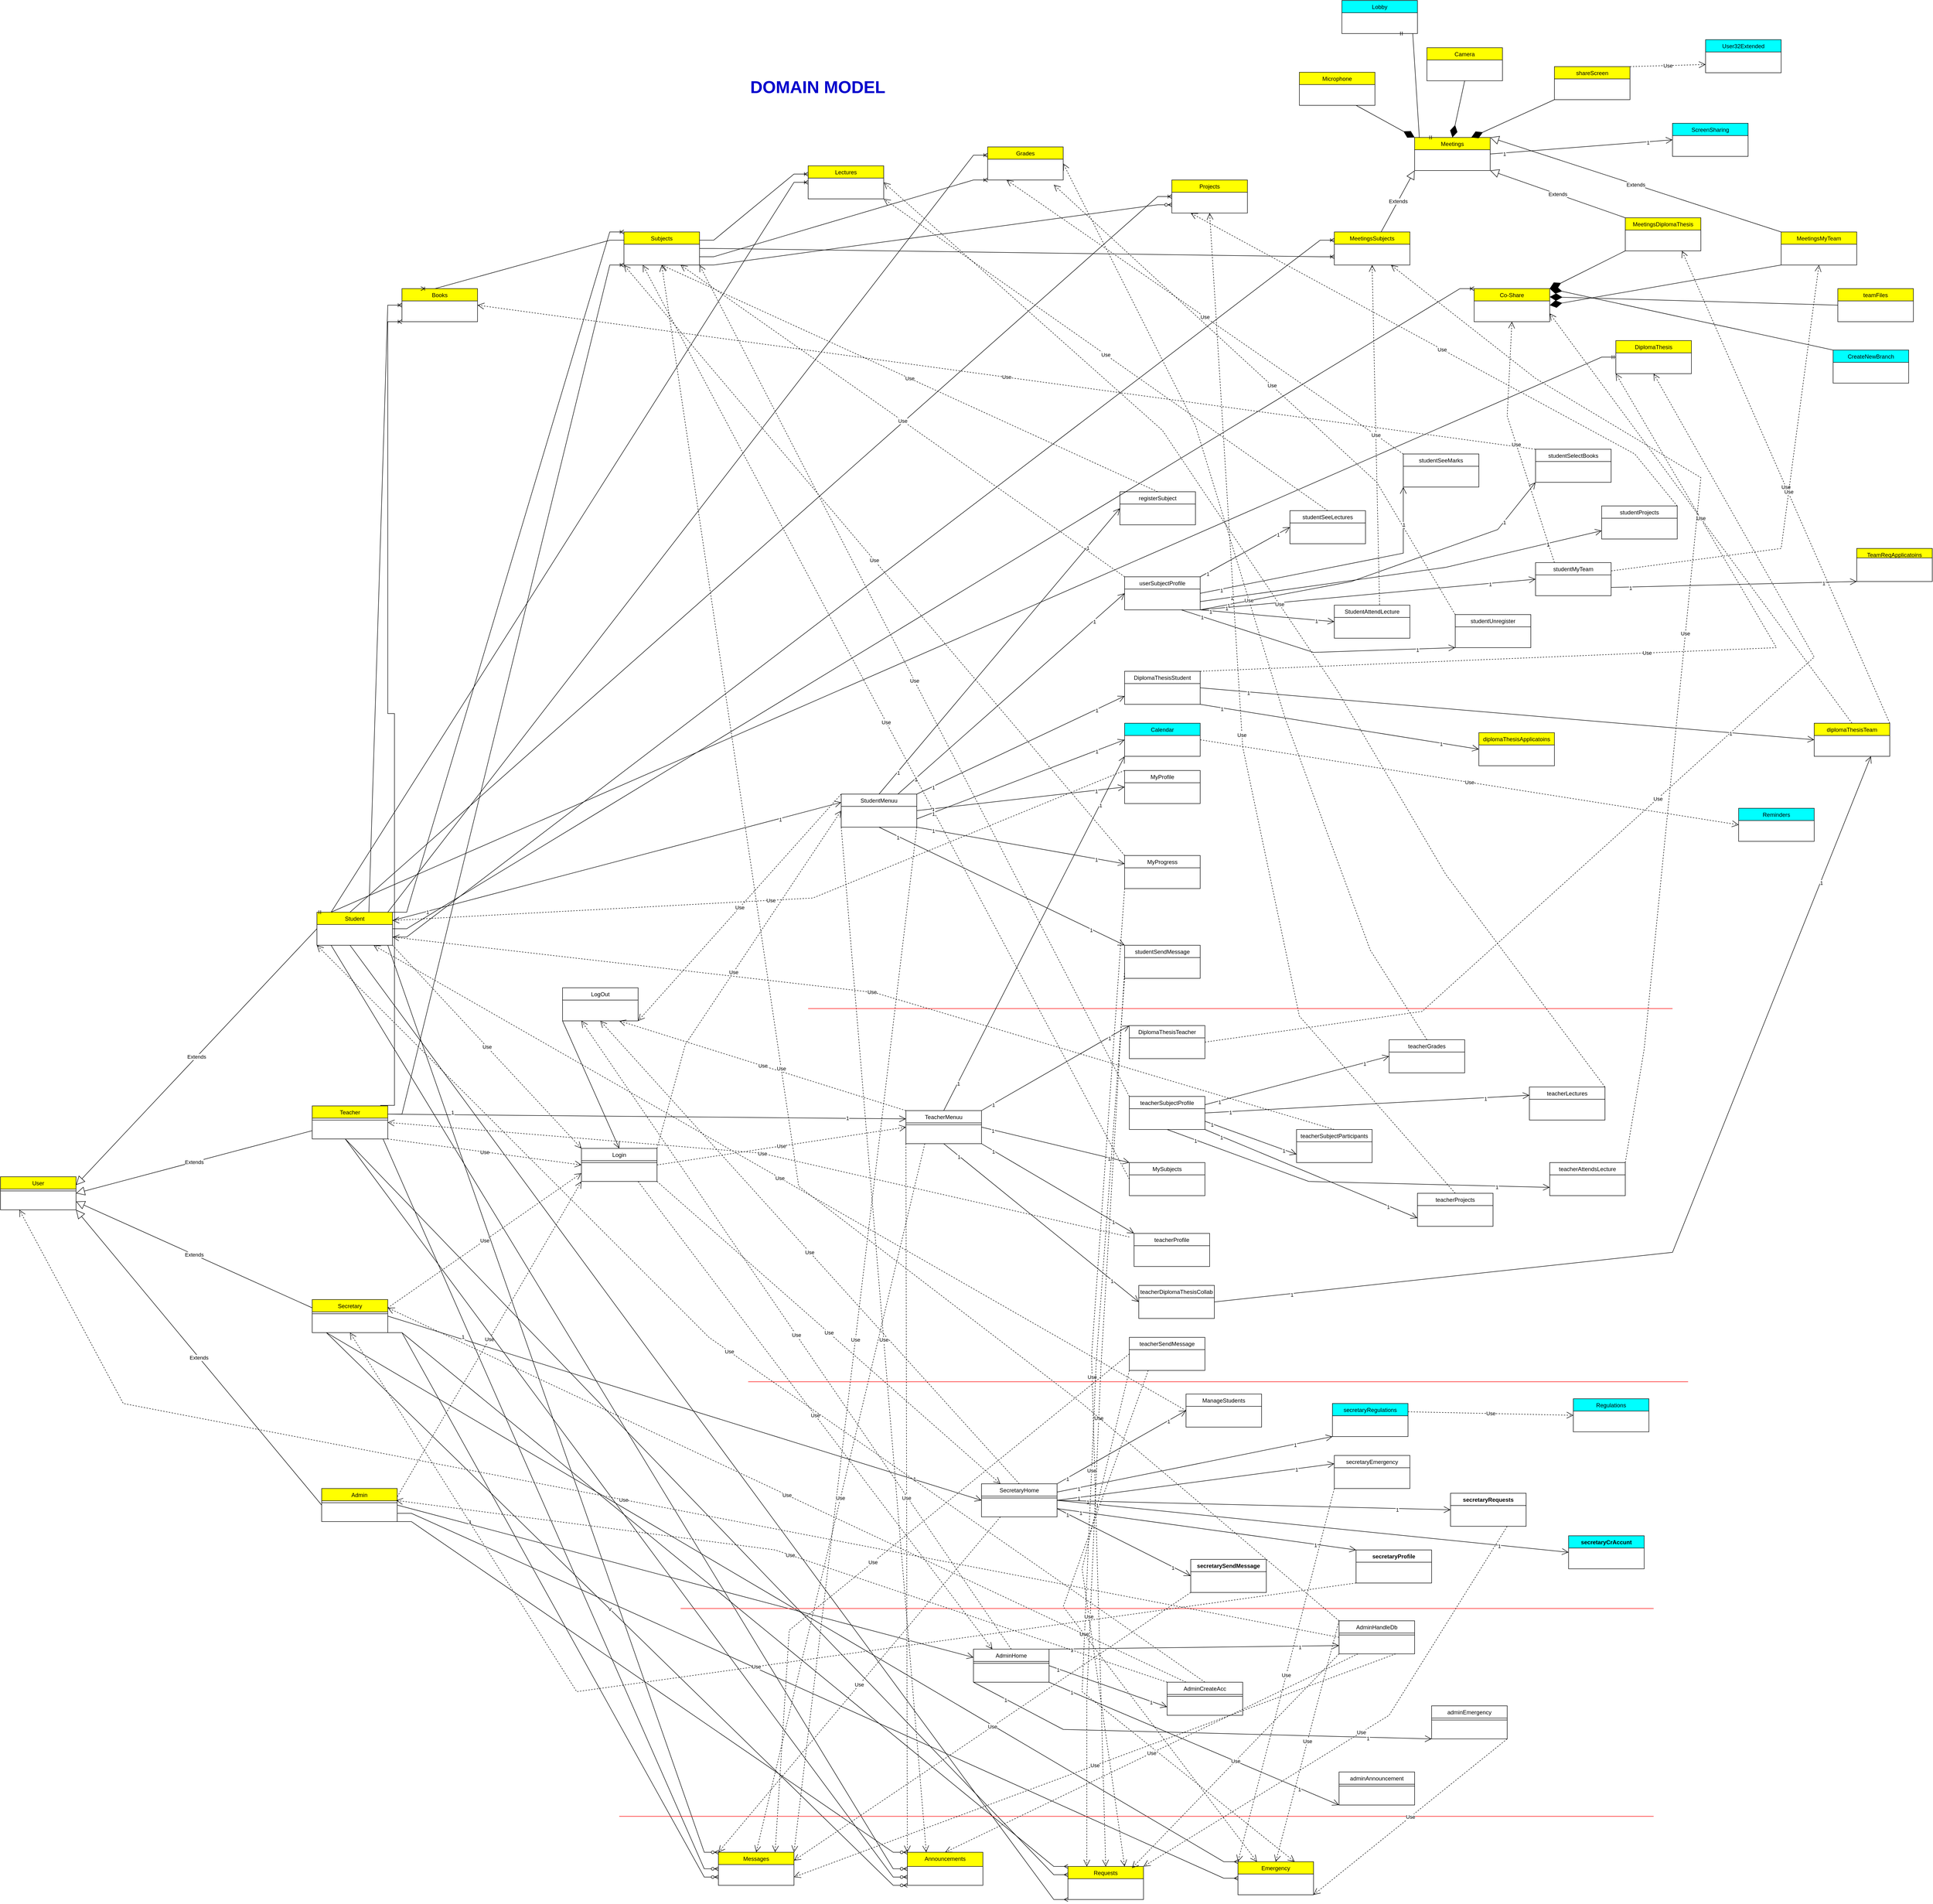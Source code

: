 <mxfile version="24.2.3" type="device" pages="2">
  <diagram id="C5RBs43oDa-KdzZeNtuy" name="Page-1">
    <mxGraphModel dx="28281" dy="12778" grid="1" gridSize="10" guides="1" tooltips="1" connect="1" arrows="1" fold="1" page="1" pageScale="1" pageWidth="827" pageHeight="1169" math="0" shadow="0">
      <root>
        <mxCell id="WIyWlLk6GJQsqaUBKTNV-0" />
        <mxCell id="WIyWlLk6GJQsqaUBKTNV-1" parent="WIyWlLk6GJQsqaUBKTNV-0" />
        <mxCell id="w0qgXbV5svX6M8glSSQQ-5" value="User" style="swimlane;fontStyle=0;align=center;verticalAlign=top;childLayout=stackLayout;horizontal=1;startSize=26;horizontalStack=0;resizeParent=1;resizeLast=0;collapsible=1;marginBottom=0;rounded=0;shadow=0;strokeWidth=1;fillColor=#FFFF00;" parent="WIyWlLk6GJQsqaUBKTNV-1" vertex="1">
          <mxGeometry x="-2410" y="550" width="160" height="70" as="geometry">
            <mxRectangle x="340" y="380" width="170" height="26" as="alternateBounds" />
          </mxGeometry>
        </mxCell>
        <mxCell id="w0qgXbV5svX6M8glSSQQ-6" value="" style="line;html=1;strokeWidth=1;align=left;verticalAlign=middle;spacingTop=-1;spacingLeft=3;spacingRight=3;rotatable=0;labelPosition=right;points=[];portConstraint=eastwest;" parent="w0qgXbV5svX6M8glSSQQ-5" vertex="1">
          <mxGeometry y="26" width="160" height="8" as="geometry" />
        </mxCell>
        <mxCell id="-LrFe6N_l0rZL4kBFwvj-0" value="Login" style="swimlane;fontStyle=0;align=center;verticalAlign=top;childLayout=stackLayout;horizontal=1;startSize=26;horizontalStack=0;resizeParent=1;resizeLast=0;collapsible=1;marginBottom=0;rounded=0;shadow=0;strokeWidth=1;" parent="WIyWlLk6GJQsqaUBKTNV-1" vertex="1">
          <mxGeometry x="-1180" y="490" width="160" height="70" as="geometry">
            <mxRectangle x="340" y="380" width="170" height="26" as="alternateBounds" />
          </mxGeometry>
        </mxCell>
        <mxCell id="-LrFe6N_l0rZL4kBFwvj-1" value="" style="line;html=1;strokeWidth=1;align=left;verticalAlign=middle;spacingTop=-1;spacingLeft=3;spacingRight=3;rotatable=0;labelPosition=right;points=[];portConstraint=eastwest;" parent="-LrFe6N_l0rZL4kBFwvj-0" vertex="1">
          <mxGeometry y="26" width="160" height="8" as="geometry" />
        </mxCell>
        <mxCell id="-LrFe6N_l0rZL4kBFwvj-2" value="Student" style="swimlane;fontStyle=0;align=center;verticalAlign=top;childLayout=stackLayout;horizontal=1;startSize=26;horizontalStack=0;resizeParent=1;resizeLast=0;collapsible=1;marginBottom=0;rounded=0;shadow=0;strokeWidth=1;fillColor=#FFFF00;" parent="WIyWlLk6GJQsqaUBKTNV-1" vertex="1">
          <mxGeometry x="-1740" y="-10" width="160" height="70" as="geometry">
            <mxRectangle x="340" y="380" width="170" height="26" as="alternateBounds" />
          </mxGeometry>
        </mxCell>
        <mxCell id="-LrFe6N_l0rZL4kBFwvj-4" value="Teacher" style="swimlane;fontStyle=0;align=center;verticalAlign=top;childLayout=stackLayout;horizontal=1;startSize=26;horizontalStack=0;resizeParent=1;resizeLast=0;collapsible=1;marginBottom=0;rounded=0;shadow=0;strokeWidth=1;fillColor=#FFFF00;" parent="WIyWlLk6GJQsqaUBKTNV-1" vertex="1">
          <mxGeometry x="-1750" y="400" width="160" height="70" as="geometry">
            <mxRectangle x="340" y="380" width="170" height="26" as="alternateBounds" />
          </mxGeometry>
        </mxCell>
        <mxCell id="-LrFe6N_l0rZL4kBFwvj-5" value="" style="line;html=1;strokeWidth=1;align=left;verticalAlign=middle;spacingTop=-1;spacingLeft=3;spacingRight=3;rotatable=0;labelPosition=right;points=[];portConstraint=eastwest;" parent="-LrFe6N_l0rZL4kBFwvj-4" vertex="1">
          <mxGeometry y="26" width="160" height="8" as="geometry" />
        </mxCell>
        <mxCell id="-LrFe6N_l0rZL4kBFwvj-6" value="Secretary" style="swimlane;fontStyle=0;align=center;verticalAlign=top;childLayout=stackLayout;horizontal=1;startSize=26;horizontalStack=0;resizeParent=1;resizeLast=0;collapsible=1;marginBottom=0;rounded=0;shadow=0;strokeWidth=1;fillColor=#FFFF00;" parent="WIyWlLk6GJQsqaUBKTNV-1" vertex="1">
          <mxGeometry x="-1750" y="810" width="160" height="70" as="geometry">
            <mxRectangle x="340" y="380" width="170" height="26" as="alternateBounds" />
          </mxGeometry>
        </mxCell>
        <mxCell id="-LrFe6N_l0rZL4kBFwvj-7" value="" style="line;html=1;strokeWidth=1;align=left;verticalAlign=middle;spacingTop=-1;spacingLeft=3;spacingRight=3;rotatable=0;labelPosition=right;points=[];portConstraint=eastwest;" parent="-LrFe6N_l0rZL4kBFwvj-6" vertex="1">
          <mxGeometry y="26" width="160" height="8" as="geometry" />
        </mxCell>
        <mxCell id="-LrFe6N_l0rZL4kBFwvj-8" value="Admin" style="swimlane;fontStyle=0;align=center;verticalAlign=top;childLayout=stackLayout;horizontal=1;startSize=26;horizontalStack=0;resizeParent=1;resizeLast=0;collapsible=1;marginBottom=0;rounded=0;shadow=0;strokeWidth=1;fillColor=#FFFF00;" parent="WIyWlLk6GJQsqaUBKTNV-1" vertex="1">
          <mxGeometry x="-1730" y="1210" width="160" height="70" as="geometry">
            <mxRectangle x="340" y="380" width="170" height="26" as="alternateBounds" />
          </mxGeometry>
        </mxCell>
        <mxCell id="-LrFe6N_l0rZL4kBFwvj-9" value="" style="line;html=1;strokeWidth=1;align=left;verticalAlign=middle;spacingTop=-1;spacingLeft=3;spacingRight=3;rotatable=0;labelPosition=right;points=[];portConstraint=eastwest;" parent="-LrFe6N_l0rZL4kBFwvj-8" vertex="1">
          <mxGeometry y="26" width="160" height="8" as="geometry" />
        </mxCell>
        <mxCell id="-LrFe6N_l0rZL4kBFwvj-10" value="Extends" style="endArrow=block;endSize=16;endFill=0;html=1;rounded=0;exitX=0;exitY=0.5;exitDx=0;exitDy=0;entryX=1;entryY=1;entryDx=0;entryDy=0;" parent="WIyWlLk6GJQsqaUBKTNV-1" source="-LrFe6N_l0rZL4kBFwvj-8" target="w0qgXbV5svX6M8glSSQQ-5" edge="1">
          <mxGeometry width="160" relative="1" as="geometry">
            <mxPoint x="-1470" y="770" as="sourcePoint" />
            <mxPoint x="-1310" y="770" as="targetPoint" />
          </mxGeometry>
        </mxCell>
        <mxCell id="-LrFe6N_l0rZL4kBFwvj-11" value="Extends" style="endArrow=block;endSize=16;endFill=0;html=1;rounded=0;exitX=0;exitY=0.25;exitDx=0;exitDy=0;entryX=1;entryY=0.75;entryDx=0;entryDy=0;" parent="WIyWlLk6GJQsqaUBKTNV-1" source="-LrFe6N_l0rZL4kBFwvj-6" target="w0qgXbV5svX6M8glSSQQ-5" edge="1">
          <mxGeometry width="160" relative="1" as="geometry">
            <mxPoint x="-1290" y="677.5" as="sourcePoint" />
            <mxPoint x="-1480" y="412.5" as="targetPoint" />
          </mxGeometry>
        </mxCell>
        <mxCell id="-LrFe6N_l0rZL4kBFwvj-12" value="Extends" style="endArrow=block;endSize=16;endFill=0;html=1;rounded=0;exitX=0;exitY=0.75;exitDx=0;exitDy=0;entryX=1;entryY=0.5;entryDx=0;entryDy=0;" parent="WIyWlLk6GJQsqaUBKTNV-1" source="-LrFe6N_l0rZL4kBFwvj-4" target="w0qgXbV5svX6M8glSSQQ-5" edge="1">
          <mxGeometry width="160" relative="1" as="geometry">
            <mxPoint x="-1290" y="474.5" as="sourcePoint" />
            <mxPoint x="-1480" y="360" as="targetPoint" />
          </mxGeometry>
        </mxCell>
        <mxCell id="-LrFe6N_l0rZL4kBFwvj-13" value="Extends" style="endArrow=block;endSize=16;endFill=0;html=1;rounded=0;exitX=0;exitY=0.5;exitDx=0;exitDy=0;entryX=1;entryY=0.25;entryDx=0;entryDy=0;" parent="WIyWlLk6GJQsqaUBKTNV-1" source="-LrFe6N_l0rZL4kBFwvj-2" target="w0qgXbV5svX6M8glSSQQ-5" edge="1">
          <mxGeometry width="160" relative="1" as="geometry">
            <mxPoint x="-1290" y="290" as="sourcePoint" />
            <mxPoint x="-1480" y="360.5" as="targetPoint" />
          </mxGeometry>
        </mxCell>
        <mxCell id="-LrFe6N_l0rZL4kBFwvj-14" value="Use" style="endArrow=open;endSize=12;dashed=1;html=1;rounded=0;entryX=0;entryY=0.75;entryDx=0;entryDy=0;exitX=1;exitY=0.25;exitDx=0;exitDy=0;" parent="WIyWlLk6GJQsqaUBKTNV-1" source="-LrFe6N_l0rZL4kBFwvj-6" target="-LrFe6N_l0rZL4kBFwvj-0" edge="1">
          <mxGeometry width="160" relative="1" as="geometry">
            <mxPoint x="-1130" y="670" as="sourcePoint" />
            <mxPoint x="-970" y="670" as="targetPoint" />
          </mxGeometry>
        </mxCell>
        <mxCell id="-LrFe6N_l0rZL4kBFwvj-15" value="Use" style="endArrow=open;endSize=12;dashed=1;html=1;rounded=0;entryX=0;entryY=1;entryDx=0;entryDy=0;exitX=1;exitY=0.25;exitDx=0;exitDy=0;" parent="WIyWlLk6GJQsqaUBKTNV-1" source="-LrFe6N_l0rZL4kBFwvj-8" target="-LrFe6N_l0rZL4kBFwvj-0" edge="1">
          <mxGeometry width="160" relative="1" as="geometry">
            <mxPoint x="-1500" y="930" as="sourcePoint" />
            <mxPoint x="-890" y="740" as="targetPoint" />
          </mxGeometry>
        </mxCell>
        <mxCell id="-LrFe6N_l0rZL4kBFwvj-16" value="Use" style="endArrow=open;endSize=12;dashed=1;html=1;rounded=0;entryX=0;entryY=0.5;entryDx=0;entryDy=0;exitX=1;exitY=1;exitDx=0;exitDy=0;" parent="WIyWlLk6GJQsqaUBKTNV-1" source="-LrFe6N_l0rZL4kBFwvj-4" target="-LrFe6N_l0rZL4kBFwvj-0" edge="1">
          <mxGeometry width="160" relative="1" as="geometry">
            <mxPoint x="-1130" y="467" as="sourcePoint" />
            <mxPoint x="-890" y="220" as="targetPoint" />
          </mxGeometry>
        </mxCell>
        <mxCell id="-LrFe6N_l0rZL4kBFwvj-17" value="Use" style="endArrow=open;endSize=12;dashed=1;html=1;rounded=0;entryX=0;entryY=0;entryDx=0;entryDy=0;exitX=1;exitY=1;exitDx=0;exitDy=0;" parent="WIyWlLk6GJQsqaUBKTNV-1" source="-LrFe6N_l0rZL4kBFwvj-2" target="-LrFe6N_l0rZL4kBFwvj-0" edge="1">
          <mxGeometry width="160" relative="1" as="geometry">
            <mxPoint x="-1130" y="290" as="sourcePoint" />
            <mxPoint x="-890" y="378" as="targetPoint" />
          </mxGeometry>
        </mxCell>
        <mxCell id="-LrFe6N_l0rZL4kBFwvj-20" value="StudentMenuu" style="swimlane;fontStyle=0;align=center;verticalAlign=top;childLayout=stackLayout;horizontal=1;startSize=26;horizontalStack=0;resizeParent=1;resizeLast=0;collapsible=1;marginBottom=0;rounded=0;shadow=0;strokeWidth=1;" parent="WIyWlLk6GJQsqaUBKTNV-1" vertex="1">
          <mxGeometry x="-630" y="-260" width="160" height="70" as="geometry">
            <mxRectangle x="340" y="380" width="170" height="26" as="alternateBounds" />
          </mxGeometry>
        </mxCell>
        <mxCell id="-LrFe6N_l0rZL4kBFwvj-21" value="TeacherMenuu" style="swimlane;fontStyle=0;align=center;verticalAlign=top;childLayout=stackLayout;horizontal=1;startSize=26;horizontalStack=0;resizeParent=1;resizeLast=0;collapsible=1;marginBottom=0;rounded=0;shadow=0;strokeWidth=1;" parent="WIyWlLk6GJQsqaUBKTNV-1" vertex="1">
          <mxGeometry x="-493" y="410" width="160" height="70" as="geometry">
            <mxRectangle x="340" y="380" width="170" height="26" as="alternateBounds" />
          </mxGeometry>
        </mxCell>
        <mxCell id="-LrFe6N_l0rZL4kBFwvj-22" value="" style="line;html=1;strokeWidth=1;align=left;verticalAlign=middle;spacingTop=-1;spacingLeft=3;spacingRight=3;rotatable=0;labelPosition=right;points=[];portConstraint=eastwest;" parent="-LrFe6N_l0rZL4kBFwvj-21" vertex="1">
          <mxGeometry y="26" width="160" height="8" as="geometry" />
        </mxCell>
        <mxCell id="-LrFe6N_l0rZL4kBFwvj-26" value="AdminHome" style="swimlane;fontStyle=0;align=center;verticalAlign=top;childLayout=stackLayout;horizontal=1;startSize=26;horizontalStack=0;resizeParent=1;resizeLast=0;collapsible=1;marginBottom=0;rounded=0;shadow=0;strokeWidth=1;" parent="WIyWlLk6GJQsqaUBKTNV-1" vertex="1">
          <mxGeometry x="-350" y="1550" width="160" height="70" as="geometry">
            <mxRectangle x="340" y="380" width="170" height="26" as="alternateBounds" />
          </mxGeometry>
        </mxCell>
        <mxCell id="-LrFe6N_l0rZL4kBFwvj-27" value="" style="line;html=1;strokeWidth=1;align=left;verticalAlign=middle;spacingTop=-1;spacingLeft=3;spacingRight=3;rotatable=0;labelPosition=right;points=[];portConstraint=eastwest;" parent="-LrFe6N_l0rZL4kBFwvj-26" vertex="1">
          <mxGeometry y="26" width="160" height="8" as="geometry" />
        </mxCell>
        <mxCell id="8-XdrP-HpVXTpUcRIkjL-57" value="AdminHandleDb" style="swimlane;fontStyle=0;align=center;verticalAlign=top;childLayout=stackLayout;horizontal=1;startSize=26;horizontalStack=0;resizeParent=1;resizeLast=0;collapsible=1;marginBottom=0;rounded=0;shadow=0;strokeWidth=1;" parent="WIyWlLk6GJQsqaUBKTNV-1" vertex="1">
          <mxGeometry x="424" y="1490" width="160" height="70" as="geometry">
            <mxRectangle x="340" y="380" width="170" height="26" as="alternateBounds" />
          </mxGeometry>
        </mxCell>
        <mxCell id="8-XdrP-HpVXTpUcRIkjL-58" value="" style="line;html=1;strokeWidth=1;align=left;verticalAlign=middle;spacingTop=-1;spacingLeft=3;spacingRight=3;rotatable=0;labelPosition=right;points=[];portConstraint=eastwest;" parent="8-XdrP-HpVXTpUcRIkjL-57" vertex="1">
          <mxGeometry y="26" width="160" height="8" as="geometry" />
        </mxCell>
        <mxCell id="8-XdrP-HpVXTpUcRIkjL-59" value="AdminCreateAcc" style="swimlane;fontStyle=0;align=center;verticalAlign=top;childLayout=stackLayout;horizontal=1;startSize=26;horizontalStack=0;resizeParent=1;resizeLast=0;collapsible=1;marginBottom=0;rounded=0;shadow=0;strokeWidth=1;" parent="WIyWlLk6GJQsqaUBKTNV-1" vertex="1">
          <mxGeometry x="60" y="1620" width="160" height="70" as="geometry">
            <mxRectangle x="340" y="380" width="170" height="26" as="alternateBounds" />
          </mxGeometry>
        </mxCell>
        <mxCell id="8-XdrP-HpVXTpUcRIkjL-60" value="" style="line;html=1;strokeWidth=1;align=left;verticalAlign=middle;spacingTop=-1;spacingLeft=3;spacingRight=3;rotatable=0;labelPosition=right;points=[];portConstraint=eastwest;" parent="8-XdrP-HpVXTpUcRIkjL-59" vertex="1">
          <mxGeometry y="26" width="160" height="8" as="geometry" />
        </mxCell>
        <mxCell id="8-XdrP-HpVXTpUcRIkjL-90" value="ManageStudents" style="swimlane;fontStyle=0;align=center;verticalAlign=top;childLayout=stackLayout;horizontal=1;startSize=26;horizontalStack=0;resizeParent=1;resizeLast=0;collapsible=1;marginBottom=0;rounded=0;shadow=0;strokeWidth=1;" parent="WIyWlLk6GJQsqaUBKTNV-1" vertex="1">
          <mxGeometry x="100" y="1010" width="160" height="70" as="geometry">
            <mxRectangle x="340" y="380" width="170" height="26" as="alternateBounds" />
          </mxGeometry>
        </mxCell>
        <mxCell id="ktEeCNr-6cXgq6d4zeKi-0" value="" style="endArrow=open;endFill=1;endSize=12;html=1;rounded=0;exitX=1;exitY=0.25;exitDx=0;exitDy=0;entryX=0;entryY=0.25;entryDx=0;entryDy=0;" parent="WIyWlLk6GJQsqaUBKTNV-1" source="-LrFe6N_l0rZL4kBFwvj-2" target="-LrFe6N_l0rZL4kBFwvj-20" edge="1">
          <mxGeometry width="160" relative="1" as="geometry">
            <mxPoint x="-540" y="640" as="sourcePoint" />
            <mxPoint x="-380" y="640" as="targetPoint" />
          </mxGeometry>
        </mxCell>
        <mxCell id="ktEeCNr-6cXgq6d4zeKi-2" value="1" style="edgeLabel;html=1;align=center;verticalAlign=middle;resizable=0;points=[];" parent="ktEeCNr-6cXgq6d4zeKi-0" vertex="1" connectable="0">
          <mxGeometry x="-0.844" y="-1" relative="1" as="geometry">
            <mxPoint y="1" as="offset" />
          </mxGeometry>
        </mxCell>
        <mxCell id="ktEeCNr-6cXgq6d4zeKi-3" value="1" style="edgeLabel;html=1;align=center;verticalAlign=middle;resizable=0;points=[];" parent="ktEeCNr-6cXgq6d4zeKi-0" vertex="1" connectable="0">
          <mxGeometry x="0.728" y="-1" relative="1" as="geometry">
            <mxPoint y="1" as="offset" />
          </mxGeometry>
        </mxCell>
        <mxCell id="ktEeCNr-6cXgq6d4zeKi-1" value="" style="endArrow=open;endFill=1;endSize=12;html=1;rounded=0;exitX=1;exitY=0.25;exitDx=0;exitDy=0;entryX=0;entryY=0.25;entryDx=0;entryDy=0;" parent="WIyWlLk6GJQsqaUBKTNV-1" source="-LrFe6N_l0rZL4kBFwvj-4" target="-LrFe6N_l0rZL4kBFwvj-21" edge="1">
          <mxGeometry width="160" relative="1" as="geometry">
            <mxPoint x="-1120" y="268" as="sourcePoint" />
            <mxPoint x="-690" y="268" as="targetPoint" />
          </mxGeometry>
        </mxCell>
        <mxCell id="ktEeCNr-6cXgq6d4zeKi-4" value="1" style="edgeLabel;html=1;align=center;verticalAlign=middle;resizable=0;points=[];" parent="ktEeCNr-6cXgq6d4zeKi-1" vertex="1" connectable="0">
          <mxGeometry x="-0.75" y="5" relative="1" as="geometry">
            <mxPoint as="offset" />
          </mxGeometry>
        </mxCell>
        <mxCell id="ktEeCNr-6cXgq6d4zeKi-5" value="1" style="edgeLabel;html=1;align=center;verticalAlign=middle;resizable=0;points=[];" parent="ktEeCNr-6cXgq6d4zeKi-1" vertex="1" connectable="0">
          <mxGeometry x="0.771" y="1" relative="1" as="geometry">
            <mxPoint x="1" as="offset" />
          </mxGeometry>
        </mxCell>
        <mxCell id="ktEeCNr-6cXgq6d4zeKi-6" value="Use" style="endArrow=open;endSize=12;dashed=1;html=1;rounded=0;entryX=0;entryY=0.5;entryDx=0;entryDy=0;exitX=1;exitY=0;exitDx=0;exitDy=0;" parent="WIyWlLk6GJQsqaUBKTNV-1" source="-LrFe6N_l0rZL4kBFwvj-0" target="-LrFe6N_l0rZL4kBFwvj-20" edge="1">
          <mxGeometry width="160" relative="1" as="geometry">
            <mxPoint x="-1120" y="300" as="sourcePoint" />
            <mxPoint x="-990" y="540" as="targetPoint" />
            <Array as="points">
              <mxPoint x="-960" y="270" />
            </Array>
          </mxGeometry>
        </mxCell>
        <mxCell id="ktEeCNr-6cXgq6d4zeKi-7" value="Use" style="endArrow=open;endSize=12;dashed=1;html=1;rounded=0;entryX=0;entryY=0.5;entryDx=0;entryDy=0;exitX=1;exitY=0.5;exitDx=0;exitDy=0;" parent="WIyWlLk6GJQsqaUBKTNV-1" source="-LrFe6N_l0rZL4kBFwvj-0" target="-LrFe6N_l0rZL4kBFwvj-21" edge="1">
          <mxGeometry width="160" relative="1" as="geometry">
            <mxPoint x="-830" y="540" as="sourcePoint" />
            <mxPoint x="-690" y="285" as="targetPoint" />
          </mxGeometry>
        </mxCell>
        <mxCell id="ktEeCNr-6cXgq6d4zeKi-8" value="Use" style="endArrow=open;endSize=12;dashed=1;html=1;rounded=0;entryX=0.25;entryY=0;entryDx=0;entryDy=0;exitX=1;exitY=1;exitDx=0;exitDy=0;" parent="WIyWlLk6GJQsqaUBKTNV-1" source="-LrFe6N_l0rZL4kBFwvj-0" target="-LrFe6N_l0rZL4kBFwvj-23" edge="1">
          <mxGeometry width="160" relative="1" as="geometry">
            <mxPoint x="-830" y="575" as="sourcePoint" />
            <mxPoint x="-730" y="545" as="targetPoint" />
          </mxGeometry>
        </mxCell>
        <mxCell id="ktEeCNr-6cXgq6d4zeKi-10" value="Use" style="endArrow=open;endSize=12;dashed=1;html=1;rounded=0;entryX=0.25;entryY=0;entryDx=0;entryDy=0;exitX=0.75;exitY=1;exitDx=0;exitDy=0;" parent="WIyWlLk6GJQsqaUBKTNV-1" source="-LrFe6N_l0rZL4kBFwvj-0" target="-LrFe6N_l0rZL4kBFwvj-26" edge="1">
          <mxGeometry width="160" relative="1" as="geometry">
            <mxPoint x="-830" y="610" as="sourcePoint" />
            <mxPoint x="-820" y="780" as="targetPoint" />
          </mxGeometry>
        </mxCell>
        <mxCell id="ktEeCNr-6cXgq6d4zeKi-17" value="" style="endArrow=open;endFill=1;endSize=12;html=1;rounded=0;exitX=1;exitY=0.5;exitDx=0;exitDy=0;entryX=0;entryY=0.5;entryDx=0;entryDy=0;" parent="WIyWlLk6GJQsqaUBKTNV-1" source="-LrFe6N_l0rZL4kBFwvj-6" target="-LrFe6N_l0rZL4kBFwvj-23" edge="1">
          <mxGeometry width="160" relative="1" as="geometry">
            <mxPoint x="-1580" y="428" as="sourcePoint" />
            <mxPoint x="-700" y="438" as="targetPoint" />
          </mxGeometry>
        </mxCell>
        <mxCell id="ktEeCNr-6cXgq6d4zeKi-18" value="1" style="edgeLabel;html=1;align=center;verticalAlign=middle;resizable=0;points=[];" parent="ktEeCNr-6cXgq6d4zeKi-17" vertex="1" connectable="0">
          <mxGeometry x="-0.75" y="5" relative="1" as="geometry">
            <mxPoint as="offset" />
          </mxGeometry>
        </mxCell>
        <mxCell id="ktEeCNr-6cXgq6d4zeKi-19" value="1" style="edgeLabel;html=1;align=center;verticalAlign=middle;resizable=0;points=[];" parent="ktEeCNr-6cXgq6d4zeKi-17" vertex="1" connectable="0">
          <mxGeometry x="0.771" y="1" relative="1" as="geometry">
            <mxPoint x="1" as="offset" />
          </mxGeometry>
        </mxCell>
        <mxCell id="ktEeCNr-6cXgq6d4zeKi-20" value="" style="endArrow=open;endFill=1;endSize=12;html=1;rounded=0;exitX=1;exitY=0.5;exitDx=0;exitDy=0;entryX=0;entryY=0.25;entryDx=0;entryDy=0;" parent="WIyWlLk6GJQsqaUBKTNV-1" source="-LrFe6N_l0rZL4kBFwvj-8" target="-LrFe6N_l0rZL4kBFwvj-26" edge="1">
          <mxGeometry width="160" relative="1" as="geometry">
            <mxPoint x="-1580" y="855" as="sourcePoint" />
            <mxPoint x="-680" y="825" as="targetPoint" />
          </mxGeometry>
        </mxCell>
        <mxCell id="ktEeCNr-6cXgq6d4zeKi-21" value="1" style="edgeLabel;html=1;align=center;verticalAlign=middle;resizable=0;points=[];" parent="ktEeCNr-6cXgq6d4zeKi-20" vertex="1" connectable="0">
          <mxGeometry x="-0.75" y="5" relative="1" as="geometry">
            <mxPoint as="offset" />
          </mxGeometry>
        </mxCell>
        <mxCell id="ktEeCNr-6cXgq6d4zeKi-22" value="1" style="edgeLabel;html=1;align=center;verticalAlign=middle;resizable=0;points=[];" parent="ktEeCNr-6cXgq6d4zeKi-20" vertex="1" connectable="0">
          <mxGeometry x="0.771" y="1" relative="1" as="geometry">
            <mxPoint x="1" as="offset" />
          </mxGeometry>
        </mxCell>
        <mxCell id="ktEeCNr-6cXgq6d4zeKi-23" value="DiplomaThesisStudent" style="swimlane;fontStyle=0;align=center;verticalAlign=top;childLayout=stackLayout;horizontal=1;startSize=26;horizontalStack=0;resizeParent=1;resizeLast=0;collapsible=1;marginBottom=0;rounded=0;shadow=0;strokeWidth=1;" parent="WIyWlLk6GJQsqaUBKTNV-1" vertex="1">
          <mxGeometry x="-30" y="-520" width="160" height="70" as="geometry">
            <mxRectangle x="340" y="380" width="170" height="26" as="alternateBounds" />
          </mxGeometry>
        </mxCell>
        <mxCell id="ktEeCNr-6cXgq6d4zeKi-26" value="registerSubject" style="swimlane;fontStyle=0;align=center;verticalAlign=top;childLayout=stackLayout;horizontal=1;startSize=26;horizontalStack=0;resizeParent=1;resizeLast=0;collapsible=1;marginBottom=0;rounded=0;shadow=0;strokeWidth=1;" parent="WIyWlLk6GJQsqaUBKTNV-1" vertex="1">
          <mxGeometry x="-40" y="-900" width="160" height="70" as="geometry">
            <mxRectangle x="340" y="380" width="170" height="26" as="alternateBounds" />
          </mxGeometry>
        </mxCell>
        <mxCell id="ktEeCNr-6cXgq6d4zeKi-27" value="studentSendMessage" style="swimlane;fontStyle=0;align=center;verticalAlign=top;childLayout=stackLayout;horizontal=1;startSize=26;horizontalStack=0;resizeParent=1;resizeLast=0;collapsible=1;marginBottom=0;rounded=0;shadow=0;strokeWidth=1;" parent="WIyWlLk6GJQsqaUBKTNV-1" vertex="1">
          <mxGeometry x="-30" y="60" width="160" height="70" as="geometry">
            <mxRectangle x="340" y="380" width="170" height="26" as="alternateBounds" />
          </mxGeometry>
        </mxCell>
        <mxCell id="ktEeCNr-6cXgq6d4zeKi-28" value="MyProgress" style="swimlane;fontStyle=0;align=center;verticalAlign=top;childLayout=stackLayout;horizontal=1;startSize=26;horizontalStack=0;resizeParent=1;resizeLast=0;collapsible=1;marginBottom=0;rounded=0;shadow=0;strokeWidth=1;" parent="WIyWlLk6GJQsqaUBKTNV-1" vertex="1">
          <mxGeometry x="-30" y="-130" width="160" height="70" as="geometry">
            <mxRectangle x="340" y="380" width="170" height="26" as="alternateBounds" />
          </mxGeometry>
        </mxCell>
        <mxCell id="ktEeCNr-6cXgq6d4zeKi-29" value="MyProfile" style="swimlane;fontStyle=0;align=center;verticalAlign=top;childLayout=stackLayout;horizontal=1;startSize=26;horizontalStack=0;resizeParent=1;resizeLast=0;collapsible=1;marginBottom=0;rounded=0;shadow=0;strokeWidth=1;" parent="WIyWlLk6GJQsqaUBKTNV-1" vertex="1">
          <mxGeometry x="-30" y="-310" width="160" height="70" as="geometry">
            <mxRectangle x="340" y="380" width="170" height="26" as="alternateBounds" />
          </mxGeometry>
        </mxCell>
        <mxCell id="ktEeCNr-6cXgq6d4zeKi-30" value="userSubjectProfile" style="swimlane;fontStyle=0;align=center;verticalAlign=top;childLayout=stackLayout;horizontal=1;startSize=26;horizontalStack=0;resizeParent=1;resizeLast=0;collapsible=1;marginBottom=0;rounded=0;shadow=0;strokeWidth=1;" parent="WIyWlLk6GJQsqaUBKTNV-1" vertex="1">
          <mxGeometry x="-30" y="-720" width="160" height="70" as="geometry">
            <mxRectangle x="340" y="380" width="170" height="26" as="alternateBounds" />
          </mxGeometry>
        </mxCell>
        <mxCell id="ktEeCNr-6cXgq6d4zeKi-31" value="LogOut" style="swimlane;fontStyle=0;align=center;verticalAlign=top;childLayout=stackLayout;horizontal=1;startSize=26;horizontalStack=0;resizeParent=1;resizeLast=0;collapsible=1;marginBottom=0;rounded=0;shadow=0;strokeWidth=1;" parent="WIyWlLk6GJQsqaUBKTNV-1" vertex="1">
          <mxGeometry x="-1220" y="150" width="160" height="70" as="geometry">
            <mxRectangle x="340" y="380" width="170" height="26" as="alternateBounds" />
          </mxGeometry>
        </mxCell>
        <mxCell id="ktEeCNr-6cXgq6d4zeKi-32" value="Use" style="endArrow=open;endSize=12;dashed=1;html=1;rounded=0;entryX=1;entryY=1;entryDx=0;entryDy=0;exitX=0;exitY=0;exitDx=0;exitDy=0;" parent="WIyWlLk6GJQsqaUBKTNV-1" source="-LrFe6N_l0rZL4kBFwvj-20" target="ktEeCNr-6cXgq6d4zeKi-31" edge="1">
          <mxGeometry width="160" relative="1" as="geometry">
            <mxPoint x="-1120" y="525" as="sourcePoint" />
            <mxPoint x="-770" y="35" as="targetPoint" />
            <Array as="points" />
          </mxGeometry>
        </mxCell>
        <mxCell id="ktEeCNr-6cXgq6d4zeKi-33" value="" style="endArrow=open;endFill=1;endSize=12;html=1;rounded=0;exitX=0;exitY=1;exitDx=0;exitDy=0;entryX=0.5;entryY=0;entryDx=0;entryDy=0;" parent="WIyWlLk6GJQsqaUBKTNV-1" source="ktEeCNr-6cXgq6d4zeKi-31" target="-LrFe6N_l0rZL4kBFwvj-0" edge="1">
          <mxGeometry width="160" relative="1" as="geometry">
            <mxPoint x="-1510" y="-90" as="sourcePoint" />
            <mxPoint x="-2230" y="140" as="targetPoint" />
          </mxGeometry>
        </mxCell>
        <mxCell id="ktEeCNr-6cXgq6d4zeKi-35" value="Use" style="endArrow=open;endSize=12;dashed=1;html=1;rounded=0;entryX=0.75;entryY=1;entryDx=0;entryDy=0;exitX=0;exitY=0;exitDx=0;exitDy=0;" parent="WIyWlLk6GJQsqaUBKTNV-1" source="-LrFe6N_l0rZL4kBFwvj-21" target="ktEeCNr-6cXgq6d4zeKi-31" edge="1">
          <mxGeometry width="160" relative="1" as="geometry">
            <mxPoint x="-827" y="60" as="sourcePoint" />
            <mxPoint x="-1207" y="-290" as="targetPoint" />
            <Array as="points" />
          </mxGeometry>
        </mxCell>
        <mxCell id="ktEeCNr-6cXgq6d4zeKi-36" value="Use" style="endArrow=open;endSize=12;dashed=1;html=1;rounded=0;entryX=0.5;entryY=1;entryDx=0;entryDy=0;exitX=0.5;exitY=0;exitDx=0;exitDy=0;" parent="WIyWlLk6GJQsqaUBKTNV-1" source="-LrFe6N_l0rZL4kBFwvj-23" target="ktEeCNr-6cXgq6d4zeKi-31" edge="1">
          <mxGeometry width="160" relative="1" as="geometry">
            <mxPoint x="-700" y="420" as="sourcePoint" />
            <mxPoint x="-1230" y="-350" as="targetPoint" />
            <Array as="points" />
          </mxGeometry>
        </mxCell>
        <mxCell id="ktEeCNr-6cXgq6d4zeKi-37" value="Use" style="endArrow=open;endSize=12;dashed=1;html=1;rounded=0;exitX=0.5;exitY=0;exitDx=0;exitDy=0;entryX=0.25;entryY=1;entryDx=0;entryDy=0;" parent="WIyWlLk6GJQsqaUBKTNV-1" source="-LrFe6N_l0rZL4kBFwvj-26" target="ktEeCNr-6cXgq6d4zeKi-31" edge="1">
          <mxGeometry width="160" relative="1" as="geometry">
            <mxPoint x="-600" y="790" as="sourcePoint" />
            <mxPoint x="-1270" y="-280" as="targetPoint" />
            <Array as="points" />
          </mxGeometry>
        </mxCell>
        <mxCell id="ktEeCNr-6cXgq6d4zeKi-38" value="" style="endArrow=open;endFill=1;endSize=12;html=1;rounded=0;exitX=0.5;exitY=0;exitDx=0;exitDy=0;entryX=0;entryY=0.5;entryDx=0;entryDy=0;" parent="WIyWlLk6GJQsqaUBKTNV-1" source="-LrFe6N_l0rZL4kBFwvj-20" target="ktEeCNr-6cXgq6d4zeKi-26" edge="1">
          <mxGeometry width="160" relative="1" as="geometry">
            <mxPoint x="-1570" y="17" as="sourcePoint" />
            <mxPoint x="-620" y="-233" as="targetPoint" />
          </mxGeometry>
        </mxCell>
        <mxCell id="ktEeCNr-6cXgq6d4zeKi-39" value="1" style="edgeLabel;html=1;align=center;verticalAlign=middle;resizable=0;points=[];" parent="ktEeCNr-6cXgq6d4zeKi-38" vertex="1" connectable="0">
          <mxGeometry x="-0.844" y="-1" relative="1" as="geometry">
            <mxPoint y="1" as="offset" />
          </mxGeometry>
        </mxCell>
        <mxCell id="ktEeCNr-6cXgq6d4zeKi-40" value="1" style="edgeLabel;html=1;align=center;verticalAlign=middle;resizable=0;points=[];" parent="ktEeCNr-6cXgq6d4zeKi-38" vertex="1" connectable="0">
          <mxGeometry x="0.728" y="-1" relative="1" as="geometry">
            <mxPoint y="1" as="offset" />
          </mxGeometry>
        </mxCell>
        <mxCell id="ktEeCNr-6cXgq6d4zeKi-41" value="" style="endArrow=open;endFill=1;endSize=12;html=1;rounded=0;exitX=0.75;exitY=0;exitDx=0;exitDy=0;entryX=0;entryY=0.5;entryDx=0;entryDy=0;" parent="WIyWlLk6GJQsqaUBKTNV-1" source="-LrFe6N_l0rZL4kBFwvj-20" target="ktEeCNr-6cXgq6d4zeKi-30" edge="1">
          <mxGeometry width="160" relative="1" as="geometry">
            <mxPoint x="-540" y="-250" as="sourcePoint" />
            <mxPoint x="-90" y="-835" as="targetPoint" />
          </mxGeometry>
        </mxCell>
        <mxCell id="ktEeCNr-6cXgq6d4zeKi-42" value="1" style="edgeLabel;html=1;align=center;verticalAlign=middle;resizable=0;points=[];" parent="ktEeCNr-6cXgq6d4zeKi-41" vertex="1" connectable="0">
          <mxGeometry x="-0.844" y="-1" relative="1" as="geometry">
            <mxPoint y="1" as="offset" />
          </mxGeometry>
        </mxCell>
        <mxCell id="ktEeCNr-6cXgq6d4zeKi-43" value="1" style="edgeLabel;html=1;align=center;verticalAlign=middle;resizable=0;points=[];" parent="ktEeCNr-6cXgq6d4zeKi-41" vertex="1" connectable="0">
          <mxGeometry x="0.728" y="-1" relative="1" as="geometry">
            <mxPoint y="1" as="offset" />
          </mxGeometry>
        </mxCell>
        <mxCell id="ktEeCNr-6cXgq6d4zeKi-44" value="" style="endArrow=open;endFill=1;endSize=12;html=1;rounded=0;entryX=0;entryY=0.75;entryDx=0;entryDy=0;exitX=1;exitY=0;exitDx=0;exitDy=0;" parent="WIyWlLk6GJQsqaUBKTNV-1" source="-LrFe6N_l0rZL4kBFwvj-20" target="ktEeCNr-6cXgq6d4zeKi-23" edge="1">
          <mxGeometry width="160" relative="1" as="geometry">
            <mxPoint x="-470" y="-270" as="sourcePoint" />
            <mxPoint x="-80" y="-675" as="targetPoint" />
          </mxGeometry>
        </mxCell>
        <mxCell id="ktEeCNr-6cXgq6d4zeKi-45" value="1" style="edgeLabel;html=1;align=center;verticalAlign=middle;resizable=0;points=[];" parent="ktEeCNr-6cXgq6d4zeKi-44" vertex="1" connectable="0">
          <mxGeometry x="-0.844" y="-1" relative="1" as="geometry">
            <mxPoint y="1" as="offset" />
          </mxGeometry>
        </mxCell>
        <mxCell id="ktEeCNr-6cXgq6d4zeKi-46" value="1" style="edgeLabel;html=1;align=center;verticalAlign=middle;resizable=0;points=[];" parent="ktEeCNr-6cXgq6d4zeKi-44" vertex="1" connectable="0">
          <mxGeometry x="0.728" y="-1" relative="1" as="geometry">
            <mxPoint y="1" as="offset" />
          </mxGeometry>
        </mxCell>
        <mxCell id="ktEeCNr-6cXgq6d4zeKi-47" value="" style="endArrow=open;endFill=1;endSize=12;html=1;rounded=0;entryX=0;entryY=0.5;entryDx=0;entryDy=0;exitX=1;exitY=0.5;exitDx=0;exitDy=0;" parent="WIyWlLk6GJQsqaUBKTNV-1" source="-LrFe6N_l0rZL4kBFwvj-20" target="ktEeCNr-6cXgq6d4zeKi-29" edge="1">
          <mxGeometry width="160" relative="1" as="geometry">
            <mxPoint x="-460" y="-250" as="sourcePoint" />
            <mxPoint x="-80" y="-427" as="targetPoint" />
          </mxGeometry>
        </mxCell>
        <mxCell id="ktEeCNr-6cXgq6d4zeKi-48" value="1" style="edgeLabel;html=1;align=center;verticalAlign=middle;resizable=0;points=[];" parent="ktEeCNr-6cXgq6d4zeKi-47" vertex="1" connectable="0">
          <mxGeometry x="-0.844" y="-1" relative="1" as="geometry">
            <mxPoint y="1" as="offset" />
          </mxGeometry>
        </mxCell>
        <mxCell id="ktEeCNr-6cXgq6d4zeKi-49" value="1" style="edgeLabel;html=1;align=center;verticalAlign=middle;resizable=0;points=[];" parent="ktEeCNr-6cXgq6d4zeKi-47" vertex="1" connectable="0">
          <mxGeometry x="0.728" y="-1" relative="1" as="geometry">
            <mxPoint y="1" as="offset" />
          </mxGeometry>
        </mxCell>
        <mxCell id="ktEeCNr-6cXgq6d4zeKi-50" value="" style="endArrow=open;endFill=1;endSize=12;html=1;rounded=0;entryX=0;entryY=0.25;entryDx=0;entryDy=0;exitX=1;exitY=1;exitDx=0;exitDy=0;" parent="WIyWlLk6GJQsqaUBKTNV-1" source="-LrFe6N_l0rZL4kBFwvj-20" target="ktEeCNr-6cXgq6d4zeKi-28" edge="1">
          <mxGeometry width="160" relative="1" as="geometry">
            <mxPoint x="-460" y="-215" as="sourcePoint" />
            <mxPoint x="-80" y="-195" as="targetPoint" />
          </mxGeometry>
        </mxCell>
        <mxCell id="ktEeCNr-6cXgq6d4zeKi-51" value="1" style="edgeLabel;html=1;align=center;verticalAlign=middle;resizable=0;points=[];" parent="ktEeCNr-6cXgq6d4zeKi-50" vertex="1" connectable="0">
          <mxGeometry x="-0.844" y="-1" relative="1" as="geometry">
            <mxPoint y="1" as="offset" />
          </mxGeometry>
        </mxCell>
        <mxCell id="ktEeCNr-6cXgq6d4zeKi-52" value="1" style="edgeLabel;html=1;align=center;verticalAlign=middle;resizable=0;points=[];" parent="ktEeCNr-6cXgq6d4zeKi-50" vertex="1" connectable="0">
          <mxGeometry x="0.728" y="-1" relative="1" as="geometry">
            <mxPoint y="1" as="offset" />
          </mxGeometry>
        </mxCell>
        <mxCell id="ktEeCNr-6cXgq6d4zeKi-53" value="" style="endArrow=open;endFill=1;endSize=12;html=1;rounded=0;entryX=0;entryY=0;entryDx=0;entryDy=0;exitX=0.5;exitY=1;exitDx=0;exitDy=0;" parent="WIyWlLk6GJQsqaUBKTNV-1" source="-LrFe6N_l0rZL4kBFwvj-20" target="ktEeCNr-6cXgq6d4zeKi-27" edge="1">
          <mxGeometry width="160" relative="1" as="geometry">
            <mxPoint x="-460" y="-180" as="sourcePoint" />
            <mxPoint x="-80" y="-33" as="targetPoint" />
          </mxGeometry>
        </mxCell>
        <mxCell id="ktEeCNr-6cXgq6d4zeKi-54" value="1" style="edgeLabel;html=1;align=center;verticalAlign=middle;resizable=0;points=[];" parent="ktEeCNr-6cXgq6d4zeKi-53" vertex="1" connectable="0">
          <mxGeometry x="-0.844" y="-1" relative="1" as="geometry">
            <mxPoint y="1" as="offset" />
          </mxGeometry>
        </mxCell>
        <mxCell id="ktEeCNr-6cXgq6d4zeKi-55" value="1" style="edgeLabel;html=1;align=center;verticalAlign=middle;resizable=0;points=[];" parent="ktEeCNr-6cXgq6d4zeKi-53" vertex="1" connectable="0">
          <mxGeometry x="0.728" y="-1" relative="1" as="geometry">
            <mxPoint y="1" as="offset" />
          </mxGeometry>
        </mxCell>
        <mxCell id="ktEeCNr-6cXgq6d4zeKi-56" value="Messages" style="swimlane;fontStyle=0;align=center;verticalAlign=top;childLayout=stackLayout;horizontal=1;startSize=26;horizontalStack=0;resizeParent=1;resizeLast=0;collapsible=1;marginBottom=0;rounded=0;shadow=0;strokeWidth=1;fillColor=#FFFF00;" parent="WIyWlLk6GJQsqaUBKTNV-1" vertex="1">
          <mxGeometry x="-890" y="1980" width="160" height="70" as="geometry">
            <mxRectangle x="340" y="380" width="170" height="26" as="alternateBounds" />
          </mxGeometry>
        </mxCell>
        <mxCell id="ktEeCNr-6cXgq6d4zeKi-57" value="Announcements" style="swimlane;fontStyle=0;align=center;verticalAlign=top;childLayout=stackLayout;horizontal=1;startSize=30;horizontalStack=0;resizeParent=1;resizeLast=0;collapsible=1;marginBottom=0;rounded=0;shadow=0;strokeWidth=1;fillColor=#FFFF00;" parent="WIyWlLk6GJQsqaUBKTNV-1" vertex="1">
          <mxGeometry x="-490" y="1980" width="160" height="70" as="geometry">
            <mxRectangle x="340" y="380" width="170" height="26" as="alternateBounds" />
          </mxGeometry>
        </mxCell>
        <mxCell id="ktEeCNr-6cXgq6d4zeKi-58" value="Subjects" style="swimlane;fontStyle=0;align=center;verticalAlign=top;childLayout=stackLayout;horizontal=1;startSize=26;horizontalStack=0;resizeParent=1;resizeLast=0;collapsible=1;marginBottom=0;rounded=0;shadow=0;strokeWidth=1;fillColor=#FFFF00;" parent="WIyWlLk6GJQsqaUBKTNV-1" vertex="1">
          <mxGeometry x="-1090" y="-1450" width="160" height="70" as="geometry">
            <mxRectangle x="340" y="380" width="170" height="26" as="alternateBounds" />
          </mxGeometry>
        </mxCell>
        <mxCell id="ktEeCNr-6cXgq6d4zeKi-59" value="Books" style="swimlane;fontStyle=0;align=center;verticalAlign=top;childLayout=stackLayout;horizontal=1;startSize=26;horizontalStack=0;resizeParent=1;resizeLast=0;collapsible=1;marginBottom=0;rounded=0;shadow=0;strokeWidth=1;fillColor=#FFFF00;" parent="WIyWlLk6GJQsqaUBKTNV-1" vertex="1">
          <mxGeometry x="-1560" y="-1330" width="160" height="70" as="geometry">
            <mxRectangle x="340" y="380" width="170" height="26" as="alternateBounds" />
          </mxGeometry>
        </mxCell>
        <mxCell id="ktEeCNr-6cXgq6d4zeKi-60" value="Co-Share" style="swimlane;fontStyle=0;align=center;verticalAlign=top;childLayout=stackLayout;horizontal=1;startSize=26;horizontalStack=0;resizeParent=1;resizeLast=0;collapsible=1;marginBottom=0;rounded=0;shadow=0;strokeWidth=1;fillColor=#FFFF00;" parent="WIyWlLk6GJQsqaUBKTNV-1" vertex="1">
          <mxGeometry x="710" y="-1330" width="160" height="70" as="geometry">
            <mxRectangle x="340" y="380" width="170" height="26" as="alternateBounds" />
          </mxGeometry>
        </mxCell>
        <mxCell id="ktEeCNr-6cXgq6d4zeKi-61" value="MeetingsSubjects" style="swimlane;fontStyle=0;align=center;verticalAlign=top;childLayout=stackLayout;horizontal=1;startSize=26;horizontalStack=0;resizeParent=1;resizeLast=0;collapsible=1;marginBottom=0;rounded=0;shadow=0;strokeWidth=1;fillColor=#FFFF00;" parent="WIyWlLk6GJQsqaUBKTNV-1" vertex="1">
          <mxGeometry x="414" y="-1450" width="160" height="70" as="geometry">
            <mxRectangle x="340" y="380" width="170" height="26" as="alternateBounds" />
          </mxGeometry>
        </mxCell>
        <mxCell id="ktEeCNr-6cXgq6d4zeKi-62" value="Projects" style="swimlane;fontStyle=0;align=center;verticalAlign=top;childLayout=stackLayout;horizontal=1;startSize=26;horizontalStack=0;resizeParent=1;resizeLast=0;collapsible=1;marginBottom=0;rounded=0;shadow=0;strokeWidth=1;fillColor=#FFFF00;" parent="WIyWlLk6GJQsqaUBKTNV-1" vertex="1">
          <mxGeometry x="70" y="-1560" width="160" height="70" as="geometry">
            <mxRectangle x="340" y="380" width="170" height="26" as="alternateBounds" />
          </mxGeometry>
        </mxCell>
        <mxCell id="ktEeCNr-6cXgq6d4zeKi-63" value="Grades" style="swimlane;fontStyle=0;align=center;verticalAlign=top;childLayout=stackLayout;horizontal=1;startSize=26;horizontalStack=0;resizeParent=1;resizeLast=0;collapsible=1;marginBottom=0;rounded=0;shadow=0;strokeWidth=1;fillColor=#FFFF00;" parent="WIyWlLk6GJQsqaUBKTNV-1" vertex="1">
          <mxGeometry x="-320" y="-1630" width="160" height="70" as="geometry">
            <mxRectangle x="340" y="380" width="170" height="26" as="alternateBounds" />
          </mxGeometry>
        </mxCell>
        <mxCell id="ktEeCNr-6cXgq6d4zeKi-64" value="Lectures" style="swimlane;fontStyle=0;align=center;verticalAlign=top;childLayout=stackLayout;horizontal=1;startSize=26;horizontalStack=0;resizeParent=1;resizeLast=0;collapsible=1;marginBottom=0;rounded=0;shadow=0;strokeWidth=1;fillColor=#FFFF00;" parent="WIyWlLk6GJQsqaUBKTNV-1" vertex="1">
          <mxGeometry x="-700" y="-1590" width="160" height="70" as="geometry">
            <mxRectangle x="340" y="380" width="170" height="26" as="alternateBounds" />
          </mxGeometry>
        </mxCell>
        <mxCell id="ktEeCNr-6cXgq6d4zeKi-66" value="" style="edgeStyle=entityRelationEdgeStyle;fontSize=12;html=1;endArrow=ERzeroToMany;endFill=1;rounded=0;exitX=0.75;exitY=1;exitDx=0;exitDy=0;entryX=0;entryY=0;entryDx=0;entryDy=0;" parent="WIyWlLk6GJQsqaUBKTNV-1" source="-LrFe6N_l0rZL4kBFwvj-2" target="ktEeCNr-6cXgq6d4zeKi-56" edge="1">
          <mxGeometry width="100" height="100" relative="1" as="geometry">
            <mxPoint x="-1600" y="1290" as="sourcePoint" />
            <mxPoint x="-770" y="1760" as="targetPoint" />
          </mxGeometry>
        </mxCell>
        <mxCell id="ktEeCNr-6cXgq6d4zeKi-67" value="" style="edgeStyle=entityRelationEdgeStyle;fontSize=12;html=1;endArrow=ERzeroToMany;endFill=1;rounded=0;exitX=0.75;exitY=1;exitDx=0;exitDy=0;entryX=0;entryY=0.5;entryDx=0;entryDy=0;" parent="WIyWlLk6GJQsqaUBKTNV-1" source="-LrFe6N_l0rZL4kBFwvj-4" target="ktEeCNr-6cXgq6d4zeKi-56" edge="1">
          <mxGeometry width="100" height="100" relative="1" as="geometry">
            <mxPoint x="-1590" y="1300" as="sourcePoint" />
            <mxPoint x="-760" y="1770" as="targetPoint" />
          </mxGeometry>
        </mxCell>
        <mxCell id="ktEeCNr-6cXgq6d4zeKi-68" value="" style="edgeStyle=entityRelationEdgeStyle;fontSize=12;html=1;endArrow=ERzeroToMany;endFill=1;rounded=0;exitX=1;exitY=1;exitDx=0;exitDy=0;entryX=0;entryY=0.75;entryDx=0;entryDy=0;" parent="WIyWlLk6GJQsqaUBKTNV-1" source="-LrFe6N_l0rZL4kBFwvj-6" target="ktEeCNr-6cXgq6d4zeKi-56" edge="1">
          <mxGeometry width="100" height="100" relative="1" as="geometry">
            <mxPoint x="-1580" y="1310" as="sourcePoint" />
            <mxPoint x="-750" y="1780" as="targetPoint" />
          </mxGeometry>
        </mxCell>
        <mxCell id="ktEeCNr-6cXgq6d4zeKi-69" value="" style="edgeStyle=entityRelationEdgeStyle;fontSize=12;html=1;endArrow=ERzeroToMany;endFill=1;rounded=0;exitX=1;exitY=1;exitDx=0;exitDy=0;entryX=0;entryY=0;entryDx=0;entryDy=0;" parent="WIyWlLk6GJQsqaUBKTNV-1" source="-LrFe6N_l0rZL4kBFwvj-8" target="ktEeCNr-6cXgq6d4zeKi-57" edge="1">
          <mxGeometry width="100" height="100" relative="1" as="geometry">
            <mxPoint x="-1570" y="1320" as="sourcePoint" />
            <mxPoint x="-740" y="1790" as="targetPoint" />
          </mxGeometry>
        </mxCell>
        <mxCell id="ktEeCNr-6cXgq6d4zeKi-70" value="" style="edgeStyle=entityRelationEdgeStyle;fontSize=12;html=1;endArrow=ERzeroToMany;endFill=1;rounded=0;exitX=0.25;exitY=1;exitDx=0;exitDy=0;entryX=0;entryY=0.75;entryDx=0;entryDy=0;" parent="WIyWlLk6GJQsqaUBKTNV-1" source="-LrFe6N_l0rZL4kBFwvj-4" target="ktEeCNr-6cXgq6d4zeKi-57" edge="1">
          <mxGeometry width="100" height="100" relative="1" as="geometry">
            <mxPoint x="-1560" y="1290" as="sourcePoint" />
            <mxPoint x="-320" y="1694" as="targetPoint" />
          </mxGeometry>
        </mxCell>
        <mxCell id="ktEeCNr-6cXgq6d4zeKi-71" value="v&lt;span style=&quot;color: rgba(0, 0, 0, 0); font-family: monospace; font-size: 0px; text-align: start; background-color: rgb(251, 251, 251);&quot;&gt;%3CmxGraphModel%3E%3Croot%3E%3CmxCell%20id%3D%220%22%2F%3E%3CmxCell%20id%3D%221%22%20parent%3D%220%22%2F%3E%3CmxCell%20id%3D%222%22%20value%3D%22%22%20style%3D%22edgeStyle%3DentityRelationEdgeStyle%3BfontSize%3D12%3Bhtml%3D1%3BendArrow%3DERzeroToMany%3BendFill%3D1%3Brounded%3D0%3BexitX%3D1%3BexitY%3D1%3BexitDx%3D0%3BexitDy%3D0%3BentryX%3D0%3BentryY%3D0%3BentryDx%3D0%3BentryDy%3D0%3B%22%20edge%3D%221%22%20parent%3D%221%22%3E%3CmxGeometry%20width%3D%22100%22%20height%3D%22100%22%20relative%3D%221%22%20as%3D%22geometry%22%3E%3CmxPoint%20x%3D%22-1570%22%20y%3D%221280%22%20as%3D%22sourcePoint%22%2F%3E%3CmxPoint%20x%3D%22-330%22%20y%3D%221684%22%20as%3D%22targetPoint%22%2F%3E%3C%2FmxGeometry%3E%3C%2FmxCell%3E%3C%2Froot%3E%3C%2FmxGraphModel%3E&lt;/span&gt;" style="edgeStyle=entityRelationEdgeStyle;fontSize=12;html=1;endArrow=ERzeroToMany;endFill=1;rounded=0;exitX=0;exitY=1;exitDx=0;exitDy=0;entryX=0;entryY=1;entryDx=0;entryDy=0;" parent="WIyWlLk6GJQsqaUBKTNV-1" source="-LrFe6N_l0rZL4kBFwvj-6" target="ktEeCNr-6cXgq6d4zeKi-57" edge="1">
          <mxGeometry width="100" height="100" relative="1" as="geometry">
            <mxPoint x="-1550" y="1300" as="sourcePoint" />
            <mxPoint x="-310" y="1704" as="targetPoint" />
          </mxGeometry>
        </mxCell>
        <mxCell id="ktEeCNr-6cXgq6d4zeKi-72" value="" style="edgeStyle=entityRelationEdgeStyle;fontSize=12;html=1;endArrow=ERzeroToMany;endFill=1;rounded=0;exitX=0;exitY=1;exitDx=0;exitDy=0;entryX=0;entryY=0.5;entryDx=0;entryDy=0;" parent="WIyWlLk6GJQsqaUBKTNV-1" source="-LrFe6N_l0rZL4kBFwvj-2" target="ktEeCNr-6cXgq6d4zeKi-57" edge="1">
          <mxGeometry width="100" height="100" relative="1" as="geometry">
            <mxPoint x="-1560" y="1290" as="sourcePoint" />
            <mxPoint x="-320" y="1694" as="targetPoint" />
          </mxGeometry>
        </mxCell>
        <mxCell id="ktEeCNr-6cXgq6d4zeKi-74" value="" style="edgeStyle=entityRelationEdgeStyle;fontSize=12;html=1;endArrow=ERoneToMany;rounded=0;exitX=0.5;exitY=0;exitDx=0;exitDy=0;entryX=0;entryY=0.5;entryDx=0;entryDy=0;" parent="WIyWlLk6GJQsqaUBKTNV-1" source="-LrFe6N_l0rZL4kBFwvj-2" target="ktEeCNr-6cXgq6d4zeKi-59" edge="1">
          <mxGeometry width="100" height="100" relative="1" as="geometry">
            <mxPoint x="-1620" y="-10" as="sourcePoint" />
            <mxPoint x="-1390" y="-1242" as="targetPoint" />
          </mxGeometry>
        </mxCell>
        <mxCell id="ktEeCNr-6cXgq6d4zeKi-75" value="" style="edgeStyle=entityRelationEdgeStyle;fontSize=12;html=1;endArrow=ERoneToMany;rounded=0;exitX=0.901;exitY=-0.016;exitDx=0;exitDy=0;entryX=0;entryY=1;entryDx=0;entryDy=0;exitPerimeter=0;" parent="WIyWlLk6GJQsqaUBKTNV-1" source="-LrFe6N_l0rZL4kBFwvj-4" target="ktEeCNr-6cXgq6d4zeKi-59" edge="1">
          <mxGeometry width="100" height="100" relative="1" as="geometry">
            <mxPoint x="-1650" as="sourcePoint" />
            <mxPoint x="-1380" y="-1215" as="targetPoint" />
          </mxGeometry>
        </mxCell>
        <mxCell id="ktEeCNr-6cXgq6d4zeKi-76" value="" style="edgeStyle=entityRelationEdgeStyle;fontSize=12;html=1;endArrow=ERoneToMany;rounded=0;exitX=1;exitY=0;exitDx=0;exitDy=0;entryX=0;entryY=0;entryDx=0;entryDy=0;" parent="WIyWlLk6GJQsqaUBKTNV-1" source="-LrFe6N_l0rZL4kBFwvj-2" target="ktEeCNr-6cXgq6d4zeKi-58" edge="1">
          <mxGeometry width="100" height="100" relative="1" as="geometry">
            <mxPoint x="-1100" y="100" as="sourcePoint" />
            <mxPoint x="-1000" as="targetPoint" />
          </mxGeometry>
        </mxCell>
        <mxCell id="ktEeCNr-6cXgq6d4zeKi-77" value="" style="edgeStyle=entityRelationEdgeStyle;fontSize=12;html=1;endArrow=ERoneToMany;rounded=0;exitX=1;exitY=0.25;exitDx=0;exitDy=0;entryX=0;entryY=1;entryDx=0;entryDy=0;" parent="WIyWlLk6GJQsqaUBKTNV-1" source="-LrFe6N_l0rZL4kBFwvj-4" target="ktEeCNr-6cXgq6d4zeKi-58" edge="1">
          <mxGeometry width="100" height="100" relative="1" as="geometry">
            <mxPoint x="-1570" as="sourcePoint" />
            <mxPoint x="-960" y="-1380" as="targetPoint" />
          </mxGeometry>
        </mxCell>
        <mxCell id="ktEeCNr-6cXgq6d4zeKi-78" value="" style="edgeStyle=entityRelationEdgeStyle;fontSize=12;html=1;endArrow=ERoneToMany;rounded=0;exitX=0;exitY=0;exitDx=0;exitDy=0;entryX=0;entryY=0.5;entryDx=0;entryDy=0;" parent="WIyWlLk6GJQsqaUBKTNV-1" source="-LrFe6N_l0rZL4kBFwvj-2" target="ktEeCNr-6cXgq6d4zeKi-64" edge="1">
          <mxGeometry width="100" height="100" relative="1" as="geometry">
            <mxPoint x="-520" y="-500" as="sourcePoint" />
            <mxPoint x="-420" y="-600" as="targetPoint" />
          </mxGeometry>
        </mxCell>
        <mxCell id="ktEeCNr-6cXgq6d4zeKi-79" value="" style="edgeStyle=entityRelationEdgeStyle;fontSize=12;html=1;endArrow=ERoneToMany;rounded=0;exitX=0.75;exitY=0;exitDx=0;exitDy=0;entryX=0;entryY=0.25;entryDx=0;entryDy=0;" parent="WIyWlLk6GJQsqaUBKTNV-1" source="-LrFe6N_l0rZL4kBFwvj-2" target="ktEeCNr-6cXgq6d4zeKi-63" edge="1">
          <mxGeometry width="100" height="100" relative="1" as="geometry">
            <mxPoint x="-1730" as="sourcePoint" />
            <mxPoint x="-580" y="-1465" as="targetPoint" />
          </mxGeometry>
        </mxCell>
        <mxCell id="ktEeCNr-6cXgq6d4zeKi-80" value="" style="edgeStyle=entityRelationEdgeStyle;fontSize=12;html=1;endArrow=ERoneToMany;rounded=0;exitX=0.25;exitY=0;exitDx=0;exitDy=0;entryX=0;entryY=0.5;entryDx=0;entryDy=0;" parent="WIyWlLk6GJQsqaUBKTNV-1" source="-LrFe6N_l0rZL4kBFwvj-2" target="ktEeCNr-6cXgq6d4zeKi-62" edge="1">
          <mxGeometry width="100" height="100" relative="1" as="geometry">
            <mxPoint x="-1610" as="sourcePoint" />
            <mxPoint x="-160" y="-1522" as="targetPoint" />
          </mxGeometry>
        </mxCell>
        <mxCell id="ktEeCNr-6cXgq6d4zeKi-81" value="" style="edgeStyle=entityRelationEdgeStyle;fontSize=12;html=1;endArrow=ERoneToMany;rounded=0;exitX=1;exitY=0.75;exitDx=0;exitDy=0;entryX=0;entryY=0.25;entryDx=0;entryDy=0;" parent="WIyWlLk6GJQsqaUBKTNV-1" source="-LrFe6N_l0rZL4kBFwvj-2" target="ktEeCNr-6cXgq6d4zeKi-61" edge="1">
          <mxGeometry width="100" height="100" relative="1" as="geometry">
            <mxPoint x="-1690" as="sourcePoint" />
            <mxPoint x="310" y="-1435" as="targetPoint" />
          </mxGeometry>
        </mxCell>
        <mxCell id="ktEeCNr-6cXgq6d4zeKi-82" value="" style="edgeStyle=entityRelationEdgeStyle;fontSize=12;html=1;endArrow=ERoneToMany;rounded=0;exitX=1;exitY=0.5;exitDx=0;exitDy=0;entryX=0;entryY=0;entryDx=0;entryDy=0;" parent="WIyWlLk6GJQsqaUBKTNV-1" source="-LrFe6N_l0rZL4kBFwvj-2" target="ktEeCNr-6cXgq6d4zeKi-60" edge="1">
          <mxGeometry width="100" height="100" relative="1" as="geometry">
            <mxPoint x="-1570" y="53" as="sourcePoint" />
            <mxPoint x="424" y="-1422" as="targetPoint" />
          </mxGeometry>
        </mxCell>
        <mxCell id="ktEeCNr-6cXgq6d4zeKi-84" value="Use" style="endArrow=open;endSize=12;dashed=1;html=1;rounded=0;exitX=0.5;exitY=0;exitDx=0;exitDy=0;entryX=0.5;entryY=1;entryDx=0;entryDy=0;" parent="WIyWlLk6GJQsqaUBKTNV-1" source="ktEeCNr-6cXgq6d4zeKi-26" target="ktEeCNr-6cXgq6d4zeKi-58" edge="1">
          <mxGeometry width="160" relative="1" as="geometry">
            <mxPoint x="-420" y="-100" as="sourcePoint" />
            <mxPoint x="-260" y="-100" as="targetPoint" />
          </mxGeometry>
        </mxCell>
        <mxCell id="ktEeCNr-6cXgq6d4zeKi-85" value="Use" style="endArrow=open;endSize=12;dashed=1;html=1;rounded=0;exitX=1;exitY=1;exitDx=0;exitDy=0;entryX=1;entryY=0;entryDx=0;entryDy=0;" parent="WIyWlLk6GJQsqaUBKTNV-1" source="-LrFe6N_l0rZL4kBFwvj-20" target="ktEeCNr-6cXgq6d4zeKi-56" edge="1">
          <mxGeometry width="160" relative="1" as="geometry">
            <mxPoint x="70" y="-870" as="sourcePoint" />
            <mxPoint x="-1000" y="-1370" as="targetPoint" />
          </mxGeometry>
        </mxCell>
        <mxCell id="ktEeCNr-6cXgq6d4zeKi-86" value="Use" style="endArrow=open;endSize=12;dashed=1;html=1;rounded=0;exitX=0;exitY=1;exitDx=0;exitDy=0;entryX=0.25;entryY=0;entryDx=0;entryDy=0;" parent="WIyWlLk6GJQsqaUBKTNV-1" source="-LrFe6N_l0rZL4kBFwvj-20" target="ktEeCNr-6cXgq6d4zeKi-57" edge="1">
          <mxGeometry width="160" relative="1" as="geometry">
            <mxPoint x="-460" y="-180" as="sourcePoint" />
            <mxPoint x="-610" y="1690" as="targetPoint" />
          </mxGeometry>
        </mxCell>
        <mxCell id="ktEeCNr-6cXgq6d4zeKi-87" value="Requests" style="swimlane;fontStyle=0;align=center;verticalAlign=top;childLayout=stackLayout;horizontal=1;startSize=26;horizontalStack=0;resizeParent=1;resizeLast=0;collapsible=1;marginBottom=0;rounded=0;shadow=0;strokeWidth=1;fillColor=#FFFF00;" parent="WIyWlLk6GJQsqaUBKTNV-1" vertex="1">
          <mxGeometry x="-150" y="2010" width="160" height="70" as="geometry">
            <mxRectangle x="340" y="380" width="170" height="26" as="alternateBounds" />
          </mxGeometry>
        </mxCell>
        <mxCell id="ktEeCNr-6cXgq6d4zeKi-88" value="Emergency" style="swimlane;fontStyle=0;align=center;verticalAlign=top;childLayout=stackLayout;horizontal=1;startSize=26;horizontalStack=0;resizeParent=1;resizeLast=0;collapsible=1;marginBottom=0;rounded=0;shadow=0;strokeWidth=1;fillColor=#FFFF00;" parent="WIyWlLk6GJQsqaUBKTNV-1" vertex="1">
          <mxGeometry x="210" y="2000" width="160" height="70" as="geometry">
            <mxRectangle x="340" y="380" width="170" height="26" as="alternateBounds" />
          </mxGeometry>
        </mxCell>
        <mxCell id="ktEeCNr-6cXgq6d4zeKi-89" value="" style="edgeStyle=entityRelationEdgeStyle;fontSize=12;html=1;endArrow=ERmany;rounded=0;exitX=1;exitY=1;exitDx=0;exitDy=0;entryX=0;entryY=0;entryDx=0;entryDy=0;" parent="WIyWlLk6GJQsqaUBKTNV-1" source="-LrFe6N_l0rZL4kBFwvj-6" target="ktEeCNr-6cXgq6d4zeKi-87" edge="1">
          <mxGeometry width="100" height="100" relative="1" as="geometry">
            <mxPoint x="-590" y="1210" as="sourcePoint" />
            <mxPoint x="-490" y="1110" as="targetPoint" />
          </mxGeometry>
        </mxCell>
        <mxCell id="ktEeCNr-6cXgq6d4zeKi-90" value="" style="edgeStyle=entityRelationEdgeStyle;fontSize=12;html=1;endArrow=ERmany;rounded=0;exitX=0;exitY=1;exitDx=0;exitDy=0;entryX=0;entryY=0;entryDx=0;entryDy=0;" parent="WIyWlLk6GJQsqaUBKTNV-1" source="-LrFe6N_l0rZL4kBFwvj-6" target="ktEeCNr-6cXgq6d4zeKi-88" edge="1">
          <mxGeometry width="100" height="100" relative="1" as="geometry">
            <mxPoint x="-1580" y="890" as="sourcePoint" />
            <mxPoint x="10" y="1700" as="targetPoint" />
          </mxGeometry>
        </mxCell>
        <mxCell id="ktEeCNr-6cXgq6d4zeKi-91" value="" style="edgeStyle=entityRelationEdgeStyle;fontSize=12;html=1;endArrow=ERmany;rounded=0;exitX=0.25;exitY=1;exitDx=0;exitDy=0;entryX=0;entryY=0.25;entryDx=0;entryDy=0;" parent="WIyWlLk6GJQsqaUBKTNV-1" source="-LrFe6N_l0rZL4kBFwvj-4" target="ktEeCNr-6cXgq6d4zeKi-87" edge="1">
          <mxGeometry width="100" height="100" relative="1" as="geometry">
            <mxPoint x="-1740" y="890" as="sourcePoint" />
            <mxPoint x="360" y="1700" as="targetPoint" />
          </mxGeometry>
        </mxCell>
        <mxCell id="ktEeCNr-6cXgq6d4zeKi-92" value="" style="edgeStyle=entityRelationEdgeStyle;fontSize=12;html=1;endArrow=ERmany;rounded=0;exitX=0.25;exitY=1;exitDx=0;exitDy=0;entryX=0;entryY=1;entryDx=0;entryDy=0;" parent="WIyWlLk6GJQsqaUBKTNV-1" source="-LrFe6N_l0rZL4kBFwvj-2" target="ktEeCNr-6cXgq6d4zeKi-87" edge="1">
          <mxGeometry width="100" height="100" relative="1" as="geometry">
            <mxPoint x="-1700" y="480" as="sourcePoint" />
            <mxPoint x="10" y="1718" as="targetPoint" />
          </mxGeometry>
        </mxCell>
        <mxCell id="ktEeCNr-6cXgq6d4zeKi-93" value="" style="edgeStyle=entityRelationEdgeStyle;fontSize=12;html=1;endArrow=ERmany;rounded=0;exitX=1;exitY=0.75;exitDx=0;exitDy=0;entryX=0;entryY=0.5;entryDx=0;entryDy=0;" parent="WIyWlLk6GJQsqaUBKTNV-1" source="-LrFe6N_l0rZL4kBFwvj-8" target="ktEeCNr-6cXgq6d4zeKi-88" edge="1">
          <mxGeometry width="100" height="100" relative="1" as="geometry">
            <mxPoint x="-1740" y="890" as="sourcePoint" />
            <mxPoint x="360" y="1700" as="targetPoint" />
          </mxGeometry>
        </mxCell>
        <mxCell id="ktEeCNr-6cXgq6d4zeKi-94" value="Use" style="endArrow=open;endSize=12;dashed=1;html=1;rounded=0;entryX=0;entryY=0;entryDx=0;entryDy=0;exitX=0.25;exitY=1;exitDx=0;exitDy=0;" parent="WIyWlLk6GJQsqaUBKTNV-1" source="-LrFe6N_l0rZL4kBFwvj-23" target="ktEeCNr-6cXgq6d4zeKi-56" edge="1">
          <mxGeometry width="160" relative="1" as="geometry">
            <mxPoint x="-610" y="-240" as="sourcePoint" />
            <mxPoint x="-1040" y="240" as="targetPoint" />
            <Array as="points" />
          </mxGeometry>
        </mxCell>
        <mxCell id="ktEeCNr-6cXgq6d4zeKi-96" value="DiplomaThesis" style="swimlane;fontStyle=0;align=center;verticalAlign=top;childLayout=stackLayout;horizontal=1;startSize=26;horizontalStack=0;resizeParent=1;resizeLast=0;collapsible=1;marginBottom=0;rounded=0;shadow=0;strokeWidth=1;fillColor=#FFFF00;" parent="WIyWlLk6GJQsqaUBKTNV-1" vertex="1">
          <mxGeometry x="1010" y="-1220" width="160" height="70" as="geometry">
            <mxRectangle x="340" y="380" width="170" height="26" as="alternateBounds" />
          </mxGeometry>
        </mxCell>
        <mxCell id="ktEeCNr-6cXgq6d4zeKi-97" value="" style="edgeStyle=entityRelationEdgeStyle;fontSize=12;html=1;endArrow=ERmandOne;startArrow=ERmandOne;rounded=0;exitX=0;exitY=0;exitDx=0;exitDy=0;entryX=0;entryY=0.5;entryDx=0;entryDy=0;" parent="WIyWlLk6GJQsqaUBKTNV-1" source="-LrFe6N_l0rZL4kBFwvj-2" target="ktEeCNr-6cXgq6d4zeKi-96" edge="1">
          <mxGeometry width="100" height="100" relative="1" as="geometry">
            <mxPoint x="-710" y="-330" as="sourcePoint" />
            <mxPoint x="-610" y="-430" as="targetPoint" />
            <Array as="points">
              <mxPoint x="-630" y="-740" />
              <mxPoint x="-550" y="-690" />
            </Array>
          </mxGeometry>
        </mxCell>
        <mxCell id="ktEeCNr-6cXgq6d4zeKi-100" value="Use" style="endArrow=open;endSize=12;dashed=1;html=1;rounded=0;entryX=0.75;entryY=1;entryDx=0;entryDy=0;exitX=0;exitY=0;exitDx=0;exitDy=0;" parent="WIyWlLk6GJQsqaUBKTNV-1" source="ktEeCNr-6cXgq6d4zeKi-30" target="ktEeCNr-6cXgq6d4zeKi-58" edge="1">
          <mxGeometry width="160" relative="1" as="geometry">
            <mxPoint x="-20" y="-710" as="sourcePoint" />
            <mxPoint x="-1390" y="-1250" as="targetPoint" />
            <Array as="points" />
          </mxGeometry>
        </mxCell>
        <mxCell id="ktEeCNr-6cXgq6d4zeKi-106" value="Use" style="endArrow=open;endSize=12;dashed=1;html=1;rounded=0;entryX=0;entryY=1;entryDx=0;entryDy=0;exitX=1;exitY=0;exitDx=0;exitDy=0;" parent="WIyWlLk6GJQsqaUBKTNV-1" source="ktEeCNr-6cXgq6d4zeKi-23" target="ktEeCNr-6cXgq6d4zeKi-96" edge="1">
          <mxGeometry width="160" relative="1" as="geometry">
            <mxPoint x="140" y="-675" as="sourcePoint" />
            <mxPoint x="424" y="-1370" as="targetPoint" />
            <Array as="points">
              <mxPoint x="1350" y="-570" />
            </Array>
          </mxGeometry>
        </mxCell>
        <mxCell id="ktEeCNr-6cXgq6d4zeKi-107" value="studentSeeLectures" style="swimlane;fontStyle=0;align=center;verticalAlign=top;childLayout=stackLayout;horizontal=1;startSize=26;horizontalStack=0;resizeParent=1;resizeLast=0;collapsible=1;marginBottom=0;rounded=0;shadow=0;strokeWidth=1;" parent="WIyWlLk6GJQsqaUBKTNV-1" vertex="1">
          <mxGeometry x="320" y="-860" width="160" height="70" as="geometry">
            <mxRectangle x="340" y="380" width="170" height="26" as="alternateBounds" />
          </mxGeometry>
        </mxCell>
        <mxCell id="ktEeCNr-6cXgq6d4zeKi-108" value="studentProjects" style="swimlane;fontStyle=0;align=center;verticalAlign=top;childLayout=stackLayout;horizontal=1;startSize=26;horizontalStack=0;resizeParent=1;resizeLast=0;collapsible=1;marginBottom=0;rounded=0;shadow=0;strokeWidth=1;" parent="WIyWlLk6GJQsqaUBKTNV-1" vertex="1">
          <mxGeometry x="980" y="-870" width="160" height="70" as="geometry">
            <mxRectangle x="340" y="380" width="170" height="26" as="alternateBounds" />
          </mxGeometry>
        </mxCell>
        <mxCell id="ktEeCNr-6cXgq6d4zeKi-109" value="studentUnregister" style="swimlane;fontStyle=0;align=center;verticalAlign=top;childLayout=stackLayout;horizontal=1;startSize=26;horizontalStack=0;resizeParent=1;resizeLast=0;collapsible=1;marginBottom=0;rounded=0;shadow=0;strokeWidth=1;" parent="WIyWlLk6GJQsqaUBKTNV-1" vertex="1">
          <mxGeometry x="670" y="-640" width="160" height="70" as="geometry">
            <mxRectangle x="340" y="380" width="170" height="26" as="alternateBounds" />
          </mxGeometry>
        </mxCell>
        <mxCell id="ktEeCNr-6cXgq6d4zeKi-110" value="studentMyTeam" style="swimlane;fontStyle=0;align=center;verticalAlign=top;childLayout=stackLayout;horizontal=1;startSize=26;horizontalStack=0;resizeParent=1;resizeLast=0;collapsible=1;marginBottom=0;rounded=0;shadow=0;strokeWidth=1;" parent="WIyWlLk6GJQsqaUBKTNV-1" vertex="1">
          <mxGeometry x="840" y="-750" width="160" height="70" as="geometry">
            <mxRectangle x="340" y="380" width="170" height="26" as="alternateBounds" />
          </mxGeometry>
        </mxCell>
        <mxCell id="ktEeCNr-6cXgq6d4zeKi-111" value="studentSeeMarks" style="swimlane;fontStyle=0;align=center;verticalAlign=top;childLayout=stackLayout;horizontal=1;startSize=26;horizontalStack=0;resizeParent=1;resizeLast=0;collapsible=1;marginBottom=0;rounded=0;shadow=0;strokeWidth=1;" parent="WIyWlLk6GJQsqaUBKTNV-1" vertex="1">
          <mxGeometry x="560" y="-980" width="160" height="70" as="geometry">
            <mxRectangle x="340" y="380" width="170" height="26" as="alternateBounds" />
          </mxGeometry>
        </mxCell>
        <mxCell id="ktEeCNr-6cXgq6d4zeKi-112" value="StudentAttendLecture" style="swimlane;fontStyle=0;align=center;verticalAlign=top;childLayout=stackLayout;horizontal=1;startSize=26;horizontalStack=0;resizeParent=1;resizeLast=0;collapsible=1;marginBottom=0;rounded=0;shadow=0;strokeWidth=1;" parent="WIyWlLk6GJQsqaUBKTNV-1" vertex="1">
          <mxGeometry x="414" y="-660" width="160" height="70" as="geometry">
            <mxRectangle x="340" y="380" width="170" height="26" as="alternateBounds" />
          </mxGeometry>
        </mxCell>
        <mxCell id="ktEeCNr-6cXgq6d4zeKi-113" value="studentSelectBooks" style="swimlane;fontStyle=0;align=center;verticalAlign=top;childLayout=stackLayout;horizontal=1;startSize=26;horizontalStack=0;resizeParent=1;resizeLast=0;collapsible=1;marginBottom=0;rounded=0;shadow=0;strokeWidth=1;" parent="WIyWlLk6GJQsqaUBKTNV-1" vertex="1">
          <mxGeometry x="840" y="-990" width="160" height="70" as="geometry">
            <mxRectangle x="340" y="380" width="170" height="26" as="alternateBounds" />
          </mxGeometry>
        </mxCell>
        <mxCell id="ktEeCNr-6cXgq6d4zeKi-114" value="" style="endArrow=open;endFill=1;endSize=12;html=1;rounded=0;exitX=1;exitY=0;exitDx=0;exitDy=0;entryX=0;entryY=0.5;entryDx=0;entryDy=0;" parent="WIyWlLk6GJQsqaUBKTNV-1" source="ktEeCNr-6cXgq6d4zeKi-30" target="ktEeCNr-6cXgq6d4zeKi-107" edge="1">
          <mxGeometry width="160" relative="1" as="geometry">
            <mxPoint x="-500" y="-250" as="sourcePoint" />
            <mxPoint x="-20" y="-675" as="targetPoint" />
          </mxGeometry>
        </mxCell>
        <mxCell id="ktEeCNr-6cXgq6d4zeKi-115" value="1" style="edgeLabel;html=1;align=center;verticalAlign=middle;resizable=0;points=[];" parent="ktEeCNr-6cXgq6d4zeKi-114" vertex="1" connectable="0">
          <mxGeometry x="-0.844" y="-1" relative="1" as="geometry">
            <mxPoint y="1" as="offset" />
          </mxGeometry>
        </mxCell>
        <mxCell id="ktEeCNr-6cXgq6d4zeKi-116" value="1" style="edgeLabel;html=1;align=center;verticalAlign=middle;resizable=0;points=[];" parent="ktEeCNr-6cXgq6d4zeKi-114" vertex="1" connectable="0">
          <mxGeometry x="0.728" y="-1" relative="1" as="geometry">
            <mxPoint y="1" as="offset" />
          </mxGeometry>
        </mxCell>
        <mxCell id="ktEeCNr-6cXgq6d4zeKi-117" value="" style="endArrow=open;endFill=1;endSize=12;html=1;rounded=0;exitX=1;exitY=0.5;exitDx=0;exitDy=0;entryX=0;entryY=1;entryDx=0;entryDy=0;" parent="WIyWlLk6GJQsqaUBKTNV-1" source="ktEeCNr-6cXgq6d4zeKi-30" target="ktEeCNr-6cXgq6d4zeKi-111" edge="1">
          <mxGeometry width="160" relative="1" as="geometry">
            <mxPoint x="140" y="-710" as="sourcePoint" />
            <mxPoint x="330" y="-815" as="targetPoint" />
            <Array as="points">
              <mxPoint x="560" y="-770" />
            </Array>
          </mxGeometry>
        </mxCell>
        <mxCell id="ktEeCNr-6cXgq6d4zeKi-118" value="1" style="edgeLabel;html=1;align=center;verticalAlign=middle;resizable=0;points=[];" parent="ktEeCNr-6cXgq6d4zeKi-117" vertex="1" connectable="0">
          <mxGeometry x="-0.844" y="-1" relative="1" as="geometry">
            <mxPoint y="1" as="offset" />
          </mxGeometry>
        </mxCell>
        <mxCell id="ktEeCNr-6cXgq6d4zeKi-119" value="1" style="edgeLabel;html=1;align=center;verticalAlign=middle;resizable=0;points=[];" parent="ktEeCNr-6cXgq6d4zeKi-117" vertex="1" connectable="0">
          <mxGeometry x="0.728" y="-1" relative="1" as="geometry">
            <mxPoint y="1" as="offset" />
          </mxGeometry>
        </mxCell>
        <mxCell id="ktEeCNr-6cXgq6d4zeKi-120" value="" style="endArrow=open;endFill=1;endSize=12;html=1;rounded=0;exitX=1;exitY=1;exitDx=0;exitDy=0;entryX=0;entryY=1;entryDx=0;entryDy=0;" parent="WIyWlLk6GJQsqaUBKTNV-1" source="ktEeCNr-6cXgq6d4zeKi-30" target="ktEeCNr-6cXgq6d4zeKi-113" edge="1">
          <mxGeometry width="160" relative="1" as="geometry">
            <mxPoint x="140" y="-675" as="sourcePoint" />
            <mxPoint x="570" y="-900" as="targetPoint" />
            <Array as="points">
              <mxPoint x="450" y="-710" />
              <mxPoint x="760" y="-820" />
            </Array>
          </mxGeometry>
        </mxCell>
        <mxCell id="ktEeCNr-6cXgq6d4zeKi-121" value="1" style="edgeLabel;html=1;align=center;verticalAlign=middle;resizable=0;points=[];" parent="ktEeCNr-6cXgq6d4zeKi-120" vertex="1" connectable="0">
          <mxGeometry x="-0.844" y="-1" relative="1" as="geometry">
            <mxPoint y="1" as="offset" />
          </mxGeometry>
        </mxCell>
        <mxCell id="ktEeCNr-6cXgq6d4zeKi-122" value="1" style="edgeLabel;html=1;align=center;verticalAlign=middle;resizable=0;points=[];" parent="ktEeCNr-6cXgq6d4zeKi-120" vertex="1" connectable="0">
          <mxGeometry x="0.728" y="-1" relative="1" as="geometry">
            <mxPoint y="1" as="offset" />
          </mxGeometry>
        </mxCell>
        <mxCell id="ktEeCNr-6cXgq6d4zeKi-123" value="" style="endArrow=open;endFill=1;endSize=12;html=1;rounded=0;exitX=1;exitY=0.75;exitDx=0;exitDy=0;entryX=0;entryY=0.75;entryDx=0;entryDy=0;" parent="WIyWlLk6GJQsqaUBKTNV-1" source="ktEeCNr-6cXgq6d4zeKi-30" target="ktEeCNr-6cXgq6d4zeKi-108" edge="1">
          <mxGeometry width="160" relative="1" as="geometry">
            <mxPoint x="150" y="-665" as="sourcePoint" />
            <mxPoint x="580" y="-890" as="targetPoint" />
            <Array as="points">
              <mxPoint x="650" y="-740" />
            </Array>
          </mxGeometry>
        </mxCell>
        <mxCell id="ktEeCNr-6cXgq6d4zeKi-124" value="1" style="edgeLabel;html=1;align=center;verticalAlign=middle;resizable=0;points=[];" parent="ktEeCNr-6cXgq6d4zeKi-123" vertex="1" connectable="0">
          <mxGeometry x="-0.844" y="-1" relative="1" as="geometry">
            <mxPoint y="1" as="offset" />
          </mxGeometry>
        </mxCell>
        <mxCell id="ktEeCNr-6cXgq6d4zeKi-125" value="1" style="edgeLabel;html=1;align=center;verticalAlign=middle;resizable=0;points=[];" parent="ktEeCNr-6cXgq6d4zeKi-123" vertex="1" connectable="0">
          <mxGeometry x="0.728" y="-1" relative="1" as="geometry">
            <mxPoint y="1" as="offset" />
          </mxGeometry>
        </mxCell>
        <mxCell id="ktEeCNr-6cXgq6d4zeKi-126" value="" style="endArrow=open;endFill=1;endSize=12;html=1;rounded=0;exitX=1;exitY=1;exitDx=0;exitDy=0;entryX=0;entryY=0.5;entryDx=0;entryDy=0;" parent="WIyWlLk6GJQsqaUBKTNV-1" source="ktEeCNr-6cXgq6d4zeKi-30" target="ktEeCNr-6cXgq6d4zeKi-110" edge="1">
          <mxGeometry width="160" relative="1" as="geometry">
            <mxPoint x="160" y="-655" as="sourcePoint" />
            <mxPoint x="590" y="-880" as="targetPoint" />
            <Array as="points" />
          </mxGeometry>
        </mxCell>
        <mxCell id="ktEeCNr-6cXgq6d4zeKi-127" value="1" style="edgeLabel;html=1;align=center;verticalAlign=middle;resizable=0;points=[];" parent="ktEeCNr-6cXgq6d4zeKi-126" vertex="1" connectable="0">
          <mxGeometry x="-0.844" y="-1" relative="1" as="geometry">
            <mxPoint y="1" as="offset" />
          </mxGeometry>
        </mxCell>
        <mxCell id="ktEeCNr-6cXgq6d4zeKi-128" value="1" style="edgeLabel;html=1;align=center;verticalAlign=middle;resizable=0;points=[];" parent="ktEeCNr-6cXgq6d4zeKi-126" vertex="1" connectable="0">
          <mxGeometry x="0.728" y="-1" relative="1" as="geometry">
            <mxPoint y="1" as="offset" />
          </mxGeometry>
        </mxCell>
        <mxCell id="ktEeCNr-6cXgq6d4zeKi-129" value="" style="endArrow=open;endFill=1;endSize=12;html=1;rounded=0;exitX=0.75;exitY=1;exitDx=0;exitDy=0;entryX=0;entryY=1;entryDx=0;entryDy=0;" parent="WIyWlLk6GJQsqaUBKTNV-1" source="ktEeCNr-6cXgq6d4zeKi-30" target="ktEeCNr-6cXgq6d4zeKi-109" edge="1">
          <mxGeometry width="160" relative="1" as="geometry">
            <mxPoint x="140" y="-640" as="sourcePoint" />
            <mxPoint x="850" y="-705" as="targetPoint" />
            <Array as="points">
              <mxPoint x="370" y="-560" />
            </Array>
          </mxGeometry>
        </mxCell>
        <mxCell id="ktEeCNr-6cXgq6d4zeKi-130" value="1" style="edgeLabel;html=1;align=center;verticalAlign=middle;resizable=0;points=[];" parent="ktEeCNr-6cXgq6d4zeKi-129" vertex="1" connectable="0">
          <mxGeometry x="-0.844" y="-1" relative="1" as="geometry">
            <mxPoint y="1" as="offset" />
          </mxGeometry>
        </mxCell>
        <mxCell id="ktEeCNr-6cXgq6d4zeKi-131" value="1" style="edgeLabel;html=1;align=center;verticalAlign=middle;resizable=0;points=[];" parent="ktEeCNr-6cXgq6d4zeKi-129" vertex="1" connectable="0">
          <mxGeometry x="0.728" y="-1" relative="1" as="geometry">
            <mxPoint y="1" as="offset" />
          </mxGeometry>
        </mxCell>
        <mxCell id="ktEeCNr-6cXgq6d4zeKi-132" value="" style="endArrow=open;endFill=1;endSize=12;html=1;rounded=0;exitX=1;exitY=1;exitDx=0;exitDy=0;entryX=0;entryY=0.5;entryDx=0;entryDy=0;" parent="WIyWlLk6GJQsqaUBKTNV-1" source="ktEeCNr-6cXgq6d4zeKi-30" target="ktEeCNr-6cXgq6d4zeKi-112" edge="1">
          <mxGeometry width="160" relative="1" as="geometry">
            <mxPoint x="140" y="-640" as="sourcePoint" />
            <mxPoint x="850" y="-705" as="targetPoint" />
            <Array as="points" />
          </mxGeometry>
        </mxCell>
        <mxCell id="ktEeCNr-6cXgq6d4zeKi-133" value="1" style="edgeLabel;html=1;align=center;verticalAlign=middle;resizable=0;points=[];" parent="ktEeCNr-6cXgq6d4zeKi-132" vertex="1" connectable="0">
          <mxGeometry x="-0.844" y="-1" relative="1" as="geometry">
            <mxPoint y="1" as="offset" />
          </mxGeometry>
        </mxCell>
        <mxCell id="ktEeCNr-6cXgq6d4zeKi-134" value="1" style="edgeLabel;html=1;align=center;verticalAlign=middle;resizable=0;points=[];" parent="ktEeCNr-6cXgq6d4zeKi-132" vertex="1" connectable="0">
          <mxGeometry x="0.728" y="-1" relative="1" as="geometry">
            <mxPoint y="1" as="offset" />
          </mxGeometry>
        </mxCell>
        <mxCell id="ktEeCNr-6cXgq6d4zeKi-137" value="Use" style="endArrow=open;endSize=12;dashed=1;html=1;rounded=0;entryX=1;entryY=0.5;entryDx=0;entryDy=0;exitX=0;exitY=0;exitDx=0;exitDy=0;" parent="WIyWlLk6GJQsqaUBKTNV-1" source="ktEeCNr-6cXgq6d4zeKi-113" target="ktEeCNr-6cXgq6d4zeKi-59" edge="1">
          <mxGeometry width="160" relative="1" as="geometry">
            <mxPoint x="850" y="-980" as="sourcePoint" />
            <mxPoint x="-920" y="-1405" as="targetPoint" />
            <Array as="points" />
          </mxGeometry>
        </mxCell>
        <mxCell id="ktEeCNr-6cXgq6d4zeKi-139" value="Use" style="endArrow=open;endSize=12;dashed=1;html=1;rounded=0;entryX=0.25;entryY=1;entryDx=0;entryDy=0;exitX=0;exitY=0;exitDx=0;exitDy=0;" parent="WIyWlLk6GJQsqaUBKTNV-1" source="ktEeCNr-6cXgq6d4zeKi-111" target="ktEeCNr-6cXgq6d4zeKi-63" edge="1">
          <mxGeometry width="160" relative="1" as="geometry">
            <mxPoint x="150" y="-665" as="sourcePoint" />
            <mxPoint x="434" y="-1360" as="targetPoint" />
            <Array as="points" />
          </mxGeometry>
        </mxCell>
        <mxCell id="ktEeCNr-6cXgq6d4zeKi-140" value="Use" style="endArrow=open;endSize=12;dashed=1;html=1;rounded=0;entryX=1;entryY=1;entryDx=0;entryDy=0;exitX=0.5;exitY=0;exitDx=0;exitDy=0;" parent="WIyWlLk6GJQsqaUBKTNV-1" source="ktEeCNr-6cXgq6d4zeKi-107" target="ktEeCNr-6cXgq6d4zeKi-64" edge="1">
          <mxGeometry width="160" relative="1" as="geometry">
            <mxPoint x="570" y="-970" as="sourcePoint" />
            <mxPoint x="-270" y="-1550" as="targetPoint" />
            <Array as="points" />
          </mxGeometry>
        </mxCell>
        <mxCell id="ktEeCNr-6cXgq6d4zeKi-142" value="Use" style="endArrow=open;endSize=12;dashed=1;html=1;rounded=0;entryX=0.25;entryY=1;entryDx=0;entryDy=0;exitX=1;exitY=0;exitDx=0;exitDy=0;" parent="WIyWlLk6GJQsqaUBKTNV-1" source="ktEeCNr-6cXgq6d4zeKi-108" target="ktEeCNr-6cXgq6d4zeKi-62" edge="1">
          <mxGeometry width="160" relative="1" as="geometry">
            <mxPoint x="570" y="-970" as="sourcePoint" />
            <mxPoint x="-270" y="-1550" as="targetPoint" />
            <Array as="points">
              <mxPoint x="1050" y="-980" />
            </Array>
          </mxGeometry>
        </mxCell>
        <mxCell id="ktEeCNr-6cXgq6d4zeKi-144" value="Use" style="endArrow=open;endSize=12;dashed=1;html=1;rounded=0;entryX=0.5;entryY=1;entryDx=0;entryDy=0;exitX=0.599;exitY=-0.01;exitDx=0;exitDy=0;exitPerimeter=0;" parent="WIyWlLk6GJQsqaUBKTNV-1" source="ktEeCNr-6cXgq6d4zeKi-112" target="ktEeCNr-6cXgq6d4zeKi-61" edge="1">
          <mxGeometry width="160" relative="1" as="geometry">
            <mxPoint x="100" y="-710" as="sourcePoint" />
            <mxPoint x="720" y="-1285" as="targetPoint" />
            <Array as="points" />
          </mxGeometry>
        </mxCell>
        <mxCell id="ktEeCNr-6cXgq6d4zeKi-146" value="Use" style="endArrow=open;endSize=12;dashed=1;html=1;rounded=0;exitX=0;exitY=0;exitDx=0;exitDy=0;" parent="WIyWlLk6GJQsqaUBKTNV-1" source="ktEeCNr-6cXgq6d4zeKi-109" edge="1">
          <mxGeometry width="160" relative="1" as="geometry">
            <mxPoint x="584" y="-650" as="sourcePoint" />
            <mxPoint x="-180" y="-1550" as="targetPoint" />
            <Array as="points">
              <mxPoint x="504" y="-920" />
            </Array>
          </mxGeometry>
        </mxCell>
        <mxCell id="ktEeCNr-6cXgq6d4zeKi-147" value="Use" style="endArrow=open;endSize=12;dashed=1;html=1;rounded=0;entryX=0;entryY=1;entryDx=0;entryDy=0;exitX=0;exitY=0;exitDx=0;exitDy=0;" parent="WIyWlLk6GJQsqaUBKTNV-1" source="ktEeCNr-6cXgq6d4zeKi-28" target="ktEeCNr-6cXgq6d4zeKi-58" edge="1">
          <mxGeometry width="160" relative="1" as="geometry">
            <mxPoint x="-20" y="-300" as="sourcePoint" />
            <mxPoint x="-1040" y="-1370" as="targetPoint" />
            <Array as="points" />
          </mxGeometry>
        </mxCell>
        <mxCell id="ktEeCNr-6cXgq6d4zeKi-149" value="Use" style="endArrow=open;endSize=12;dashed=1;html=1;rounded=0;entryX=0.5;entryY=1;entryDx=0;entryDy=0;exitX=0.25;exitY=0;exitDx=0;exitDy=0;" parent="WIyWlLk6GJQsqaUBKTNV-1" source="ktEeCNr-6cXgq6d4zeKi-110" target="ktEeCNr-6cXgq6d4zeKi-60" edge="1">
          <mxGeometry width="160" relative="1" as="geometry">
            <mxPoint x="850" y="-740" as="sourcePoint" />
            <mxPoint x="514" y="-1360" as="targetPoint" />
            <Array as="points">
              <mxPoint x="780" y="-1060" />
            </Array>
          </mxGeometry>
        </mxCell>
        <mxCell id="ktEeCNr-6cXgq6d4zeKi-150" value="DiplomaThesisTeacher" style="swimlane;fontStyle=0;align=center;verticalAlign=top;childLayout=stackLayout;horizontal=1;startSize=26;horizontalStack=0;resizeParent=1;resizeLast=0;collapsible=1;marginBottom=0;rounded=0;shadow=0;strokeWidth=1;" parent="WIyWlLk6GJQsqaUBKTNV-1" vertex="1">
          <mxGeometry x="-20" y="230" width="160" height="70" as="geometry">
            <mxRectangle x="340" y="380" width="170" height="26" as="alternateBounds" />
          </mxGeometry>
        </mxCell>
        <mxCell id="ktEeCNr-6cXgq6d4zeKi-151" value="teacherSendMessage" style="swimlane;fontStyle=0;align=center;verticalAlign=top;childLayout=stackLayout;horizontal=1;startSize=26;horizontalStack=0;resizeParent=1;resizeLast=0;collapsible=1;marginBottom=0;rounded=0;shadow=0;strokeWidth=1;" parent="WIyWlLk6GJQsqaUBKTNV-1" vertex="1">
          <mxGeometry x="-20" y="890" width="160" height="70" as="geometry">
            <mxRectangle x="340" y="380" width="170" height="26" as="alternateBounds" />
          </mxGeometry>
        </mxCell>
        <mxCell id="ktEeCNr-6cXgq6d4zeKi-153" value="MySubjects" style="swimlane;fontStyle=0;align=center;verticalAlign=top;childLayout=stackLayout;horizontal=1;startSize=26;horizontalStack=0;resizeParent=1;resizeLast=0;collapsible=1;marginBottom=0;rounded=0;shadow=0;strokeWidth=1;" parent="WIyWlLk6GJQsqaUBKTNV-1" vertex="1">
          <mxGeometry x="-20" y="520" width="160" height="70" as="geometry">
            <mxRectangle x="340" y="380" width="170" height="26" as="alternateBounds" />
          </mxGeometry>
        </mxCell>
        <mxCell id="ktEeCNr-6cXgq6d4zeKi-154" value="" style="line;strokeWidth=1;fillColor=none;align=left;verticalAlign=middle;spacingTop=-1;spacingLeft=3;spacingRight=3;rotatable=0;labelPosition=right;points=[];portConstraint=eastwest;strokeColor=#FF0000;" parent="WIyWlLk6GJQsqaUBKTNV-1" vertex="1">
          <mxGeometry x="-700" y="190" width="1830" height="8" as="geometry" />
        </mxCell>
        <mxCell id="-LrFe6N_l0rZL4kBFwvj-23" value="SecretaryHome" style="swimlane;fontStyle=0;align=center;verticalAlign=top;childLayout=stackLayout;horizontal=1;startSize=26;horizontalStack=0;resizeParent=1;resizeLast=0;collapsible=1;marginBottom=0;rounded=0;shadow=0;strokeWidth=1;" parent="WIyWlLk6GJQsqaUBKTNV-1" vertex="1">
          <mxGeometry x="-333" y="1200" width="160" height="70" as="geometry">
            <mxRectangle x="340" y="380" width="170" height="26" as="alternateBounds" />
          </mxGeometry>
        </mxCell>
        <mxCell id="-LrFe6N_l0rZL4kBFwvj-24" value="" style="line;html=1;strokeWidth=1;align=left;verticalAlign=middle;spacingTop=-1;spacingLeft=3;spacingRight=3;rotatable=0;labelPosition=right;points=[];portConstraint=eastwest;" parent="-LrFe6N_l0rZL4kBFwvj-23" vertex="1">
          <mxGeometry y="26" width="160" height="8" as="geometry" />
        </mxCell>
        <mxCell id="ktEeCNr-6cXgq6d4zeKi-156" value="" style="endArrow=open;endFill=1;endSize=12;html=1;rounded=0;entryX=0;entryY=0;entryDx=0;entryDy=0;exitX=1;exitY=0;exitDx=0;exitDy=0;" parent="WIyWlLk6GJQsqaUBKTNV-1" source="-LrFe6N_l0rZL4kBFwvj-21" target="ktEeCNr-6cXgq6d4zeKi-150" edge="1">
          <mxGeometry width="160" relative="1" as="geometry">
            <mxPoint x="-540" y="-180" as="sourcePoint" />
            <mxPoint x="-20" y="70" as="targetPoint" />
          </mxGeometry>
        </mxCell>
        <mxCell id="ktEeCNr-6cXgq6d4zeKi-157" value="1" style="edgeLabel;html=1;align=center;verticalAlign=middle;resizable=0;points=[];" parent="ktEeCNr-6cXgq6d4zeKi-156" vertex="1" connectable="0">
          <mxGeometry x="-0.844" y="-1" relative="1" as="geometry">
            <mxPoint y="1" as="offset" />
          </mxGeometry>
        </mxCell>
        <mxCell id="ktEeCNr-6cXgq6d4zeKi-158" value="1" style="edgeLabel;html=1;align=center;verticalAlign=middle;resizable=0;points=[];" parent="ktEeCNr-6cXgq6d4zeKi-156" vertex="1" connectable="0">
          <mxGeometry x="0.728" y="-1" relative="1" as="geometry">
            <mxPoint y="1" as="offset" />
          </mxGeometry>
        </mxCell>
        <mxCell id="ktEeCNr-6cXgq6d4zeKi-159" value="" style="endArrow=open;endFill=1;endSize=12;html=1;rounded=0;entryX=0;entryY=0;entryDx=0;entryDy=0;exitX=1;exitY=0.5;exitDx=0;exitDy=0;" parent="WIyWlLk6GJQsqaUBKTNV-1" source="-LrFe6N_l0rZL4kBFwvj-21" target="ktEeCNr-6cXgq6d4zeKi-153" edge="1">
          <mxGeometry width="160" relative="1" as="geometry">
            <mxPoint x="-323" y="420" as="sourcePoint" />
            <mxPoint x="-10" y="250" as="targetPoint" />
          </mxGeometry>
        </mxCell>
        <mxCell id="ktEeCNr-6cXgq6d4zeKi-160" value="1" style="edgeLabel;html=1;align=center;verticalAlign=middle;resizable=0;points=[];" parent="ktEeCNr-6cXgq6d4zeKi-159" vertex="1" connectable="0">
          <mxGeometry x="-0.844" y="-1" relative="1" as="geometry">
            <mxPoint y="1" as="offset" />
          </mxGeometry>
        </mxCell>
        <mxCell id="ktEeCNr-6cXgq6d4zeKi-161" value="1" style="edgeLabel;html=1;align=center;verticalAlign=middle;resizable=0;points=[];" parent="ktEeCNr-6cXgq6d4zeKi-159" vertex="1" connectable="0">
          <mxGeometry x="0.728" y="-1" relative="1" as="geometry">
            <mxPoint y="1" as="offset" />
          </mxGeometry>
        </mxCell>
        <mxCell id="ktEeCNr-6cXgq6d4zeKi-162" value="Use" style="endArrow=open;endSize=12;dashed=1;html=1;rounded=0;exitX=0;exitY=1;exitDx=0;exitDy=0;entryX=0;entryY=0;entryDx=0;entryDy=0;" parent="WIyWlLk6GJQsqaUBKTNV-1" source="-LrFe6N_l0rZL4kBFwvj-21" target="ktEeCNr-6cXgq6d4zeKi-57" edge="1">
          <mxGeometry width="160" relative="1" as="geometry">
            <mxPoint x="-620" y="-180" as="sourcePoint" />
            <mxPoint x="-440" y="1920" as="targetPoint" />
          </mxGeometry>
        </mxCell>
        <mxCell id="ktEeCNr-6cXgq6d4zeKi-163" value="Use" style="endArrow=open;endSize=12;dashed=1;html=1;rounded=0;exitX=0.25;exitY=1;exitDx=0;exitDy=0;entryX=0.5;entryY=0;entryDx=0;entryDy=0;" parent="WIyWlLk6GJQsqaUBKTNV-1" source="-LrFe6N_l0rZL4kBFwvj-21" target="ktEeCNr-6cXgq6d4zeKi-56" edge="1">
          <mxGeometry width="160" relative="1" as="geometry">
            <mxPoint x="-483" y="490" as="sourcePoint" />
            <mxPoint x="-480" y="1920" as="targetPoint" />
          </mxGeometry>
        </mxCell>
        <mxCell id="ktEeCNr-6cXgq6d4zeKi-164" value="" style="endArrow=open;endFill=1;endSize=12;html=1;rounded=0;entryX=0;entryY=0;entryDx=0;entryDy=0;exitX=1;exitY=1;exitDx=0;exitDy=0;" parent="WIyWlLk6GJQsqaUBKTNV-1" source="-LrFe6N_l0rZL4kBFwvj-21" target="ktEeCNr-6cXgq6d4zeKi-229" edge="1">
          <mxGeometry width="160" relative="1" as="geometry">
            <mxPoint x="-323" y="455" as="sourcePoint" />
            <mxPoint x="-20" y="660" as="targetPoint" />
          </mxGeometry>
        </mxCell>
        <mxCell id="ktEeCNr-6cXgq6d4zeKi-165" value="1" style="edgeLabel;html=1;align=center;verticalAlign=middle;resizable=0;points=[];" parent="ktEeCNr-6cXgq6d4zeKi-164" vertex="1" connectable="0">
          <mxGeometry x="-0.844" y="-1" relative="1" as="geometry">
            <mxPoint y="1" as="offset" />
          </mxGeometry>
        </mxCell>
        <mxCell id="ktEeCNr-6cXgq6d4zeKi-166" value="1" style="edgeLabel;html=1;align=center;verticalAlign=middle;resizable=0;points=[];" parent="ktEeCNr-6cXgq6d4zeKi-164" vertex="1" connectable="0">
          <mxGeometry x="0.728" y="-1" relative="1" as="geometry">
            <mxPoint y="1" as="offset" />
          </mxGeometry>
        </mxCell>
        <mxCell id="ktEeCNr-6cXgq6d4zeKi-167" value="Use" style="endArrow=open;endSize=12;dashed=1;html=1;rounded=0;exitX=0;exitY=1;exitDx=0;exitDy=0;entryX=0.5;entryY=0;entryDx=0;entryDy=0;" parent="WIyWlLk6GJQsqaUBKTNV-1" source="ktEeCNr-6cXgq6d4zeKi-28" target="ktEeCNr-6cXgq6d4zeKi-87" edge="1">
          <mxGeometry width="160" relative="1" as="geometry">
            <mxPoint x="-460" y="-180" as="sourcePoint" />
            <mxPoint x="-700" y="1920" as="targetPoint" />
            <Array as="points">
              <mxPoint x="-100" y="930" />
            </Array>
          </mxGeometry>
        </mxCell>
        <mxCell id="ktEeCNr-6cXgq6d4zeKi-168" value="Use" style="endArrow=open;endSize=12;dashed=1;html=1;rounded=0;exitX=0;exitY=1;exitDx=0;exitDy=0;entryX=0.75;entryY=0;entryDx=0;entryDy=0;" parent="WIyWlLk6GJQsqaUBKTNV-1" source="ktEeCNr-6cXgq6d4zeKi-27" target="ktEeCNr-6cXgq6d4zeKi-88" edge="1">
          <mxGeometry width="160" relative="1" as="geometry">
            <mxPoint x="-20" y="-50" as="sourcePoint" />
            <mxPoint x="-60" y="1920" as="targetPoint" />
            <Array as="points">
              <mxPoint x="-90" y="940" />
              <mxPoint x="-120" y="1640" />
            </Array>
          </mxGeometry>
        </mxCell>
        <mxCell id="ktEeCNr-6cXgq6d4zeKi-169" value="Use" style="endArrow=open;endSize=12;dashed=1;html=1;rounded=0;exitX=0;exitY=0.75;exitDx=0;exitDy=0;entryX=0.25;entryY=0;entryDx=0;entryDy=0;" parent="WIyWlLk6GJQsqaUBKTNV-1" source="ktEeCNr-6cXgq6d4zeKi-27" target="ktEeCNr-6cXgq6d4zeKi-87" edge="1">
          <mxGeometry width="160" relative="1" as="geometry">
            <mxPoint x="-20" y="140" as="sourcePoint" />
            <mxPoint x="350" y="1920" as="targetPoint" />
            <Array as="points">
              <mxPoint x="-80" y="950" />
              <mxPoint x="-110" y="1650" />
            </Array>
          </mxGeometry>
        </mxCell>
        <mxCell id="ktEeCNr-6cXgq6d4zeKi-170" value="Use" style="endArrow=open;endSize=12;dashed=1;html=1;rounded=0;entryX=0.5;entryY=1;entryDx=0;entryDy=0;exitX=1;exitY=0.5;exitDx=0;exitDy=0;" parent="WIyWlLk6GJQsqaUBKTNV-1" source="ktEeCNr-6cXgq6d4zeKi-150" target="ktEeCNr-6cXgq6d4zeKi-96" edge="1">
          <mxGeometry width="160" relative="1" as="geometry">
            <mxPoint x="140" y="-510" as="sourcePoint" />
            <mxPoint x="1020" y="-1140" as="targetPoint" />
            <Array as="points">
              <mxPoint x="600" y="200" />
              <mxPoint x="1430" y="-550" />
            </Array>
          </mxGeometry>
        </mxCell>
        <mxCell id="ktEeCNr-6cXgq6d4zeKi-171" value="Use" style="endArrow=open;endSize=12;dashed=1;html=1;rounded=0;entryX=1;entryY=0.25;entryDx=0;entryDy=0;exitX=0;exitY=0;exitDx=0;exitDy=0;" parent="WIyWlLk6GJQsqaUBKTNV-1" source="ktEeCNr-6cXgq6d4zeKi-29" target="-LrFe6N_l0rZL4kBFwvj-2" edge="1">
          <mxGeometry width="160" relative="1" as="geometry">
            <mxPoint x="-20" y="-120" as="sourcePoint" />
            <mxPoint x="-1080" y="-1370" as="targetPoint" />
            <Array as="points">
              <mxPoint x="-690" y="-40" />
            </Array>
          </mxGeometry>
        </mxCell>
        <mxCell id="ktEeCNr-6cXgq6d4zeKi-172" value="Use" style="endArrow=open;endSize=12;dashed=1;html=1;rounded=0;entryX=1;entryY=0.5;entryDx=0;entryDy=0;exitX=0;exitY=0.25;exitDx=0;exitDy=0;" parent="WIyWlLk6GJQsqaUBKTNV-1" target="-LrFe6N_l0rZL4kBFwvj-4" edge="1">
          <mxGeometry width="160" relative="1" as="geometry">
            <mxPoint x="-20" y="677.5" as="sourcePoint" />
            <mxPoint x="-1570" y="18" as="targetPoint" />
            <Array as="points">
              <mxPoint x="-800" y="500" />
            </Array>
          </mxGeometry>
        </mxCell>
        <mxCell id="ktEeCNr-6cXgq6d4zeKi-173" value="Use" style="endArrow=open;endSize=12;dashed=1;html=1;rounded=0;entryX=0.75;entryY=0;entryDx=0;entryDy=0;exitX=0;exitY=0.5;exitDx=0;exitDy=0;" parent="WIyWlLk6GJQsqaUBKTNV-1" source="ktEeCNr-6cXgq6d4zeKi-151" target="ktEeCNr-6cXgq6d4zeKi-56" edge="1">
          <mxGeometry width="160" relative="1" as="geometry">
            <mxPoint x="-10" y="658" as="sourcePoint" />
            <mxPoint x="-1580" y="445" as="targetPoint" />
            <Array as="points">
              <mxPoint x="-740" y="1510" />
            </Array>
          </mxGeometry>
        </mxCell>
        <mxCell id="ktEeCNr-6cXgq6d4zeKi-174" value="Use" style="endArrow=open;endSize=12;dashed=1;html=1;rounded=0;entryX=0.75;entryY=0;entryDx=0;entryDy=0;exitX=0;exitY=1;exitDx=0;exitDy=0;" parent="WIyWlLk6GJQsqaUBKTNV-1" source="ktEeCNr-6cXgq6d4zeKi-151" target="ktEeCNr-6cXgq6d4zeKi-87" edge="1">
          <mxGeometry width="160" relative="1" as="geometry">
            <mxPoint y="885" as="sourcePoint" />
            <mxPoint x="-740" y="1920" as="targetPoint" />
            <Array as="points">
              <mxPoint x="-120" y="1380" />
            </Array>
          </mxGeometry>
        </mxCell>
        <mxCell id="ktEeCNr-6cXgq6d4zeKi-175" value="Use" style="endArrow=open;endSize=12;dashed=1;html=1;rounded=0;entryX=0.25;entryY=0;entryDx=0;entryDy=0;exitX=0.25;exitY=1;exitDx=0;exitDy=0;" parent="WIyWlLk6GJQsqaUBKTNV-1" source="ktEeCNr-6cXgq6d4zeKi-151" target="ktEeCNr-6cXgq6d4zeKi-88" edge="1">
          <mxGeometry width="160" relative="1" as="geometry">
            <mxPoint y="920" as="sourcePoint" />
            <mxPoint x="-20" y="1920" as="targetPoint" />
            <Array as="points">
              <mxPoint x="-160" y="1460" />
            </Array>
          </mxGeometry>
        </mxCell>
        <mxCell id="ktEeCNr-6cXgq6d4zeKi-176" value="" style="line;strokeWidth=1;fillColor=none;align=left;verticalAlign=middle;spacingTop=-1;spacingLeft=3;spacingRight=3;rotatable=0;labelPosition=right;points=[];portConstraint=eastwest;strokeColor=#FF0000;" parent="WIyWlLk6GJQsqaUBKTNV-1" vertex="1">
          <mxGeometry x="-827" y="980" width="1990" height="8" as="geometry" />
        </mxCell>
        <mxCell id="ktEeCNr-6cXgq6d4zeKi-177" value="" style="line;strokeWidth=1;fillColor=none;align=left;verticalAlign=middle;spacingTop=-1;spacingLeft=3;spacingRight=3;rotatable=0;labelPosition=right;points=[];portConstraint=eastwest;strokeColor=#FF0000;" parent="WIyWlLk6GJQsqaUBKTNV-1" vertex="1">
          <mxGeometry x="-970" y="1460" width="2060" height="8" as="geometry" />
        </mxCell>
        <mxCell id="ktEeCNr-6cXgq6d4zeKi-178" value="Use" style="endArrow=open;endSize=12;dashed=1;html=1;rounded=0;exitX=0;exitY=0.5;exitDx=0;exitDy=0;entryX=0.25;entryY=1;entryDx=0;entryDy=0;" parent="WIyWlLk6GJQsqaUBKTNV-1" source="ktEeCNr-6cXgq6d4zeKi-153" target="ktEeCNr-6cXgq6d4zeKi-58" edge="1">
          <mxGeometry width="160" relative="1" as="geometry">
            <mxPoint x="50" y="-890" as="sourcePoint" />
            <mxPoint x="-1000" y="-1370" as="targetPoint" />
          </mxGeometry>
        </mxCell>
        <mxCell id="ktEeCNr-6cXgq6d4zeKi-179" value="" style="edgeStyle=entityRelationEdgeStyle;fontSize=12;html=1;endArrow=ERoneToMany;rounded=0;exitX=0;exitY=0.25;exitDx=0;exitDy=0;entryX=0.25;entryY=0;entryDx=0;entryDy=0;" parent="WIyWlLk6GJQsqaUBKTNV-1" source="ktEeCNr-6cXgq6d4zeKi-58" target="ktEeCNr-6cXgq6d4zeKi-59" edge="1">
          <mxGeometry width="100" height="100" relative="1" as="geometry">
            <mxPoint x="-750" y="-970" as="sourcePoint" />
            <mxPoint x="-650" y="-1070" as="targetPoint" />
          </mxGeometry>
        </mxCell>
        <mxCell id="ktEeCNr-6cXgq6d4zeKi-180" value="" style="edgeStyle=entityRelationEdgeStyle;fontSize=12;html=1;endArrow=ERoneToMany;rounded=0;exitX=1;exitY=0.25;exitDx=0;exitDy=0;entryX=0;entryY=0.25;entryDx=0;entryDy=0;" parent="WIyWlLk6GJQsqaUBKTNV-1" source="ktEeCNr-6cXgq6d4zeKi-58" target="ktEeCNr-6cXgq6d4zeKi-64" edge="1">
          <mxGeometry width="100" height="100" relative="1" as="geometry">
            <mxPoint x="-750" y="-1170" as="sourcePoint" />
            <mxPoint x="-650" y="-1270" as="targetPoint" />
          </mxGeometry>
        </mxCell>
        <mxCell id="ktEeCNr-6cXgq6d4zeKi-181" value="" style="edgeStyle=entityRelationEdgeStyle;fontSize=12;html=1;endArrow=ERoneToMany;rounded=0;exitX=1;exitY=0.75;exitDx=0;exitDy=0;entryX=0;entryY=1;entryDx=0;entryDy=0;" parent="WIyWlLk6GJQsqaUBKTNV-1" source="ktEeCNr-6cXgq6d4zeKi-58" target="ktEeCNr-6cXgq6d4zeKi-63" edge="1">
          <mxGeometry width="100" height="100" relative="1" as="geometry">
            <mxPoint x="-920" y="-1422" as="sourcePoint" />
            <mxPoint x="-680" y="-1542" as="targetPoint" />
          </mxGeometry>
        </mxCell>
        <mxCell id="ktEeCNr-6cXgq6d4zeKi-185" value="" style="edgeStyle=entityRelationEdgeStyle;fontSize=12;html=1;endArrow=ERzeroToMany;endFill=1;rounded=0;exitX=1;exitY=1;exitDx=0;exitDy=0;entryX=0;entryY=0.75;entryDx=0;entryDy=0;" parent="WIyWlLk6GJQsqaUBKTNV-1" source="ktEeCNr-6cXgq6d4zeKi-58" target="ktEeCNr-6cXgq6d4zeKi-62" edge="1">
          <mxGeometry width="100" height="100" relative="1" as="geometry">
            <mxPoint x="-750" y="-1170" as="sourcePoint" />
            <mxPoint x="-650" y="-1270" as="targetPoint" />
          </mxGeometry>
        </mxCell>
        <mxCell id="ktEeCNr-6cXgq6d4zeKi-186" value="" style="edgeStyle=entityRelationEdgeStyle;fontSize=12;html=1;endArrow=ERoneToMany;rounded=0;exitX=1;exitY=0.5;exitDx=0;exitDy=0;entryX=0;entryY=0.75;entryDx=0;entryDy=0;" parent="WIyWlLk6GJQsqaUBKTNV-1" source="ktEeCNr-6cXgq6d4zeKi-58" target="ktEeCNr-6cXgq6d4zeKi-61" edge="1">
          <mxGeometry width="100" height="100" relative="1" as="geometry">
            <mxPoint x="-750" y="-1170" as="sourcePoint" />
            <mxPoint x="-650" y="-1270" as="targetPoint" />
          </mxGeometry>
        </mxCell>
        <mxCell id="ktEeCNr-6cXgq6d4zeKi-188" value="Meetings" style="swimlane;fontStyle=0;align=center;verticalAlign=top;childLayout=stackLayout;horizontal=1;startSize=26;horizontalStack=0;resizeParent=1;resizeLast=0;collapsible=1;marginBottom=0;rounded=0;shadow=0;strokeWidth=1;fillColor=#FFFF00;" parent="WIyWlLk6GJQsqaUBKTNV-1" vertex="1">
          <mxGeometry x="584" y="-1650" width="160" height="70" as="geometry">
            <mxRectangle x="340" y="380" width="170" height="26" as="alternateBounds" />
          </mxGeometry>
        </mxCell>
        <mxCell id="ktEeCNr-6cXgq6d4zeKi-189" value="MeetingsDiplomaThesis" style="swimlane;fontStyle=0;align=center;verticalAlign=top;childLayout=stackLayout;horizontal=1;startSize=26;horizontalStack=0;resizeParent=1;resizeLast=0;collapsible=1;marginBottom=0;rounded=0;shadow=0;strokeWidth=1;fillColor=#FFFF00;" parent="WIyWlLk6GJQsqaUBKTNV-1" vertex="1">
          <mxGeometry x="1030" y="-1480" width="160" height="70" as="geometry">
            <mxRectangle x="340" y="380" width="170" height="26" as="alternateBounds" />
          </mxGeometry>
        </mxCell>
        <mxCell id="ktEeCNr-6cXgq6d4zeKi-191" value="Extends" style="endArrow=block;endSize=16;endFill=0;html=1;rounded=0;entryX=0;entryY=1;entryDx=0;entryDy=0;" parent="WIyWlLk6GJQsqaUBKTNV-1" source="ktEeCNr-6cXgq6d4zeKi-61" target="ktEeCNr-6cXgq6d4zeKi-188" edge="1">
          <mxGeometry width="160" relative="1" as="geometry">
            <mxPoint x="430" y="-1530" as="sourcePoint" />
            <mxPoint x="690" y="-1550" as="targetPoint" />
          </mxGeometry>
        </mxCell>
        <mxCell id="ktEeCNr-6cXgq6d4zeKi-195" value="Extends" style="endArrow=block;endSize=16;endFill=0;html=1;rounded=0;exitX=0;exitY=0;exitDx=0;exitDy=0;entryX=1;entryY=1;entryDx=0;entryDy=0;" parent="WIyWlLk6GJQsqaUBKTNV-1" source="ktEeCNr-6cXgq6d4zeKi-189" target="ktEeCNr-6cXgq6d4zeKi-188" edge="1">
          <mxGeometry width="160" relative="1" as="geometry">
            <mxPoint x="1040" y="-1435" as="sourcePoint" />
            <mxPoint x="880" y="-1320" as="targetPoint" />
          </mxGeometry>
        </mxCell>
        <mxCell id="ktEeCNr-6cXgq6d4zeKi-196" value="Use" style="endArrow=open;endSize=12;dashed=1;html=1;rounded=0;entryX=0.75;entryY=1;entryDx=0;entryDy=0;exitX=1;exitY=0;exitDx=0;exitDy=0;" parent="WIyWlLk6GJQsqaUBKTNV-1" source="ktEeCNr-6cXgq6d4zeKi-234" target="ktEeCNr-6cXgq6d4zeKi-189" edge="1">
          <mxGeometry width="160" relative="1" as="geometry">
            <mxPoint x="140" y="-675" as="sourcePoint" />
            <mxPoint x="424" y="-1370" as="targetPoint" />
            <Array as="points" />
          </mxGeometry>
        </mxCell>
        <mxCell id="ktEeCNr-6cXgq6d4zeKi-197" value="teacherSubjectProfile" style="swimlane;fontStyle=0;align=center;verticalAlign=top;childLayout=stackLayout;horizontal=1;startSize=26;horizontalStack=0;resizeParent=1;resizeLast=0;collapsible=1;marginBottom=0;rounded=0;shadow=0;strokeWidth=1;" parent="WIyWlLk6GJQsqaUBKTNV-1" vertex="1">
          <mxGeometry x="-20" y="380" width="160" height="70" as="geometry">
            <mxRectangle x="340" y="380" width="170" height="26" as="alternateBounds" />
          </mxGeometry>
        </mxCell>
        <mxCell id="ktEeCNr-6cXgq6d4zeKi-198" value="Use" style="endArrow=open;endSize=12;dashed=1;html=1;rounded=0;entryX=1;entryY=0.75;entryDx=0;entryDy=0;exitX=0.5;exitY=0;exitDx=0;exitDy=0;" parent="WIyWlLk6GJQsqaUBKTNV-1" source="ktEeCNr-6cXgq6d4zeKi-234" target="ktEeCNr-6cXgq6d4zeKi-60" edge="1">
          <mxGeometry width="160" relative="1" as="geometry">
            <mxPoint x="1140" y="-1210" as="sourcePoint" />
            <mxPoint x="1160" y="-1400" as="targetPoint" />
            <Array as="points" />
          </mxGeometry>
        </mxCell>
        <mxCell id="ktEeCNr-6cXgq6d4zeKi-199" value="Use" style="endArrow=open;endSize=12;dashed=1;html=1;rounded=0;entryX=1;entryY=1;entryDx=0;entryDy=0;exitX=0;exitY=0;exitDx=0;exitDy=0;" parent="WIyWlLk6GJQsqaUBKTNV-1" source="ktEeCNr-6cXgq6d4zeKi-197" target="ktEeCNr-6cXgq6d4zeKi-58" edge="1">
          <mxGeometry width="160" relative="1" as="geometry">
            <mxPoint x="-20" y="-710" as="sourcePoint" />
            <mxPoint x="-960" y="-1370" as="targetPoint" />
            <Array as="points" />
          </mxGeometry>
        </mxCell>
        <mxCell id="ktEeCNr-6cXgq6d4zeKi-200" value="teacherSubjectParticipants" style="swimlane;fontStyle=0;align=center;verticalAlign=top;childLayout=stackLayout;horizontal=1;startSize=26;horizontalStack=0;resizeParent=1;resizeLast=0;collapsible=1;marginBottom=0;rounded=0;shadow=0;strokeWidth=1;" parent="WIyWlLk6GJQsqaUBKTNV-1" vertex="1">
          <mxGeometry x="334" y="450" width="160" height="70" as="geometry">
            <mxRectangle x="340" y="380" width="170" height="26" as="alternateBounds" />
          </mxGeometry>
        </mxCell>
        <mxCell id="ktEeCNr-6cXgq6d4zeKi-201" value="teacherProjects" style="swimlane;fontStyle=0;align=center;verticalAlign=top;childLayout=stackLayout;horizontal=1;startSize=26;horizontalStack=0;resizeParent=1;resizeLast=0;collapsible=1;marginBottom=0;rounded=0;shadow=0;strokeWidth=1;" parent="WIyWlLk6GJQsqaUBKTNV-1" vertex="1">
          <mxGeometry x="590" y="585" width="160" height="70" as="geometry">
            <mxRectangle x="340" y="380" width="170" height="26" as="alternateBounds" />
          </mxGeometry>
        </mxCell>
        <mxCell id="ktEeCNr-6cXgq6d4zeKi-202" value="teacherAttendsLecture" style="swimlane;fontStyle=0;align=center;verticalAlign=top;childLayout=stackLayout;horizontal=1;startSize=26;horizontalStack=0;resizeParent=1;resizeLast=0;collapsible=1;marginBottom=0;rounded=0;shadow=0;strokeWidth=1;" parent="WIyWlLk6GJQsqaUBKTNV-1" vertex="1">
          <mxGeometry x="870" y="520" width="160" height="70" as="geometry">
            <mxRectangle x="340" y="380" width="170" height="26" as="alternateBounds" />
          </mxGeometry>
        </mxCell>
        <mxCell id="ktEeCNr-6cXgq6d4zeKi-203" value="teacherLectures" style="swimlane;fontStyle=0;align=center;verticalAlign=top;childLayout=stackLayout;horizontal=1;startSize=26;horizontalStack=0;resizeParent=1;resizeLast=0;collapsible=1;marginBottom=0;rounded=0;shadow=0;strokeWidth=1;" parent="WIyWlLk6GJQsqaUBKTNV-1" vertex="1">
          <mxGeometry x="827" y="360" width="160" height="70" as="geometry">
            <mxRectangle x="340" y="380" width="170" height="26" as="alternateBounds" />
          </mxGeometry>
        </mxCell>
        <mxCell id="ktEeCNr-6cXgq6d4zeKi-204" value="teacherGrades" style="swimlane;fontStyle=0;align=center;verticalAlign=top;childLayout=stackLayout;horizontal=1;startSize=26;horizontalStack=0;resizeParent=1;resizeLast=0;collapsible=1;marginBottom=0;rounded=0;shadow=0;strokeWidth=1;" parent="WIyWlLk6GJQsqaUBKTNV-1" vertex="1">
          <mxGeometry x="530" y="260" width="160" height="70" as="geometry">
            <mxRectangle x="340" y="380" width="170" height="26" as="alternateBounds" />
          </mxGeometry>
        </mxCell>
        <mxCell id="ktEeCNr-6cXgq6d4zeKi-205" value="Use" style="endArrow=open;endSize=12;dashed=1;html=1;rounded=0;entryX=1;entryY=0.75;entryDx=0;entryDy=0;exitX=0.5;exitY=0;exitDx=0;exitDy=0;" parent="WIyWlLk6GJQsqaUBKTNV-1" source="ktEeCNr-6cXgq6d4zeKi-200" target="-LrFe6N_l0rZL4kBFwvj-2" edge="1">
          <mxGeometry width="160" relative="1" as="geometry">
            <mxPoint x="-483" y="420" as="sourcePoint" />
            <mxPoint x="-1090" y="230" as="targetPoint" />
            <Array as="points">
              <mxPoint x="-560" y="160" />
            </Array>
          </mxGeometry>
        </mxCell>
        <mxCell id="ktEeCNr-6cXgq6d4zeKi-206" value="" style="endArrow=open;endFill=1;endSize=12;html=1;rounded=0;entryX=0;entryY=0.5;entryDx=0;entryDy=0;exitX=1;exitY=0.25;exitDx=0;exitDy=0;" parent="WIyWlLk6GJQsqaUBKTNV-1" source="ktEeCNr-6cXgq6d4zeKi-197" target="ktEeCNr-6cXgq6d4zeKi-204" edge="1">
          <mxGeometry width="160" relative="1" as="geometry">
            <mxPoint x="-323" y="420" as="sourcePoint" />
            <mxPoint x="-10" y="240" as="targetPoint" />
          </mxGeometry>
        </mxCell>
        <mxCell id="ktEeCNr-6cXgq6d4zeKi-207" value="1" style="edgeLabel;html=1;align=center;verticalAlign=middle;resizable=0;points=[];" parent="ktEeCNr-6cXgq6d4zeKi-206" vertex="1" connectable="0">
          <mxGeometry x="-0.844" y="-1" relative="1" as="geometry">
            <mxPoint y="1" as="offset" />
          </mxGeometry>
        </mxCell>
        <mxCell id="ktEeCNr-6cXgq6d4zeKi-208" value="1" style="edgeLabel;html=1;align=center;verticalAlign=middle;resizable=0;points=[];" parent="ktEeCNr-6cXgq6d4zeKi-206" vertex="1" connectable="0">
          <mxGeometry x="0.728" y="-1" relative="1" as="geometry">
            <mxPoint y="1" as="offset" />
          </mxGeometry>
        </mxCell>
        <mxCell id="ktEeCNr-6cXgq6d4zeKi-209" value="" style="endArrow=open;endFill=1;endSize=12;html=1;rounded=0;entryX=0;entryY=0.25;entryDx=0;entryDy=0;exitX=1;exitY=0.5;exitDx=0;exitDy=0;" parent="WIyWlLk6GJQsqaUBKTNV-1" source="ktEeCNr-6cXgq6d4zeKi-197" target="ktEeCNr-6cXgq6d4zeKi-203" edge="1">
          <mxGeometry width="160" relative="1" as="geometry">
            <mxPoint x="180" y="415" as="sourcePoint" />
            <mxPoint x="540" y="305" as="targetPoint" />
          </mxGeometry>
        </mxCell>
        <mxCell id="ktEeCNr-6cXgq6d4zeKi-210" value="1" style="edgeLabel;html=1;align=center;verticalAlign=middle;resizable=0;points=[];" parent="ktEeCNr-6cXgq6d4zeKi-209" vertex="1" connectable="0">
          <mxGeometry x="-0.844" y="-1" relative="1" as="geometry">
            <mxPoint y="1" as="offset" />
          </mxGeometry>
        </mxCell>
        <mxCell id="ktEeCNr-6cXgq6d4zeKi-211" value="1" style="edgeLabel;html=1;align=center;verticalAlign=middle;resizable=0;points=[];" parent="ktEeCNr-6cXgq6d4zeKi-209" vertex="1" connectable="0">
          <mxGeometry x="0.728" y="-1" relative="1" as="geometry">
            <mxPoint y="1" as="offset" />
          </mxGeometry>
        </mxCell>
        <mxCell id="ktEeCNr-6cXgq6d4zeKi-212" value="" style="endArrow=open;endFill=1;endSize=12;html=1;rounded=0;entryX=0;entryY=0.75;entryDx=0;entryDy=0;exitX=1;exitY=0.75;exitDx=0;exitDy=0;" parent="WIyWlLk6GJQsqaUBKTNV-1" source="ktEeCNr-6cXgq6d4zeKi-197" target="ktEeCNr-6cXgq6d4zeKi-200" edge="1">
          <mxGeometry width="160" relative="1" as="geometry">
            <mxPoint x="150" y="443" as="sourcePoint" />
            <mxPoint x="837" y="388" as="targetPoint" />
          </mxGeometry>
        </mxCell>
        <mxCell id="ktEeCNr-6cXgq6d4zeKi-213" value="1" style="edgeLabel;html=1;align=center;verticalAlign=middle;resizable=0;points=[];" parent="ktEeCNr-6cXgq6d4zeKi-212" vertex="1" connectable="0">
          <mxGeometry x="-0.844" y="-1" relative="1" as="geometry">
            <mxPoint y="1" as="offset" />
          </mxGeometry>
        </mxCell>
        <mxCell id="ktEeCNr-6cXgq6d4zeKi-214" value="1" style="edgeLabel;html=1;align=center;verticalAlign=middle;resizable=0;points=[];" parent="ktEeCNr-6cXgq6d4zeKi-212" vertex="1" connectable="0">
          <mxGeometry x="0.728" y="-1" relative="1" as="geometry">
            <mxPoint y="1" as="offset" />
          </mxGeometry>
        </mxCell>
        <mxCell id="ktEeCNr-6cXgq6d4zeKi-215" value="" style="endArrow=open;endFill=1;endSize=12;html=1;rounded=0;entryX=0;entryY=0.75;entryDx=0;entryDy=0;exitX=1;exitY=1;exitDx=0;exitDy=0;" parent="WIyWlLk6GJQsqaUBKTNV-1" source="ktEeCNr-6cXgq6d4zeKi-197" target="ktEeCNr-6cXgq6d4zeKi-201" edge="1">
          <mxGeometry width="160" relative="1" as="geometry">
            <mxPoint x="150" y="425" as="sourcePoint" />
            <mxPoint x="837" y="388" as="targetPoint" />
          </mxGeometry>
        </mxCell>
        <mxCell id="ktEeCNr-6cXgq6d4zeKi-216" value="1" style="edgeLabel;html=1;align=center;verticalAlign=middle;resizable=0;points=[];" parent="ktEeCNr-6cXgq6d4zeKi-215" vertex="1" connectable="0">
          <mxGeometry x="-0.844" y="-1" relative="1" as="geometry">
            <mxPoint y="1" as="offset" />
          </mxGeometry>
        </mxCell>
        <mxCell id="ktEeCNr-6cXgq6d4zeKi-217" value="1" style="edgeLabel;html=1;align=center;verticalAlign=middle;resizable=0;points=[];" parent="ktEeCNr-6cXgq6d4zeKi-215" vertex="1" connectable="0">
          <mxGeometry x="0.728" y="-1" relative="1" as="geometry">
            <mxPoint y="1" as="offset" />
          </mxGeometry>
        </mxCell>
        <mxCell id="ktEeCNr-6cXgq6d4zeKi-218" value="" style="endArrow=open;endFill=1;endSize=12;html=1;rounded=0;entryX=0;entryY=0.75;entryDx=0;entryDy=0;exitX=0.5;exitY=1;exitDx=0;exitDy=0;" parent="WIyWlLk6GJQsqaUBKTNV-1" source="ktEeCNr-6cXgq6d4zeKi-197" target="ktEeCNr-6cXgq6d4zeKi-202" edge="1">
          <mxGeometry width="160" relative="1" as="geometry">
            <mxPoint x="150" y="460" as="sourcePoint" />
            <mxPoint x="600" y="648" as="targetPoint" />
            <Array as="points">
              <mxPoint x="360" y="560" />
            </Array>
          </mxGeometry>
        </mxCell>
        <mxCell id="ktEeCNr-6cXgq6d4zeKi-219" value="1" style="edgeLabel;html=1;align=center;verticalAlign=middle;resizable=0;points=[];" parent="ktEeCNr-6cXgq6d4zeKi-218" vertex="1" connectable="0">
          <mxGeometry x="-0.844" y="-1" relative="1" as="geometry">
            <mxPoint y="1" as="offset" />
          </mxGeometry>
        </mxCell>
        <mxCell id="ktEeCNr-6cXgq6d4zeKi-220" value="1" style="edgeLabel;html=1;align=center;verticalAlign=middle;resizable=0;points=[];" parent="ktEeCNr-6cXgq6d4zeKi-218" vertex="1" connectable="0">
          <mxGeometry x="0.728" y="-1" relative="1" as="geometry">
            <mxPoint y="1" as="offset" />
          </mxGeometry>
        </mxCell>
        <mxCell id="ktEeCNr-6cXgq6d4zeKi-221" value="Use" style="endArrow=open;endSize=12;dashed=1;html=1;rounded=0;exitX=0.5;exitY=0;exitDx=0;exitDy=0;entryX=0.5;entryY=1;entryDx=0;entryDy=0;" parent="WIyWlLk6GJQsqaUBKTNV-1" source="ktEeCNr-6cXgq6d4zeKi-201" target="ktEeCNr-6cXgq6d4zeKi-62" edge="1">
          <mxGeometry width="160" relative="1" as="geometry">
            <mxPoint x="-10" y="565" as="sourcePoint" />
            <mxPoint x="-1040" y="-1370" as="targetPoint" />
            <Array as="points">
              <mxPoint x="340" y="210" />
              <mxPoint x="220" y="-360" />
            </Array>
          </mxGeometry>
        </mxCell>
        <mxCell id="ktEeCNr-6cXgq6d4zeKi-222" value="Use" style="endArrow=open;endSize=12;dashed=1;html=1;rounded=0;exitX=0.5;exitY=0;exitDx=0;exitDy=0;entryX=1;entryY=0.5;entryDx=0;entryDy=0;" parent="WIyWlLk6GJQsqaUBKTNV-1" source="ktEeCNr-6cXgq6d4zeKi-204" target="ktEeCNr-6cXgq6d4zeKi-63" edge="1">
          <mxGeometry width="160" relative="1" as="geometry">
            <mxPoint x="680" y="595" as="sourcePoint" />
            <mxPoint x="160" y="-1480" as="targetPoint" />
            <Array as="points">
              <mxPoint x="490" y="70" />
              <mxPoint x="310" y="-420" />
              <mxPoint x="120" y="-1040" />
            </Array>
          </mxGeometry>
        </mxCell>
        <mxCell id="ktEeCNr-6cXgq6d4zeKi-223" value="Use" style="endArrow=open;endSize=12;dashed=1;html=1;rounded=0;exitX=1;exitY=0;exitDx=0;exitDy=0;entryX=1;entryY=0.5;entryDx=0;entryDy=0;" parent="WIyWlLk6GJQsqaUBKTNV-1" source="ktEeCNr-6cXgq6d4zeKi-203" target="ktEeCNr-6cXgq6d4zeKi-64" edge="1">
          <mxGeometry width="160" relative="1" as="geometry">
            <mxPoint x="620" y="270" as="sourcePoint" />
            <mxPoint x="-150" y="-1585" as="targetPoint" />
            <Array as="points">
              <mxPoint x="650" y="-90" />
              <mxPoint x="420" y="-480" />
              <mxPoint x="50" y="-1030" />
            </Array>
          </mxGeometry>
        </mxCell>
        <mxCell id="ktEeCNr-6cXgq6d4zeKi-224" value="Use" style="endArrow=open;endSize=12;dashed=1;html=1;rounded=0;exitX=1;exitY=0;exitDx=0;exitDy=0;entryX=0.75;entryY=1;entryDx=0;entryDy=0;" parent="WIyWlLk6GJQsqaUBKTNV-1" source="ktEeCNr-6cXgq6d4zeKi-202" target="ktEeCNr-6cXgq6d4zeKi-61" edge="1">
          <mxGeometry width="160" relative="1" as="geometry">
            <mxPoint x="680" y="595" as="sourcePoint" />
            <mxPoint x="160" y="-1480" as="targetPoint" />
            <Array as="points">
              <mxPoint x="1070" y="280" />
              <mxPoint x="1190" y="-930" />
              <mxPoint x="840" y="-1140" />
            </Array>
          </mxGeometry>
        </mxCell>
        <mxCell id="ktEeCNr-6cXgq6d4zeKi-225" value="MeetingsMyTeam" style="swimlane;fontStyle=0;align=center;verticalAlign=top;childLayout=stackLayout;horizontal=1;startSize=26;horizontalStack=0;resizeParent=1;resizeLast=0;collapsible=1;marginBottom=0;rounded=0;shadow=0;strokeWidth=1;fillColor=#FFFF00;" parent="WIyWlLk6GJQsqaUBKTNV-1" vertex="1">
          <mxGeometry x="1360" y="-1450" width="160" height="70" as="geometry">
            <mxRectangle x="340" y="380" width="170" height="26" as="alternateBounds" />
          </mxGeometry>
        </mxCell>
        <mxCell id="ktEeCNr-6cXgq6d4zeKi-227" value="Extends" style="endArrow=block;endSize=16;endFill=0;html=1;rounded=0;exitX=0;exitY=0;exitDx=0;exitDy=0;entryX=1;entryY=0;entryDx=0;entryDy=0;" parent="WIyWlLk6GJQsqaUBKTNV-1" source="ktEeCNr-6cXgq6d4zeKi-225" target="ktEeCNr-6cXgq6d4zeKi-188" edge="1">
          <mxGeometry width="160" relative="1" as="geometry">
            <mxPoint x="1370" y="-1370" as="sourcePoint" />
            <mxPoint x="880" y="-1285" as="targetPoint" />
          </mxGeometry>
        </mxCell>
        <mxCell id="ktEeCNr-6cXgq6d4zeKi-228" value="Use" style="endArrow=open;endSize=12;dashed=1;html=1;rounded=0;entryX=0.5;entryY=1;entryDx=0;entryDy=0;exitX=1;exitY=0.25;exitDx=0;exitDy=0;" parent="WIyWlLk6GJQsqaUBKTNV-1" source="ktEeCNr-6cXgq6d4zeKi-110" target="ktEeCNr-6cXgq6d4zeKi-225" edge="1">
          <mxGeometry width="160" relative="1" as="geometry">
            <mxPoint x="890" y="-740" as="sourcePoint" />
            <mxPoint x="800" y="-1250" as="targetPoint" />
            <Array as="points">
              <mxPoint x="1360" y="-780" />
            </Array>
          </mxGeometry>
        </mxCell>
        <mxCell id="ktEeCNr-6cXgq6d4zeKi-229" value="teacherProfile" style="swimlane;fontStyle=0;align=center;verticalAlign=top;childLayout=stackLayout;horizontal=1;startSize=26;horizontalStack=0;resizeParent=1;resizeLast=0;collapsible=1;marginBottom=0;rounded=0;shadow=0;strokeWidth=1;" parent="WIyWlLk6GJQsqaUBKTNV-1" vertex="1">
          <mxGeometry x="-10" y="670" width="160" height="70" as="geometry">
            <mxRectangle x="340" y="380" width="170" height="26" as="alternateBounds" />
          </mxGeometry>
        </mxCell>
        <mxCell id="ktEeCNr-6cXgq6d4zeKi-230" value="teacherDiplomaThesisCollab" style="swimlane;fontStyle=0;align=center;verticalAlign=top;childLayout=stackLayout;horizontal=1;startSize=26;horizontalStack=0;resizeParent=1;resizeLast=0;collapsible=1;marginBottom=0;rounded=0;shadow=0;strokeWidth=1;" parent="WIyWlLk6GJQsqaUBKTNV-1" vertex="1">
          <mxGeometry y="780" width="160" height="70" as="geometry">
            <mxRectangle x="340" y="380" width="170" height="26" as="alternateBounds" />
          </mxGeometry>
        </mxCell>
        <mxCell id="ktEeCNr-6cXgq6d4zeKi-231" value="" style="endArrow=open;endFill=1;endSize=12;html=1;rounded=0;entryX=0;entryY=0.5;entryDx=0;entryDy=0;exitX=0.5;exitY=1;exitDx=0;exitDy=0;" parent="WIyWlLk6GJQsqaUBKTNV-1" source="-LrFe6N_l0rZL4kBFwvj-21" target="ktEeCNr-6cXgq6d4zeKi-230" edge="1">
          <mxGeometry width="160" relative="1" as="geometry">
            <mxPoint x="-323" y="490" as="sourcePoint" />
            <mxPoint y="680" as="targetPoint" />
          </mxGeometry>
        </mxCell>
        <mxCell id="ktEeCNr-6cXgq6d4zeKi-232" value="1" style="edgeLabel;html=1;align=center;verticalAlign=middle;resizable=0;points=[];" parent="ktEeCNr-6cXgq6d4zeKi-231" vertex="1" connectable="0">
          <mxGeometry x="-0.844" y="-1" relative="1" as="geometry">
            <mxPoint y="1" as="offset" />
          </mxGeometry>
        </mxCell>
        <mxCell id="ktEeCNr-6cXgq6d4zeKi-233" value="1" style="edgeLabel;html=1;align=center;verticalAlign=middle;resizable=0;points=[];" parent="ktEeCNr-6cXgq6d4zeKi-231" vertex="1" connectable="0">
          <mxGeometry x="0.728" y="-1" relative="1" as="geometry">
            <mxPoint y="1" as="offset" />
          </mxGeometry>
        </mxCell>
        <mxCell id="ktEeCNr-6cXgq6d4zeKi-234" value="diplomaThesisTeam" style="swimlane;fontStyle=0;align=center;verticalAlign=top;childLayout=stackLayout;horizontal=1;startSize=26;horizontalStack=0;resizeParent=1;resizeLast=0;collapsible=1;marginBottom=0;rounded=0;shadow=0;strokeWidth=1;fillColor=#FFFF00;" parent="WIyWlLk6GJQsqaUBKTNV-1" vertex="1">
          <mxGeometry x="1430" y="-410" width="160" height="70" as="geometry">
            <mxRectangle x="340" y="380" width="170" height="26" as="alternateBounds" />
          </mxGeometry>
        </mxCell>
        <mxCell id="ktEeCNr-6cXgq6d4zeKi-236" value="" style="endArrow=open;endFill=1;endSize=12;html=1;rounded=0;exitX=1;exitY=0.5;exitDx=0;exitDy=0;entryX=0;entryY=0.5;entryDx=0;entryDy=0;" parent="WIyWlLk6GJQsqaUBKTNV-1" source="ktEeCNr-6cXgq6d4zeKi-23" target="ktEeCNr-6cXgq6d4zeKi-234" edge="1">
          <mxGeometry width="160" relative="1" as="geometry">
            <mxPoint x="140" y="-640" as="sourcePoint" />
            <mxPoint x="850" y="-705" as="targetPoint" />
            <Array as="points" />
          </mxGeometry>
        </mxCell>
        <mxCell id="ktEeCNr-6cXgq6d4zeKi-237" value="1" style="edgeLabel;html=1;align=center;verticalAlign=middle;resizable=0;points=[];" parent="ktEeCNr-6cXgq6d4zeKi-236" vertex="1" connectable="0">
          <mxGeometry x="-0.844" y="-1" relative="1" as="geometry">
            <mxPoint y="1" as="offset" />
          </mxGeometry>
        </mxCell>
        <mxCell id="ktEeCNr-6cXgq6d4zeKi-238" value="1" style="edgeLabel;html=1;align=center;verticalAlign=middle;resizable=0;points=[];" parent="ktEeCNr-6cXgq6d4zeKi-236" vertex="1" connectable="0">
          <mxGeometry x="0.728" y="-1" relative="1" as="geometry">
            <mxPoint y="1" as="offset" />
          </mxGeometry>
        </mxCell>
        <mxCell id="ktEeCNr-6cXgq6d4zeKi-239" value="" style="endArrow=open;endFill=1;endSize=12;html=1;rounded=0;entryX=0.75;entryY=1;entryDx=0;entryDy=0;exitX=1;exitY=0.5;exitDx=0;exitDy=0;" parent="WIyWlLk6GJQsqaUBKTNV-1" source="ktEeCNr-6cXgq6d4zeKi-230" target="ktEeCNr-6cXgq6d4zeKi-234" edge="1">
          <mxGeometry width="160" relative="1" as="geometry">
            <mxPoint x="-403" y="490" as="sourcePoint" />
            <mxPoint x="10" y="825" as="targetPoint" />
            <Array as="points">
              <mxPoint x="1130" y="710" />
            </Array>
          </mxGeometry>
        </mxCell>
        <mxCell id="ktEeCNr-6cXgq6d4zeKi-240" value="1" style="edgeLabel;html=1;align=center;verticalAlign=middle;resizable=0;points=[];" parent="ktEeCNr-6cXgq6d4zeKi-239" vertex="1" connectable="0">
          <mxGeometry x="-0.844" y="-1" relative="1" as="geometry">
            <mxPoint y="1" as="offset" />
          </mxGeometry>
        </mxCell>
        <mxCell id="ktEeCNr-6cXgq6d4zeKi-241" value="1" style="edgeLabel;html=1;align=center;verticalAlign=middle;resizable=0;points=[];" parent="ktEeCNr-6cXgq6d4zeKi-239" vertex="1" connectable="0">
          <mxGeometry x="0.728" y="-1" relative="1" as="geometry">
            <mxPoint y="1" as="offset" />
          </mxGeometry>
        </mxCell>
        <mxCell id="ktEeCNr-6cXgq6d4zeKi-242" value="secretaryEmergency" style="swimlane;fontStyle=0;align=center;verticalAlign=top;childLayout=stackLayout;horizontal=1;startSize=26;horizontalStack=0;resizeParent=1;resizeLast=0;collapsible=1;marginBottom=0;rounded=0;shadow=0;strokeWidth=1;" parent="WIyWlLk6GJQsqaUBKTNV-1" vertex="1">
          <mxGeometry x="414" y="1140" width="160" height="70" as="geometry">
            <mxRectangle x="340" y="380" width="170" height="26" as="alternateBounds" />
          </mxGeometry>
        </mxCell>
        <mxCell id="ktEeCNr-6cXgq6d4zeKi-243" value="secretarySendMessage" style="swimlane;fontStyle=1;align=center;verticalAlign=top;childLayout=stackLayout;horizontal=1;startSize=26;horizontalStack=0;resizeParent=1;resizeLast=0;collapsible=1;marginBottom=0;rounded=0;shadow=0;strokeWidth=1;" parent="WIyWlLk6GJQsqaUBKTNV-1" vertex="1">
          <mxGeometry x="110" y="1360" width="160" height="70" as="geometry">
            <mxRectangle x="340" y="380" width="170" height="26" as="alternateBounds" />
          </mxGeometry>
        </mxCell>
        <mxCell id="ktEeCNr-6cXgq6d4zeKi-244" value="secretaryProfile" style="swimlane;fontStyle=1;align=center;verticalAlign=top;childLayout=stackLayout;horizontal=1;startSize=26;horizontalStack=0;resizeParent=1;resizeLast=0;collapsible=1;marginBottom=0;rounded=0;shadow=0;strokeWidth=1;" parent="WIyWlLk6GJQsqaUBKTNV-1" vertex="1">
          <mxGeometry x="460" y="1340" width="160" height="70" as="geometry">
            <mxRectangle x="340" y="380" width="170" height="26" as="alternateBounds" />
          </mxGeometry>
        </mxCell>
        <mxCell id="ktEeCNr-6cXgq6d4zeKi-245" value="secretaryRequests" style="swimlane;fontStyle=1;align=center;verticalAlign=top;childLayout=stackLayout;horizontal=1;startSize=26;horizontalStack=0;resizeParent=1;resizeLast=0;collapsible=1;marginBottom=0;rounded=0;shadow=0;strokeWidth=1;" parent="WIyWlLk6GJQsqaUBKTNV-1" vertex="1">
          <mxGeometry x="660" y="1220" width="160" height="70" as="geometry">
            <mxRectangle x="340" y="380" width="170" height="26" as="alternateBounds" />
          </mxGeometry>
        </mxCell>
        <mxCell id="ktEeCNr-6cXgq6d4zeKi-246" value="" style="endArrow=open;endFill=1;endSize=12;html=1;rounded=0;entryX=0;entryY=0.5;entryDx=0;entryDy=0;exitX=1;exitY=0;exitDx=0;exitDy=0;" parent="WIyWlLk6GJQsqaUBKTNV-1" source="-LrFe6N_l0rZL4kBFwvj-23" target="8-XdrP-HpVXTpUcRIkjL-90" edge="1">
          <mxGeometry width="160" relative="1" as="geometry">
            <mxPoint x="-126.5" y="1095" as="sourcePoint" />
            <mxPoint x="286.5" y="1430" as="targetPoint" />
          </mxGeometry>
        </mxCell>
        <mxCell id="ktEeCNr-6cXgq6d4zeKi-247" value="1" style="edgeLabel;html=1;align=center;verticalAlign=middle;resizable=0;points=[];" parent="ktEeCNr-6cXgq6d4zeKi-246" vertex="1" connectable="0">
          <mxGeometry x="-0.844" y="-1" relative="1" as="geometry">
            <mxPoint y="1" as="offset" />
          </mxGeometry>
        </mxCell>
        <mxCell id="ktEeCNr-6cXgq6d4zeKi-248" value="1" style="edgeLabel;html=1;align=center;verticalAlign=middle;resizable=0;points=[];" parent="ktEeCNr-6cXgq6d4zeKi-246" vertex="1" connectable="0">
          <mxGeometry x="0.728" y="-1" relative="1" as="geometry">
            <mxPoint y="1" as="offset" />
          </mxGeometry>
        </mxCell>
        <mxCell id="ktEeCNr-6cXgq6d4zeKi-249" value="" style="endArrow=open;endFill=1;endSize=12;html=1;rounded=0;entryX=0;entryY=0.5;entryDx=0;entryDy=0;exitX=1;exitY=0.75;exitDx=0;exitDy=0;" parent="WIyWlLk6GJQsqaUBKTNV-1" source="-LrFe6N_l0rZL4kBFwvj-23" target="ktEeCNr-6cXgq6d4zeKi-243" edge="1">
          <mxGeometry width="160" relative="1" as="geometry">
            <mxPoint x="-163" y="1228" as="sourcePoint" />
            <mxPoint x="110" y="1075" as="targetPoint" />
          </mxGeometry>
        </mxCell>
        <mxCell id="ktEeCNr-6cXgq6d4zeKi-250" value="1" style="edgeLabel;html=1;align=center;verticalAlign=middle;resizable=0;points=[];" parent="ktEeCNr-6cXgq6d4zeKi-249" vertex="1" connectable="0">
          <mxGeometry x="-0.844" y="-1" relative="1" as="geometry">
            <mxPoint y="1" as="offset" />
          </mxGeometry>
        </mxCell>
        <mxCell id="ktEeCNr-6cXgq6d4zeKi-251" value="1" style="edgeLabel;html=1;align=center;verticalAlign=middle;resizable=0;points=[];" parent="ktEeCNr-6cXgq6d4zeKi-249" vertex="1" connectable="0">
          <mxGeometry x="0.728" y="-1" relative="1" as="geometry">
            <mxPoint y="1" as="offset" />
          </mxGeometry>
        </mxCell>
        <mxCell id="ktEeCNr-6cXgq6d4zeKi-252" value="" style="endArrow=open;endFill=1;endSize=12;html=1;rounded=0;entryX=0;entryY=0.25;entryDx=0;entryDy=0;exitX=1;exitY=0.5;exitDx=0;exitDy=0;" parent="WIyWlLk6GJQsqaUBKTNV-1" source="-LrFe6N_l0rZL4kBFwvj-23" target="ktEeCNr-6cXgq6d4zeKi-242" edge="1">
          <mxGeometry width="160" relative="1" as="geometry">
            <mxPoint x="-163" y="1263" as="sourcePoint" />
            <mxPoint x="120" y="1405" as="targetPoint" />
          </mxGeometry>
        </mxCell>
        <mxCell id="ktEeCNr-6cXgq6d4zeKi-253" value="1" style="edgeLabel;html=1;align=center;verticalAlign=middle;resizable=0;points=[];" parent="ktEeCNr-6cXgq6d4zeKi-252" vertex="1" connectable="0">
          <mxGeometry x="-0.844" y="-1" relative="1" as="geometry">
            <mxPoint y="1" as="offset" />
          </mxGeometry>
        </mxCell>
        <mxCell id="ktEeCNr-6cXgq6d4zeKi-254" value="1" style="edgeLabel;html=1;align=center;verticalAlign=middle;resizable=0;points=[];" parent="ktEeCNr-6cXgq6d4zeKi-252" vertex="1" connectable="0">
          <mxGeometry x="0.728" y="-1" relative="1" as="geometry">
            <mxPoint y="1" as="offset" />
          </mxGeometry>
        </mxCell>
        <mxCell id="ktEeCNr-6cXgq6d4zeKi-255" value="" style="endArrow=open;endFill=1;endSize=12;html=1;rounded=0;entryX=0;entryY=0.5;entryDx=0;entryDy=0;exitX=1;exitY=0.5;exitDx=0;exitDy=0;" parent="WIyWlLk6GJQsqaUBKTNV-1" source="-LrFe6N_l0rZL4kBFwvj-23" target="ktEeCNr-6cXgq6d4zeKi-245" edge="1">
          <mxGeometry width="160" relative="1" as="geometry">
            <mxPoint x="-163" y="1245" as="sourcePoint" />
            <mxPoint x="423" y="1138" as="targetPoint" />
          </mxGeometry>
        </mxCell>
        <mxCell id="ktEeCNr-6cXgq6d4zeKi-256" value="1" style="edgeLabel;html=1;align=center;verticalAlign=middle;resizable=0;points=[];" parent="ktEeCNr-6cXgq6d4zeKi-255" vertex="1" connectable="0">
          <mxGeometry x="-0.844" y="-1" relative="1" as="geometry">
            <mxPoint y="1" as="offset" />
          </mxGeometry>
        </mxCell>
        <mxCell id="ktEeCNr-6cXgq6d4zeKi-257" value="1" style="edgeLabel;html=1;align=center;verticalAlign=middle;resizable=0;points=[];" parent="ktEeCNr-6cXgq6d4zeKi-255" vertex="1" connectable="0">
          <mxGeometry x="0.728" y="-1" relative="1" as="geometry">
            <mxPoint y="1" as="offset" />
          </mxGeometry>
        </mxCell>
        <mxCell id="ktEeCNr-6cXgq6d4zeKi-258" value="" style="endArrow=open;endFill=1;endSize=12;html=1;rounded=0;entryX=0;entryY=0;entryDx=0;entryDy=0;exitX=1;exitY=0.75;exitDx=0;exitDy=0;" parent="WIyWlLk6GJQsqaUBKTNV-1" source="-LrFe6N_l0rZL4kBFwvj-23" target="ktEeCNr-6cXgq6d4zeKi-244" edge="1">
          <mxGeometry width="160" relative="1" as="geometry">
            <mxPoint x="-163" y="1210" as="sourcePoint" />
            <mxPoint x="670" y="1265" as="targetPoint" />
          </mxGeometry>
        </mxCell>
        <mxCell id="ktEeCNr-6cXgq6d4zeKi-259" value="1" style="edgeLabel;html=1;align=center;verticalAlign=middle;resizable=0;points=[];" parent="ktEeCNr-6cXgq6d4zeKi-258" vertex="1" connectable="0">
          <mxGeometry x="-0.844" y="-1" relative="1" as="geometry">
            <mxPoint y="1" as="offset" />
          </mxGeometry>
        </mxCell>
        <mxCell id="ktEeCNr-6cXgq6d4zeKi-260" value="1" style="edgeLabel;html=1;align=center;verticalAlign=middle;resizable=0;points=[];" parent="ktEeCNr-6cXgq6d4zeKi-258" vertex="1" connectable="0">
          <mxGeometry x="0.728" y="-1" relative="1" as="geometry">
            <mxPoint y="1" as="offset" />
          </mxGeometry>
        </mxCell>
        <mxCell id="ktEeCNr-6cXgq6d4zeKi-261" value="Use" style="endArrow=open;endSize=12;dashed=1;html=1;rounded=0;entryX=0.75;entryY=1;entryDx=0;entryDy=0;exitX=0;exitY=0.5;exitDx=0;exitDy=0;" parent="WIyWlLk6GJQsqaUBKTNV-1" source="8-XdrP-HpVXTpUcRIkjL-90" target="-LrFe6N_l0rZL4kBFwvj-2" edge="1">
          <mxGeometry width="160" relative="1" as="geometry">
            <mxPoint x="-243" y="1210" as="sourcePoint" />
            <mxPoint x="-1130" y="230" as="targetPoint" />
            <Array as="points" />
          </mxGeometry>
        </mxCell>
        <mxCell id="ktEeCNr-6cXgq6d4zeKi-262" value="Use" style="endArrow=open;endSize=12;dashed=1;html=1;rounded=0;exitX=0;exitY=1;exitDx=0;exitDy=0;entryX=0;entryY=0;entryDx=0;entryDy=0;" parent="WIyWlLk6GJQsqaUBKTNV-1" source="ktEeCNr-6cXgq6d4zeKi-242" target="ktEeCNr-6cXgq6d4zeKi-88" edge="1">
          <mxGeometry width="160" relative="1" as="geometry">
            <mxPoint x="-443" y="490" as="sourcePoint" />
            <mxPoint x="-780" y="1920" as="targetPoint" />
          </mxGeometry>
        </mxCell>
        <mxCell id="ktEeCNr-6cXgq6d4zeKi-263" value="Use" style="endArrow=open;endSize=12;dashed=1;html=1;rounded=0;exitX=0.75;exitY=1;exitDx=0;exitDy=0;entryX=1;entryY=0;entryDx=0;entryDy=0;" parent="WIyWlLk6GJQsqaUBKTNV-1" source="ktEeCNr-6cXgq6d4zeKi-245" target="ktEeCNr-6cXgq6d4zeKi-87" edge="1">
          <mxGeometry width="160" relative="1" as="geometry">
            <mxPoint x="423" y="1190" as="sourcePoint" />
            <mxPoint x="230" y="1920" as="targetPoint" />
            <Array as="points">
              <mxPoint x="530" y="1690" />
            </Array>
          </mxGeometry>
        </mxCell>
        <mxCell id="ktEeCNr-6cXgq6d4zeKi-264" value="Use" style="endArrow=open;endSize=12;dashed=1;html=1;rounded=0;exitX=0;exitY=1;exitDx=0;exitDy=0;entryX=1;entryY=0.25;entryDx=0;entryDy=0;" parent="WIyWlLk6GJQsqaUBKTNV-1" source="ktEeCNr-6cXgq6d4zeKi-243" target="ktEeCNr-6cXgq6d4zeKi-56" edge="1">
          <mxGeometry width="160" relative="1" as="geometry">
            <mxPoint x="423" y="1190" as="sourcePoint" />
            <mxPoint x="230" y="1920" as="targetPoint" />
          </mxGeometry>
        </mxCell>
        <mxCell id="ktEeCNr-6cXgq6d4zeKi-265" value="Use" style="endArrow=open;endSize=12;dashed=1;html=1;rounded=0;exitX=0;exitY=1;exitDx=0;exitDy=0;entryX=0.5;entryY=1;entryDx=0;entryDy=0;" parent="WIyWlLk6GJQsqaUBKTNV-1" source="ktEeCNr-6cXgq6d4zeKi-244" target="-LrFe6N_l0rZL4kBFwvj-6" edge="1">
          <mxGeometry width="160" relative="1" as="geometry">
            <mxPoint x="423" y="1190" as="sourcePoint" />
            <mxPoint x="230" y="1920" as="targetPoint" />
            <Array as="points">
              <mxPoint x="-1190" y="1640" />
            </Array>
          </mxGeometry>
        </mxCell>
        <mxCell id="ktEeCNr-6cXgq6d4zeKi-266" value="" style="line;strokeWidth=1;fillColor=none;align=left;verticalAlign=middle;spacingTop=-1;spacingLeft=3;spacingRight=3;rotatable=0;labelPosition=right;points=[];portConstraint=eastwest;strokeColor=#FF0000;" parent="WIyWlLk6GJQsqaUBKTNV-1" vertex="1">
          <mxGeometry x="-1100" y="1900" width="2190" height="8" as="geometry" />
        </mxCell>
        <mxCell id="ktEeCNr-6cXgq6d4zeKi-267" value="adminEmergency" style="swimlane;fontStyle=0;align=center;verticalAlign=top;childLayout=stackLayout;horizontal=1;startSize=26;horizontalStack=0;resizeParent=1;resizeLast=0;collapsible=1;marginBottom=0;rounded=0;shadow=0;strokeWidth=1;" parent="WIyWlLk6GJQsqaUBKTNV-1" vertex="1">
          <mxGeometry x="620" y="1670" width="160" height="70" as="geometry">
            <mxRectangle x="340" y="380" width="170" height="26" as="alternateBounds" />
          </mxGeometry>
        </mxCell>
        <mxCell id="ktEeCNr-6cXgq6d4zeKi-268" value="" style="line;html=1;strokeWidth=1;align=left;verticalAlign=middle;spacingTop=-1;spacingLeft=3;spacingRight=3;rotatable=0;labelPosition=right;points=[];portConstraint=eastwest;" parent="ktEeCNr-6cXgq6d4zeKi-267" vertex="1">
          <mxGeometry y="26" width="160" height="8" as="geometry" />
        </mxCell>
        <mxCell id="ktEeCNr-6cXgq6d4zeKi-271" value="adminAnnouncement" style="swimlane;fontStyle=0;align=center;verticalAlign=top;childLayout=stackLayout;horizontal=1;startSize=26;horizontalStack=0;resizeParent=1;resizeLast=0;collapsible=1;marginBottom=0;rounded=0;shadow=0;strokeWidth=1;" parent="WIyWlLk6GJQsqaUBKTNV-1" vertex="1">
          <mxGeometry x="424" y="1810" width="160" height="70" as="geometry">
            <mxRectangle x="340" y="380" width="170" height="26" as="alternateBounds" />
          </mxGeometry>
        </mxCell>
        <mxCell id="ktEeCNr-6cXgq6d4zeKi-272" value="" style="line;html=1;strokeWidth=1;align=left;verticalAlign=middle;spacingTop=-1;spacingLeft=3;spacingRight=3;rotatable=0;labelPosition=right;points=[];portConstraint=eastwest;" parent="ktEeCNr-6cXgq6d4zeKi-271" vertex="1">
          <mxGeometry y="26" width="160" height="8" as="geometry" />
        </mxCell>
        <mxCell id="ktEeCNr-6cXgq6d4zeKi-273" value="" style="endArrow=open;endFill=1;endSize=12;html=1;rounded=0;entryX=0;entryY=0.75;entryDx=0;entryDy=0;exitX=1;exitY=0;exitDx=0;exitDy=0;" parent="WIyWlLk6GJQsqaUBKTNV-1" source="-LrFe6N_l0rZL4kBFwvj-26" target="8-XdrP-HpVXTpUcRIkjL-57" edge="1">
          <mxGeometry width="160" relative="1" as="geometry">
            <mxPoint x="-163" y="1263" as="sourcePoint" />
            <mxPoint x="120" y="1405" as="targetPoint" />
          </mxGeometry>
        </mxCell>
        <mxCell id="ktEeCNr-6cXgq6d4zeKi-274" value="1" style="edgeLabel;html=1;align=center;verticalAlign=middle;resizable=0;points=[];" parent="ktEeCNr-6cXgq6d4zeKi-273" vertex="1" connectable="0">
          <mxGeometry x="-0.844" y="-1" relative="1" as="geometry">
            <mxPoint y="1" as="offset" />
          </mxGeometry>
        </mxCell>
        <mxCell id="ktEeCNr-6cXgq6d4zeKi-275" value="1" style="edgeLabel;html=1;align=center;verticalAlign=middle;resizable=0;points=[];" parent="ktEeCNr-6cXgq6d4zeKi-273" vertex="1" connectable="0">
          <mxGeometry x="0.728" y="-1" relative="1" as="geometry">
            <mxPoint y="1" as="offset" />
          </mxGeometry>
        </mxCell>
        <mxCell id="ktEeCNr-6cXgq6d4zeKi-276" value="" style="endArrow=open;endFill=1;endSize=12;html=1;rounded=0;entryX=0;entryY=1;entryDx=0;entryDy=0;exitX=1;exitY=1;exitDx=0;exitDy=0;" parent="WIyWlLk6GJQsqaUBKTNV-1" source="-LrFe6N_l0rZL4kBFwvj-26" target="ktEeCNr-6cXgq6d4zeKi-271" edge="1">
          <mxGeometry width="160" relative="1" as="geometry">
            <mxPoint x="-180" y="1560" as="sourcePoint" />
            <mxPoint x="434" y="1553" as="targetPoint" />
          </mxGeometry>
        </mxCell>
        <mxCell id="ktEeCNr-6cXgq6d4zeKi-277" value="1" style="edgeLabel;html=1;align=center;verticalAlign=middle;resizable=0;points=[];" parent="ktEeCNr-6cXgq6d4zeKi-276" vertex="1" connectable="0">
          <mxGeometry x="-0.844" y="-1" relative="1" as="geometry">
            <mxPoint y="1" as="offset" />
          </mxGeometry>
        </mxCell>
        <mxCell id="ktEeCNr-6cXgq6d4zeKi-278" value="1" style="edgeLabel;html=1;align=center;verticalAlign=middle;resizable=0;points=[];" parent="ktEeCNr-6cXgq6d4zeKi-276" vertex="1" connectable="0">
          <mxGeometry x="0.728" y="-1" relative="1" as="geometry">
            <mxPoint y="1" as="offset" />
          </mxGeometry>
        </mxCell>
        <mxCell id="ktEeCNr-6cXgq6d4zeKi-279" value="" style="endArrow=open;endFill=1;endSize=12;html=1;rounded=0;entryX=0;entryY=0.75;entryDx=0;entryDy=0;exitX=1;exitY=0.5;exitDx=0;exitDy=0;" parent="WIyWlLk6GJQsqaUBKTNV-1" source="-LrFe6N_l0rZL4kBFwvj-26" target="8-XdrP-HpVXTpUcRIkjL-59" edge="1">
          <mxGeometry width="160" relative="1" as="geometry">
            <mxPoint x="-180" y="1630" as="sourcePoint" />
            <mxPoint x="434" y="1890" as="targetPoint" />
          </mxGeometry>
        </mxCell>
        <mxCell id="ktEeCNr-6cXgq6d4zeKi-280" value="1" style="edgeLabel;html=1;align=center;verticalAlign=middle;resizable=0;points=[];" parent="ktEeCNr-6cXgq6d4zeKi-279" vertex="1" connectable="0">
          <mxGeometry x="-0.844" y="-1" relative="1" as="geometry">
            <mxPoint y="1" as="offset" />
          </mxGeometry>
        </mxCell>
        <mxCell id="ktEeCNr-6cXgq6d4zeKi-281" value="1" style="edgeLabel;html=1;align=center;verticalAlign=middle;resizable=0;points=[];" parent="ktEeCNr-6cXgq6d4zeKi-279" vertex="1" connectable="0">
          <mxGeometry x="0.728" y="-1" relative="1" as="geometry">
            <mxPoint y="1" as="offset" />
          </mxGeometry>
        </mxCell>
        <mxCell id="ktEeCNr-6cXgq6d4zeKi-282" value="" style="endArrow=open;endFill=1;endSize=12;html=1;rounded=0;entryX=0;entryY=1;entryDx=0;entryDy=0;exitX=0;exitY=1;exitDx=0;exitDy=0;" parent="WIyWlLk6GJQsqaUBKTNV-1" source="-LrFe6N_l0rZL4kBFwvj-26" target="ktEeCNr-6cXgq6d4zeKi-267" edge="1">
          <mxGeometry width="160" relative="1" as="geometry">
            <mxPoint x="-180" y="1595" as="sourcePoint" />
            <mxPoint x="70" y="1683" as="targetPoint" />
            <Array as="points">
              <mxPoint x="-160" y="1720" />
            </Array>
          </mxGeometry>
        </mxCell>
        <mxCell id="ktEeCNr-6cXgq6d4zeKi-283" value="1" style="edgeLabel;html=1;align=center;verticalAlign=middle;resizable=0;points=[];" parent="ktEeCNr-6cXgq6d4zeKi-282" vertex="1" connectable="0">
          <mxGeometry x="-0.844" y="-1" relative="1" as="geometry">
            <mxPoint y="1" as="offset" />
          </mxGeometry>
        </mxCell>
        <mxCell id="ktEeCNr-6cXgq6d4zeKi-284" value="1" style="edgeLabel;html=1;align=center;verticalAlign=middle;resizable=0;points=[];" parent="ktEeCNr-6cXgq6d4zeKi-282" vertex="1" connectable="0">
          <mxGeometry x="0.728" y="-1" relative="1" as="geometry">
            <mxPoint y="1" as="offset" />
          </mxGeometry>
        </mxCell>
        <mxCell id="ktEeCNr-6cXgq6d4zeKi-285" value="Use" style="endArrow=open;endSize=12;dashed=1;html=1;rounded=0;exitX=1;exitY=1;exitDx=0;exitDy=0;entryX=1;entryY=1;entryDx=0;entryDy=0;" parent="WIyWlLk6GJQsqaUBKTNV-1" source="ktEeCNr-6cXgq6d4zeKi-267" target="ktEeCNr-6cXgq6d4zeKi-88" edge="1">
          <mxGeometry width="160" relative="1" as="geometry">
            <mxPoint x="1520" y="3320" as="sourcePoint" />
            <mxPoint x="610" y="1990" as="targetPoint" />
            <Array as="points" />
          </mxGeometry>
        </mxCell>
        <mxCell id="ktEeCNr-6cXgq6d4zeKi-286" value="Use" style="endArrow=open;endSize=12;dashed=1;html=1;rounded=0;exitX=0;exitY=0;exitDx=0;exitDy=0;entryX=0.5;entryY=0;entryDx=0;entryDy=0;" parent="WIyWlLk6GJQsqaUBKTNV-1" source="8-XdrP-HpVXTpUcRIkjL-57" target="ktEeCNr-6cXgq6d4zeKi-88" edge="1">
          <mxGeometry width="160" relative="1" as="geometry">
            <mxPoint x="790" y="1750" as="sourcePoint" />
            <mxPoint x="380" y="2080" as="targetPoint" />
            <Array as="points" />
          </mxGeometry>
        </mxCell>
        <mxCell id="ktEeCNr-6cXgq6d4zeKi-287" value="Use" style="endArrow=open;endSize=12;dashed=1;html=1;rounded=0;exitX=0;exitY=1;exitDx=0;exitDy=0;entryX=0.848;entryY=0.048;entryDx=0;entryDy=0;entryPerimeter=0;" parent="WIyWlLk6GJQsqaUBKTNV-1" source="8-XdrP-HpVXTpUcRIkjL-57" target="ktEeCNr-6cXgq6d4zeKi-87" edge="1">
          <mxGeometry width="160" relative="1" as="geometry">
            <mxPoint x="434" y="1500" as="sourcePoint" />
            <mxPoint x="300" y="2010" as="targetPoint" />
            <Array as="points" />
          </mxGeometry>
        </mxCell>
        <mxCell id="ktEeCNr-6cXgq6d4zeKi-288" value="Use" style="endArrow=open;endSize=12;dashed=1;html=1;rounded=0;exitX=0.25;exitY=1;exitDx=0;exitDy=0;entryX=0.5;entryY=0;entryDx=0;entryDy=0;" parent="WIyWlLk6GJQsqaUBKTNV-1" source="8-XdrP-HpVXTpUcRIkjL-57" target="ktEeCNr-6cXgq6d4zeKi-57" edge="1">
          <mxGeometry width="160" relative="1" as="geometry">
            <mxPoint x="434" y="1570" as="sourcePoint" />
            <mxPoint x="-4" y="2023" as="targetPoint" />
            <Array as="points" />
          </mxGeometry>
        </mxCell>
        <mxCell id="ktEeCNr-6cXgq6d4zeKi-289" value="Use" style="endArrow=open;endSize=12;dashed=1;html=1;rounded=0;exitX=0.75;exitY=1;exitDx=0;exitDy=0;entryX=1;entryY=0.75;entryDx=0;entryDy=0;" parent="WIyWlLk6GJQsqaUBKTNV-1" source="8-XdrP-HpVXTpUcRIkjL-57" target="ktEeCNr-6cXgq6d4zeKi-56" edge="1">
          <mxGeometry width="160" relative="1" as="geometry">
            <mxPoint x="474" y="1570" as="sourcePoint" />
            <mxPoint x="-400" y="1990" as="targetPoint" />
            <Array as="points" />
          </mxGeometry>
        </mxCell>
        <mxCell id="ktEeCNr-6cXgq6d4zeKi-290" value="Use" style="endArrow=open;endSize=12;dashed=1;html=1;rounded=0;exitX=0;exitY=0.5;exitDx=0;exitDy=0;entryX=0.25;entryY=1;entryDx=0;entryDy=0;" parent="WIyWlLk6GJQsqaUBKTNV-1" source="8-XdrP-HpVXTpUcRIkjL-57" target="w0qgXbV5svX6M8glSSQQ-5" edge="1">
          <mxGeometry width="160" relative="1" as="geometry">
            <mxPoint x="554" y="1570" as="sourcePoint" />
            <mxPoint x="-720" y="2043" as="targetPoint" />
            <Array as="points">
              <mxPoint x="-2150" y="1030" />
            </Array>
          </mxGeometry>
        </mxCell>
        <mxCell id="ktEeCNr-6cXgq6d4zeKi-291" value="Use" style="endArrow=open;endSize=12;dashed=1;html=1;rounded=0;exitX=0;exitY=0;exitDx=0;exitDy=0;entryX=0.5;entryY=1;entryDx=0;entryDy=0;" parent="WIyWlLk6GJQsqaUBKTNV-1" source="8-XdrP-HpVXTpUcRIkjL-57" target="ktEeCNr-6cXgq6d4zeKi-58" edge="1">
          <mxGeometry width="160" relative="1" as="geometry">
            <mxPoint x="434" y="1535" as="sourcePoint" />
            <mxPoint x="-2360" y="630" as="targetPoint" />
            <Array as="points">
              <mxPoint x="-120" y="1030" />
              <mxPoint x="-720" y="570" />
            </Array>
          </mxGeometry>
        </mxCell>
        <mxCell id="ktEeCNr-6cXgq6d4zeKi-292" value="Use" style="endArrow=open;endSize=12;dashed=1;html=1;rounded=0;exitX=0.25;exitY=0;exitDx=0;exitDy=0;entryX=1;entryY=0.25;entryDx=0;entryDy=0;" parent="WIyWlLk6GJQsqaUBKTNV-1" source="8-XdrP-HpVXTpUcRIkjL-59" target="-LrFe6N_l0rZL4kBFwvj-6" edge="1">
          <mxGeometry width="160" relative="1" as="geometry">
            <mxPoint x="474" y="1570" as="sourcePoint" />
            <mxPoint x="-400" y="1990" as="targetPoint" />
            <Array as="points" />
          </mxGeometry>
        </mxCell>
        <mxCell id="ktEeCNr-6cXgq6d4zeKi-293" value="Use" style="endArrow=open;endSize=12;dashed=1;html=1;rounded=0;exitX=0.5;exitY=0;exitDx=0;exitDy=0;entryX=0;entryY=1;entryDx=0;entryDy=0;" parent="WIyWlLk6GJQsqaUBKTNV-1" source="8-XdrP-HpVXTpUcRIkjL-59" target="-LrFe6N_l0rZL4kBFwvj-2" edge="1">
          <mxGeometry width="160" relative="1" as="geometry">
            <mxPoint x="484" y="1580" as="sourcePoint" />
            <mxPoint x="-390" y="2000" as="targetPoint" />
            <Array as="points">
              <mxPoint x="-910" y="890" />
            </Array>
          </mxGeometry>
        </mxCell>
        <mxCell id="ktEeCNr-6cXgq6d4zeKi-294" value="Use" style="endArrow=open;endSize=12;dashed=1;html=1;rounded=0;exitX=0;exitY=0;exitDx=0;exitDy=0;entryX=0.986;entryY=-0.102;entryDx=0;entryDy=0;entryPerimeter=0;" parent="WIyWlLk6GJQsqaUBKTNV-1" source="8-XdrP-HpVXTpUcRIkjL-59" target="-LrFe6N_l0rZL4kBFwvj-9" edge="1">
          <mxGeometry width="160" relative="1" as="geometry">
            <mxPoint x="494" y="1590" as="sourcePoint" />
            <mxPoint x="-380" y="2010" as="targetPoint" />
            <Array as="points">
              <mxPoint x="-770" y="1340" />
            </Array>
          </mxGeometry>
        </mxCell>
        <mxCell id="VFzK-oYCyxnbdUrhCHf3-0" value="teamFiles" style="swimlane;fontStyle=0;align=center;verticalAlign=top;childLayout=stackLayout;horizontal=1;startSize=26;horizontalStack=0;resizeParent=1;resizeLast=0;collapsible=1;marginBottom=0;rounded=0;shadow=0;strokeWidth=1;fillColor=#FFFF00;" parent="WIyWlLk6GJQsqaUBKTNV-1" vertex="1">
          <mxGeometry x="1480" y="-1330" width="160" height="70" as="geometry">
            <mxRectangle x="340" y="380" width="170" height="26" as="alternateBounds" />
          </mxGeometry>
        </mxCell>
        <mxCell id="VFzK-oYCyxnbdUrhCHf3-1" value="" style="endArrow=diamondThin;endFill=1;endSize=24;html=1;rounded=0;entryX=1;entryY=0;entryDx=0;entryDy=0;exitX=0;exitY=1;exitDx=0;exitDy=0;" parent="WIyWlLk6GJQsqaUBKTNV-1" source="ktEeCNr-6cXgq6d4zeKi-189" target="ktEeCNr-6cXgq6d4zeKi-60" edge="1">
          <mxGeometry width="160" relative="1" as="geometry">
            <mxPoint x="900" y="-1330" as="sourcePoint" />
            <mxPoint x="1060" y="-1330" as="targetPoint" />
          </mxGeometry>
        </mxCell>
        <mxCell id="VFzK-oYCyxnbdUrhCHf3-2" value="" style="endArrow=diamondThin;endFill=1;endSize=24;html=1;rounded=0;entryX=1;entryY=0.5;entryDx=0;entryDy=0;exitX=0;exitY=1;exitDx=0;exitDy=0;" parent="WIyWlLk6GJQsqaUBKTNV-1" source="ktEeCNr-6cXgq6d4zeKi-225" target="ktEeCNr-6cXgq6d4zeKi-60" edge="1">
          <mxGeometry width="160" relative="1" as="geometry">
            <mxPoint x="1040" y="-1400" as="sourcePoint" />
            <mxPoint x="880" y="-1320" as="targetPoint" />
          </mxGeometry>
        </mxCell>
        <mxCell id="VFzK-oYCyxnbdUrhCHf3-3" value="" style="endArrow=diamondThin;endFill=1;endSize=24;html=1;rounded=0;entryX=1;entryY=0.25;entryDx=0;entryDy=0;exitX=0;exitY=0.5;exitDx=0;exitDy=0;" parent="WIyWlLk6GJQsqaUBKTNV-1" source="VFzK-oYCyxnbdUrhCHf3-0" target="ktEeCNr-6cXgq6d4zeKi-60" edge="1">
          <mxGeometry width="160" relative="1" as="geometry">
            <mxPoint x="1370" y="-1370" as="sourcePoint" />
            <mxPoint x="880" y="-1285" as="targetPoint" />
          </mxGeometry>
        </mxCell>
        <mxCell id="VFzK-oYCyxnbdUrhCHf3-4" value="Camera" style="swimlane;fontStyle=0;align=center;verticalAlign=top;childLayout=stackLayout;horizontal=1;startSize=26;horizontalStack=0;resizeParent=1;resizeLast=0;collapsible=1;marginBottom=0;rounded=0;shadow=0;strokeWidth=1;fillColor=#FFFF00;" parent="WIyWlLk6GJQsqaUBKTNV-1" vertex="1">
          <mxGeometry x="610" y="-1840" width="160" height="70" as="geometry">
            <mxRectangle x="340" y="380" width="170" height="26" as="alternateBounds" />
          </mxGeometry>
        </mxCell>
        <mxCell id="VFzK-oYCyxnbdUrhCHf3-5" value="Microphone" style="swimlane;fontStyle=0;align=center;verticalAlign=top;childLayout=stackLayout;horizontal=1;startSize=26;horizontalStack=0;resizeParent=1;resizeLast=0;collapsible=1;marginBottom=0;rounded=0;shadow=0;strokeWidth=1;fillColor=#FFFF00;" parent="WIyWlLk6GJQsqaUBKTNV-1" vertex="1">
          <mxGeometry x="340" y="-1788" width="160" height="70" as="geometry">
            <mxRectangle x="340" y="380" width="170" height="26" as="alternateBounds" />
          </mxGeometry>
        </mxCell>
        <mxCell id="VFzK-oYCyxnbdUrhCHf3-6" value="shareScreen" style="swimlane;fontStyle=0;align=center;verticalAlign=top;childLayout=stackLayout;horizontal=1;startSize=26;horizontalStack=0;resizeParent=1;resizeLast=0;collapsible=1;marginBottom=0;rounded=0;shadow=0;strokeWidth=1;fillColor=#FFFF00;" parent="WIyWlLk6GJQsqaUBKTNV-1" vertex="1">
          <mxGeometry x="880" y="-1800" width="160" height="70" as="geometry">
            <mxRectangle x="340" y="380" width="170" height="26" as="alternateBounds" />
          </mxGeometry>
        </mxCell>
        <mxCell id="VFzK-oYCyxnbdUrhCHf3-7" value="" style="endArrow=diamondThin;endFill=1;endSize=24;html=1;rounded=0;entryX=0;entryY=0;entryDx=0;entryDy=0;exitX=0.75;exitY=1;exitDx=0;exitDy=0;" parent="WIyWlLk6GJQsqaUBKTNV-1" source="VFzK-oYCyxnbdUrhCHf3-5" target="ktEeCNr-6cXgq6d4zeKi-188" edge="1">
          <mxGeometry width="160" relative="1" as="geometry">
            <mxPoint x="1040" y="-1400" as="sourcePoint" />
            <mxPoint x="880" y="-1320" as="targetPoint" />
          </mxGeometry>
        </mxCell>
        <mxCell id="VFzK-oYCyxnbdUrhCHf3-8" value="" style="endArrow=diamondThin;endFill=1;endSize=24;html=1;rounded=0;entryX=0.5;entryY=0;entryDx=0;entryDy=0;exitX=0.5;exitY=1;exitDx=0;exitDy=0;" parent="WIyWlLk6GJQsqaUBKTNV-1" source="VFzK-oYCyxnbdUrhCHf3-4" target="ktEeCNr-6cXgq6d4zeKi-188" edge="1">
          <mxGeometry width="160" relative="1" as="geometry">
            <mxPoint x="1050" y="-1390" as="sourcePoint" />
            <mxPoint x="890" y="-1310" as="targetPoint" />
          </mxGeometry>
        </mxCell>
        <mxCell id="VFzK-oYCyxnbdUrhCHf3-9" value="" style="endArrow=diamondThin;endFill=1;endSize=24;html=1;rounded=0;entryX=0.75;entryY=0;entryDx=0;entryDy=0;exitX=0;exitY=1;exitDx=0;exitDy=0;" parent="WIyWlLk6GJQsqaUBKTNV-1" source="VFzK-oYCyxnbdUrhCHf3-6" target="ktEeCNr-6cXgq6d4zeKi-188" edge="1">
          <mxGeometry width="160" relative="1" as="geometry">
            <mxPoint x="1060" y="-1380" as="sourcePoint" />
            <mxPoint x="900" y="-1300" as="targetPoint" />
          </mxGeometry>
        </mxCell>
        <mxCell id="mYKsEzS26bEOe9bYwV5w-0" value="secretaryRegulations" style="swimlane;fontStyle=0;align=center;verticalAlign=top;childLayout=stackLayout;horizontal=1;startSize=26;horizontalStack=0;resizeParent=1;resizeLast=0;collapsible=1;marginBottom=0;rounded=0;shadow=0;strokeWidth=1;fillColor=#00FFFF;" vertex="1" parent="WIyWlLk6GJQsqaUBKTNV-1">
          <mxGeometry x="410" y="1030" width="160" height="70" as="geometry">
            <mxRectangle x="340" y="380" width="170" height="26" as="alternateBounds" />
          </mxGeometry>
        </mxCell>
        <mxCell id="mYKsEzS26bEOe9bYwV5w-1" value="" style="endArrow=open;endFill=1;endSize=12;html=1;rounded=0;entryX=0;entryY=1;entryDx=0;entryDy=0;exitX=1;exitY=0.25;exitDx=0;exitDy=0;" edge="1" parent="WIyWlLk6GJQsqaUBKTNV-1" source="-LrFe6N_l0rZL4kBFwvj-23" target="mYKsEzS26bEOe9bYwV5w-0">
          <mxGeometry width="160" relative="1" as="geometry">
            <mxPoint y="1160" as="sourcePoint" />
            <mxPoint x="424" y="1168" as="targetPoint" />
          </mxGeometry>
        </mxCell>
        <mxCell id="mYKsEzS26bEOe9bYwV5w-2" value="1" style="edgeLabel;html=1;align=center;verticalAlign=middle;resizable=0;points=[];" vertex="1" connectable="0" parent="mYKsEzS26bEOe9bYwV5w-1">
          <mxGeometry x="-0.844" y="-1" relative="1" as="geometry">
            <mxPoint y="1" as="offset" />
          </mxGeometry>
        </mxCell>
        <mxCell id="mYKsEzS26bEOe9bYwV5w-3" value="1" style="edgeLabel;html=1;align=center;verticalAlign=middle;resizable=0;points=[];" vertex="1" connectable="0" parent="mYKsEzS26bEOe9bYwV5w-1">
          <mxGeometry x="0.728" y="-1" relative="1" as="geometry">
            <mxPoint y="1" as="offset" />
          </mxGeometry>
        </mxCell>
        <mxCell id="mYKsEzS26bEOe9bYwV5w-4" value="Regulations" style="swimlane;fontStyle=0;align=center;verticalAlign=top;childLayout=stackLayout;horizontal=1;startSize=26;horizontalStack=0;resizeParent=1;resizeLast=0;collapsible=1;marginBottom=0;rounded=0;shadow=0;strokeWidth=1;fillColor=#00FFFF;" vertex="1" parent="WIyWlLk6GJQsqaUBKTNV-1">
          <mxGeometry x="920" y="1020" width="160" height="70" as="geometry">
            <mxRectangle x="340" y="380" width="170" height="26" as="alternateBounds" />
          </mxGeometry>
        </mxCell>
        <mxCell id="mYKsEzS26bEOe9bYwV5w-5" value="Use" style="endArrow=open;endSize=12;dashed=1;html=1;rounded=0;exitX=1;exitY=0.25;exitDx=0;exitDy=0;entryX=0;entryY=0.5;entryDx=0;entryDy=0;" edge="1" parent="WIyWlLk6GJQsqaUBKTNV-1" source="mYKsEzS26bEOe9bYwV5w-0" target="mYKsEzS26bEOe9bYwV5w-4">
          <mxGeometry width="160" relative="1" as="geometry">
            <mxPoint x="424" y="1220" as="sourcePoint" />
            <mxPoint x="220" y="2010" as="targetPoint" />
          </mxGeometry>
        </mxCell>
        <mxCell id="mYKsEzS26bEOe9bYwV5w-6" value="secretaryCrAccunt" style="swimlane;fontStyle=1;align=center;verticalAlign=top;childLayout=stackLayout;horizontal=1;startSize=26;horizontalStack=0;resizeParent=1;resizeLast=0;collapsible=1;marginBottom=0;rounded=0;shadow=0;strokeWidth=1;fillColor=#00FFFF;" vertex="1" parent="WIyWlLk6GJQsqaUBKTNV-1">
          <mxGeometry x="910" y="1310" width="160" height="70" as="geometry">
            <mxRectangle x="340" y="380" width="170" height="26" as="alternateBounds" />
          </mxGeometry>
        </mxCell>
        <mxCell id="mYKsEzS26bEOe9bYwV5w-7" value="" style="endArrow=open;endFill=1;endSize=12;html=1;rounded=0;entryX=0;entryY=0.5;entryDx=0;entryDy=0;exitX=1;exitY=0.5;exitDx=0;exitDy=0;" edge="1" parent="WIyWlLk6GJQsqaUBKTNV-1" source="-LrFe6N_l0rZL4kBFwvj-23" target="mYKsEzS26bEOe9bYwV5w-6">
          <mxGeometry width="160" relative="1" as="geometry">
            <mxPoint x="-163" y="1263" as="sourcePoint" />
            <mxPoint x="470" y="1350" as="targetPoint" />
          </mxGeometry>
        </mxCell>
        <mxCell id="mYKsEzS26bEOe9bYwV5w-8" value="1" style="edgeLabel;html=1;align=center;verticalAlign=middle;resizable=0;points=[];" vertex="1" connectable="0" parent="mYKsEzS26bEOe9bYwV5w-7">
          <mxGeometry x="-0.844" y="-1" relative="1" as="geometry">
            <mxPoint y="1" as="offset" />
          </mxGeometry>
        </mxCell>
        <mxCell id="mYKsEzS26bEOe9bYwV5w-9" value="1" style="edgeLabel;html=1;align=center;verticalAlign=middle;resizable=0;points=[];" vertex="1" connectable="0" parent="mYKsEzS26bEOe9bYwV5w-7">
          <mxGeometry x="0.728" y="-1" relative="1" as="geometry">
            <mxPoint y="1" as="offset" />
          </mxGeometry>
        </mxCell>
        <mxCell id="mYKsEzS26bEOe9bYwV5w-10" value="&lt;font color=&quot;#0000cc&quot; style=&quot;font-size: 36px;&quot;&gt;&lt;b&gt;DOMAIN MODEL&lt;/b&gt;&lt;/font&gt;" style="text;html=1;align=center;verticalAlign=middle;resizable=0;points=[];autosize=1;strokeColor=none;fillColor=none;" vertex="1" parent="WIyWlLk6GJQsqaUBKTNV-1">
          <mxGeometry x="-835" y="-1787" width="310" height="60" as="geometry" />
        </mxCell>
        <mxCell id="mYKsEzS26bEOe9bYwV5w-11" value="ScreenSharing" style="swimlane;fontStyle=0;align=center;verticalAlign=top;childLayout=stackLayout;horizontal=1;startSize=26;horizontalStack=0;resizeParent=1;resizeLast=0;collapsible=1;marginBottom=0;rounded=0;shadow=0;strokeWidth=1;fillColor=#00FFFF;" vertex="1" parent="WIyWlLk6GJQsqaUBKTNV-1">
          <mxGeometry x="1130" y="-1680" width="160" height="70" as="geometry">
            <mxRectangle x="340" y="380" width="170" height="26" as="alternateBounds" />
          </mxGeometry>
        </mxCell>
        <mxCell id="mYKsEzS26bEOe9bYwV5w-12" value="" style="endArrow=open;endFill=1;endSize=12;html=1;rounded=0;exitX=1;exitY=0.5;exitDx=0;exitDy=0;entryX=0;entryY=0.5;entryDx=0;entryDy=0;" edge="1" parent="WIyWlLk6GJQsqaUBKTNV-1" source="ktEeCNr-6cXgq6d4zeKi-188" target="mYKsEzS26bEOe9bYwV5w-11">
          <mxGeometry width="160" relative="1" as="geometry">
            <mxPoint x="840" y="-1575" as="sourcePoint" />
            <mxPoint x="1030" y="-1680" as="targetPoint" />
          </mxGeometry>
        </mxCell>
        <mxCell id="mYKsEzS26bEOe9bYwV5w-13" value="1" style="edgeLabel;html=1;align=center;verticalAlign=middle;resizable=0;points=[];" vertex="1" connectable="0" parent="mYKsEzS26bEOe9bYwV5w-12">
          <mxGeometry x="-0.844" y="-1" relative="1" as="geometry">
            <mxPoint y="1" as="offset" />
          </mxGeometry>
        </mxCell>
        <mxCell id="mYKsEzS26bEOe9bYwV5w-14" value="1" style="edgeLabel;html=1;align=center;verticalAlign=middle;resizable=0;points=[];" vertex="1" connectable="0" parent="mYKsEzS26bEOe9bYwV5w-12">
          <mxGeometry x="0.728" y="-1" relative="1" as="geometry">
            <mxPoint y="1" as="offset" />
          </mxGeometry>
        </mxCell>
        <mxCell id="mYKsEzS26bEOe9bYwV5w-15" value="CreateNewBranch" style="swimlane;fontStyle=0;align=center;verticalAlign=top;childLayout=stackLayout;horizontal=1;startSize=26;horizontalStack=0;resizeParent=1;resizeLast=0;collapsible=1;marginBottom=0;rounded=0;shadow=0;strokeWidth=1;fillColor=#00FFFF;" vertex="1" parent="WIyWlLk6GJQsqaUBKTNV-1">
          <mxGeometry x="1470" y="-1200" width="160" height="70" as="geometry">
            <mxRectangle x="340" y="380" width="170" height="26" as="alternateBounds" />
          </mxGeometry>
        </mxCell>
        <mxCell id="mYKsEzS26bEOe9bYwV5w-16" value="" style="endArrow=diamondThin;endFill=1;endSize=24;html=1;rounded=0;entryX=1;entryY=0;entryDx=0;entryDy=0;exitX=0;exitY=0;exitDx=0;exitDy=0;" edge="1" parent="WIyWlLk6GJQsqaUBKTNV-1" source="mYKsEzS26bEOe9bYwV5w-15" target="ktEeCNr-6cXgq6d4zeKi-60">
          <mxGeometry width="160" relative="1" as="geometry">
            <mxPoint x="1490" y="-1285" as="sourcePoint" />
            <mxPoint x="880" y="-1302" as="targetPoint" />
          </mxGeometry>
        </mxCell>
        <mxCell id="mYKsEzS26bEOe9bYwV5w-17" value="Use" style="endArrow=open;endSize=12;dashed=1;html=1;rounded=0;entryX=0;entryY=0.75;entryDx=0;entryDy=0;exitX=1;exitY=0;exitDx=0;exitDy=0;" edge="1" parent="WIyWlLk6GJQsqaUBKTNV-1" source="VFzK-oYCyxnbdUrhCHf3-6" target="mYKsEzS26bEOe9bYwV5w-18">
          <mxGeometry width="160" relative="1" as="geometry">
            <mxPoint x="1106" y="-1391" as="sourcePoint" />
            <mxPoint x="1090" y="-2110" as="targetPoint" />
            <Array as="points" />
          </mxGeometry>
        </mxCell>
        <mxCell id="mYKsEzS26bEOe9bYwV5w-18" value="User32Extended" style="swimlane;fontStyle=0;align=center;verticalAlign=top;childLayout=stackLayout;horizontal=1;startSize=26;horizontalStack=0;resizeParent=1;resizeLast=0;collapsible=1;marginBottom=0;rounded=0;shadow=0;strokeWidth=1;fillColor=#00FFFF;" vertex="1" parent="WIyWlLk6GJQsqaUBKTNV-1">
          <mxGeometry x="1200" y="-1857" width="160" height="70" as="geometry">
            <mxRectangle x="340" y="380" width="170" height="26" as="alternateBounds" />
          </mxGeometry>
        </mxCell>
        <mxCell id="mYKsEzS26bEOe9bYwV5w-19" value="Calendar" style="swimlane;fontStyle=0;align=center;verticalAlign=top;childLayout=stackLayout;horizontal=1;startSize=26;horizontalStack=0;resizeParent=1;resizeLast=0;collapsible=1;marginBottom=0;rounded=0;shadow=0;strokeWidth=1;fillColor=#00FFFF;" vertex="1" parent="WIyWlLk6GJQsqaUBKTNV-1">
          <mxGeometry x="-30" y="-410" width="160" height="70" as="geometry">
            <mxRectangle x="340" y="380" width="170" height="26" as="alternateBounds" />
          </mxGeometry>
        </mxCell>
        <mxCell id="mYKsEzS26bEOe9bYwV5w-20" value="" style="endArrow=open;endFill=1;endSize=12;html=1;rounded=0;entryX=0;entryY=0.5;entryDx=0;entryDy=0;exitX=1;exitY=0.75;exitDx=0;exitDy=0;" edge="1" parent="WIyWlLk6GJQsqaUBKTNV-1" source="-LrFe6N_l0rZL4kBFwvj-20" target="mYKsEzS26bEOe9bYwV5w-19">
          <mxGeometry width="160" relative="1" as="geometry">
            <mxPoint x="-460" y="-250" as="sourcePoint" />
            <mxPoint x="-20" y="-457" as="targetPoint" />
          </mxGeometry>
        </mxCell>
        <mxCell id="mYKsEzS26bEOe9bYwV5w-21" value="1" style="edgeLabel;html=1;align=center;verticalAlign=middle;resizable=0;points=[];" vertex="1" connectable="0" parent="mYKsEzS26bEOe9bYwV5w-20">
          <mxGeometry x="-0.844" y="-1" relative="1" as="geometry">
            <mxPoint y="1" as="offset" />
          </mxGeometry>
        </mxCell>
        <mxCell id="mYKsEzS26bEOe9bYwV5w-22" value="1" style="edgeLabel;html=1;align=center;verticalAlign=middle;resizable=0;points=[];" vertex="1" connectable="0" parent="mYKsEzS26bEOe9bYwV5w-20">
          <mxGeometry x="0.728" y="-1" relative="1" as="geometry">
            <mxPoint y="1" as="offset" />
          </mxGeometry>
        </mxCell>
        <mxCell id="mYKsEzS26bEOe9bYwV5w-23" value="" style="endArrow=open;endFill=1;endSize=12;html=1;rounded=0;entryX=0;entryY=1;entryDx=0;entryDy=0;exitX=0.5;exitY=0;exitDx=0;exitDy=0;" edge="1" parent="WIyWlLk6GJQsqaUBKTNV-1" source="-LrFe6N_l0rZL4kBFwvj-21" target="mYKsEzS26bEOe9bYwV5w-19">
          <mxGeometry width="160" relative="1" as="geometry">
            <mxPoint x="-460" y="-197" as="sourcePoint" />
            <mxPoint x="-20" y="-365" as="targetPoint" />
          </mxGeometry>
        </mxCell>
        <mxCell id="mYKsEzS26bEOe9bYwV5w-24" value="1" style="edgeLabel;html=1;align=center;verticalAlign=middle;resizable=0;points=[];" vertex="1" connectable="0" parent="mYKsEzS26bEOe9bYwV5w-23">
          <mxGeometry x="-0.844" y="-1" relative="1" as="geometry">
            <mxPoint y="1" as="offset" />
          </mxGeometry>
        </mxCell>
        <mxCell id="mYKsEzS26bEOe9bYwV5w-25" value="1" style="edgeLabel;html=1;align=center;verticalAlign=middle;resizable=0;points=[];" vertex="1" connectable="0" parent="mYKsEzS26bEOe9bYwV5w-23">
          <mxGeometry x="0.728" y="-1" relative="1" as="geometry">
            <mxPoint y="1" as="offset" />
          </mxGeometry>
        </mxCell>
        <mxCell id="mYKsEzS26bEOe9bYwV5w-26" value="Reminders" style="swimlane;fontStyle=0;align=center;verticalAlign=top;childLayout=stackLayout;horizontal=1;startSize=26;horizontalStack=0;resizeParent=1;resizeLast=0;collapsible=1;marginBottom=0;rounded=0;shadow=0;strokeWidth=1;fillColor=#00FFFF;" vertex="1" parent="WIyWlLk6GJQsqaUBKTNV-1">
          <mxGeometry x="1270" y="-230" width="160" height="70" as="geometry">
            <mxRectangle x="340" y="380" width="170" height="26" as="alternateBounds" />
          </mxGeometry>
        </mxCell>
        <mxCell id="mYKsEzS26bEOe9bYwV5w-27" value="Use" style="endArrow=open;endSize=12;dashed=1;html=1;rounded=0;entryX=0;entryY=0.5;entryDx=0;entryDy=0;exitX=1;exitY=0.5;exitDx=0;exitDy=0;" edge="1" parent="WIyWlLk6GJQsqaUBKTNV-1" source="mYKsEzS26bEOe9bYwV5w-19" target="mYKsEzS26bEOe9bYwV5w-26">
          <mxGeometry width="160" relative="1" as="geometry">
            <mxPoint x="-243" y="1210" as="sourcePoint" />
            <mxPoint x="-1130" y="230" as="targetPoint" />
            <Array as="points" />
          </mxGeometry>
        </mxCell>
        <mxCell id="mYKsEzS26bEOe9bYwV5w-28" value="Lobby" style="swimlane;fontStyle=0;align=center;verticalAlign=top;childLayout=stackLayout;horizontal=1;startSize=26;horizontalStack=0;resizeParent=1;resizeLast=0;collapsible=1;marginBottom=0;rounded=0;shadow=0;strokeWidth=1;fillColor=#00FFFF;" vertex="1" parent="WIyWlLk6GJQsqaUBKTNV-1">
          <mxGeometry x="430" y="-1940" width="160" height="70" as="geometry">
            <mxRectangle x="340" y="380" width="170" height="26" as="alternateBounds" />
          </mxGeometry>
        </mxCell>
        <mxCell id="mYKsEzS26bEOe9bYwV5w-29" value="" style="edgeStyle=entityRelationEdgeStyle;fontSize=12;html=1;endArrow=ERmandOne;startArrow=ERmandOne;rounded=0;entryX=0.75;entryY=1;entryDx=0;entryDy=0;exitX=0.25;exitY=0;exitDx=0;exitDy=0;" edge="1" parent="WIyWlLk6GJQsqaUBKTNV-1" source="ktEeCNr-6cXgq6d4zeKi-188" target="mYKsEzS26bEOe9bYwV5w-28">
          <mxGeometry width="100" height="100" relative="1" as="geometry">
            <mxPoint x="190" y="-1410" as="sourcePoint" />
            <mxPoint x="290" y="-1510" as="targetPoint" />
          </mxGeometry>
        </mxCell>
        <mxCell id="mYKsEzS26bEOe9bYwV5w-33" value="" style="endArrow=open;endFill=1;endSize=12;html=1;rounded=0;exitX=1;exitY=1;exitDx=0;exitDy=0;entryX=0;entryY=0.5;entryDx=0;entryDy=0;" edge="1" parent="WIyWlLk6GJQsqaUBKTNV-1" source="ktEeCNr-6cXgq6d4zeKi-23" target="mYKsEzS26bEOe9bYwV5w-36">
          <mxGeometry width="160" relative="1" as="geometry">
            <mxPoint x="140" y="-475" as="sourcePoint" />
            <mxPoint x="660" y="-380" as="targetPoint" />
            <Array as="points" />
          </mxGeometry>
        </mxCell>
        <mxCell id="mYKsEzS26bEOe9bYwV5w-34" value="1" style="edgeLabel;html=1;align=center;verticalAlign=middle;resizable=0;points=[];" vertex="1" connectable="0" parent="mYKsEzS26bEOe9bYwV5w-33">
          <mxGeometry x="-0.844" y="-1" relative="1" as="geometry">
            <mxPoint y="1" as="offset" />
          </mxGeometry>
        </mxCell>
        <mxCell id="mYKsEzS26bEOe9bYwV5w-35" value="1" style="edgeLabel;html=1;align=center;verticalAlign=middle;resizable=0;points=[];" vertex="1" connectable="0" parent="mYKsEzS26bEOe9bYwV5w-33">
          <mxGeometry x="0.728" y="-1" relative="1" as="geometry">
            <mxPoint y="1" as="offset" />
          </mxGeometry>
        </mxCell>
        <mxCell id="mYKsEzS26bEOe9bYwV5w-36" value="diplomaThesisApplicatoins" style="swimlane;fontStyle=0;align=center;verticalAlign=top;childLayout=stackLayout;horizontal=1;startSize=26;horizontalStack=0;resizeParent=1;resizeLast=0;collapsible=1;marginBottom=0;rounded=0;shadow=0;strokeWidth=1;fillColor=#FFFF00;" vertex="1" parent="WIyWlLk6GJQsqaUBKTNV-1">
          <mxGeometry x="720" y="-390" width="160" height="70" as="geometry">
            <mxRectangle x="340" y="380" width="170" height="26" as="alternateBounds" />
          </mxGeometry>
        </mxCell>
        <mxCell id="mYKsEzS26bEOe9bYwV5w-37" value="TeamReqApplicatoins" style="swimlane;fontStyle=0;align=center;verticalAlign=top;childLayout=stackLayout;horizontal=1;startSize=20;horizontalStack=0;resizeParent=1;resizeLast=0;collapsible=1;marginBottom=0;rounded=0;shadow=0;strokeWidth=1;fillColor=#FFFF00;" vertex="1" parent="WIyWlLk6GJQsqaUBKTNV-1">
          <mxGeometry x="1520" y="-780" width="160" height="70" as="geometry">
            <mxRectangle x="340" y="380" width="170" height="26" as="alternateBounds" />
          </mxGeometry>
        </mxCell>
        <mxCell id="mYKsEzS26bEOe9bYwV5w-38" value="" style="endArrow=open;endFill=1;endSize=12;html=1;rounded=0;exitX=1;exitY=0.75;exitDx=0;exitDy=0;entryX=0;entryY=1;entryDx=0;entryDy=0;" edge="1" parent="WIyWlLk6GJQsqaUBKTNV-1" source="ktEeCNr-6cXgq6d4zeKi-110" target="mYKsEzS26bEOe9bYwV5w-37">
          <mxGeometry width="160" relative="1" as="geometry">
            <mxPoint x="140" y="-440" as="sourcePoint" />
            <mxPoint x="730" y="-345" as="targetPoint" />
            <Array as="points" />
          </mxGeometry>
        </mxCell>
        <mxCell id="mYKsEzS26bEOe9bYwV5w-39" value="1" style="edgeLabel;html=1;align=center;verticalAlign=middle;resizable=0;points=[];" vertex="1" connectable="0" parent="mYKsEzS26bEOe9bYwV5w-38">
          <mxGeometry x="-0.844" y="-1" relative="1" as="geometry">
            <mxPoint y="1" as="offset" />
          </mxGeometry>
        </mxCell>
        <mxCell id="mYKsEzS26bEOe9bYwV5w-40" value="1" style="edgeLabel;html=1;align=center;verticalAlign=middle;resizable=0;points=[];" vertex="1" connectable="0" parent="mYKsEzS26bEOe9bYwV5w-38">
          <mxGeometry x="0.728" y="-1" relative="1" as="geometry">
            <mxPoint y="1" as="offset" />
          </mxGeometry>
        </mxCell>
      </root>
    </mxGraphModel>
  </diagram>
  <diagram name="Αντιγραφή από Page-1" id="YFaSW3JKGdeFkFt7bzrX">
    <mxGraphModel dx="3831" dy="2281" grid="1" gridSize="10" guides="1" tooltips="1" connect="1" arrows="1" fold="1" page="1" pageScale="1" pageWidth="827" pageHeight="1169" math="0" shadow="0">
      <root>
        <mxCell id="6ZZiphA952fOmYX80SGY-0" />
        <mxCell id="6ZZiphA952fOmYX80SGY-1" parent="6ZZiphA952fOmYX80SGY-0" />
        <mxCell id="6ZZiphA952fOmYX80SGY-2" value="Student" style="swimlane;fontStyle=0;align=center;verticalAlign=top;childLayout=stackLayout;horizontal=1;startSize=26;horizontalStack=0;resizeParent=1;resizeLast=0;collapsible=1;marginBottom=0;rounded=0;shadow=0;strokeWidth=1;" vertex="1" parent="6ZZiphA952fOmYX80SGY-1">
          <mxGeometry x="-300" y="290" width="160" height="100" as="geometry">
            <mxRectangle x="130" y="380" width="160" height="26" as="alternateBounds" />
          </mxGeometry>
        </mxCell>
        <mxCell id="6ZZiphA952fOmYX80SGY-3" value="" style="line;html=1;strokeWidth=1;align=left;verticalAlign=middle;spacingTop=-1;spacingLeft=3;spacingRight=3;rotatable=0;labelPosition=right;points=[];portConstraint=eastwest;" vertex="1" parent="6ZZiphA952fOmYX80SGY-2">
          <mxGeometry y="26" width="160" height="8" as="geometry" />
        </mxCell>
        <mxCell id="6ZZiphA952fOmYX80SGY-4" value="Professor" style="swimlane;fontStyle=0;align=center;verticalAlign=top;childLayout=stackLayout;horizontal=1;startSize=26;horizontalStack=0;resizeParent=1;resizeLast=0;collapsible=1;marginBottom=0;rounded=0;shadow=0;strokeWidth=1;" vertex="1" parent="6ZZiphA952fOmYX80SGY-1">
          <mxGeometry x="-300" y="470" width="160" height="70" as="geometry">
            <mxRectangle x="340" y="380" width="170" height="26" as="alternateBounds" />
          </mxGeometry>
        </mxCell>
        <mxCell id="6ZZiphA952fOmYX80SGY-5" value="" style="line;html=1;strokeWidth=1;align=left;verticalAlign=middle;spacingTop=-1;spacingLeft=3;spacingRight=3;rotatable=0;labelPosition=right;points=[];portConstraint=eastwest;" vertex="1" parent="6ZZiphA952fOmYX80SGY-4">
          <mxGeometry y="26" width="160" height="8" as="geometry" />
        </mxCell>
        <mxCell id="6ZZiphA952fOmYX80SGY-6" value="Secretary" style="swimlane;fontStyle=0;align=center;verticalAlign=top;childLayout=stackLayout;horizontal=1;startSize=26;horizontalStack=0;resizeParent=1;resizeLast=0;collapsible=1;marginBottom=0;rounded=0;shadow=0;strokeWidth=1;" vertex="1" parent="6ZZiphA952fOmYX80SGY-1">
          <mxGeometry x="-300" y="630" width="160" height="70" as="geometry">
            <mxRectangle x="340" y="380" width="170" height="26" as="alternateBounds" />
          </mxGeometry>
        </mxCell>
        <mxCell id="6ZZiphA952fOmYX80SGY-7" value="" style="line;html=1;strokeWidth=1;align=left;verticalAlign=middle;spacingTop=-1;spacingLeft=3;spacingRight=3;rotatable=0;labelPosition=right;points=[];portConstraint=eastwest;" vertex="1" parent="6ZZiphA952fOmYX80SGY-6">
          <mxGeometry y="26" width="160" height="8" as="geometry" />
        </mxCell>
        <mxCell id="6ZZiphA952fOmYX80SGY-8" value="Admin" style="swimlane;fontStyle=0;align=center;verticalAlign=top;childLayout=stackLayout;horizontal=1;startSize=26;horizontalStack=0;resizeParent=1;resizeLast=0;collapsible=1;marginBottom=0;rounded=0;shadow=0;strokeWidth=1;" vertex="1" parent="6ZZiphA952fOmYX80SGY-1">
          <mxGeometry x="-300" y="780" width="160" height="70" as="geometry">
            <mxRectangle x="-170" y="660" width="170" height="26" as="alternateBounds" />
          </mxGeometry>
        </mxCell>
        <mxCell id="6ZZiphA952fOmYX80SGY-9" value="" style="line;html=1;strokeWidth=1;align=left;verticalAlign=middle;spacingTop=-1;spacingLeft=3;spacingRight=3;rotatable=0;labelPosition=right;points=[];portConstraint=eastwest;" vertex="1" parent="6ZZiphA952fOmYX80SGY-8">
          <mxGeometry y="26" width="160" height="8" as="geometry" />
        </mxCell>
        <mxCell id="6ZZiphA952fOmYX80SGY-10" value="User" style="swimlane;fontStyle=0;align=center;verticalAlign=top;childLayout=stackLayout;horizontal=1;startSize=26;horizontalStack=0;resizeParent=1;resizeLast=0;collapsible=1;marginBottom=0;rounded=0;shadow=0;strokeWidth=1;" vertex="1" parent="6ZZiphA952fOmYX80SGY-1">
          <mxGeometry x="-650" y="430" width="160" height="70" as="geometry">
            <mxRectangle x="340" y="380" width="170" height="26" as="alternateBounds" />
          </mxGeometry>
        </mxCell>
        <mxCell id="6ZZiphA952fOmYX80SGY-11" value="" style="line;html=1;strokeWidth=1;align=left;verticalAlign=middle;spacingTop=-1;spacingLeft=3;spacingRight=3;rotatable=0;labelPosition=right;points=[];portConstraint=eastwest;" vertex="1" parent="6ZZiphA952fOmYX80SGY-10">
          <mxGeometry y="26" width="160" height="8" as="geometry" />
        </mxCell>
        <mxCell id="6ZZiphA952fOmYX80SGY-12" value="Extends" style="endArrow=block;endSize=16;endFill=0;html=1;rounded=0;entryX=1;entryY=0.5;entryDx=0;entryDy=0;exitX=0;exitY=0.25;exitDx=0;exitDy=0;" edge="1" parent="6ZZiphA952fOmYX80SGY-1" source="6ZZiphA952fOmYX80SGY-4" target="6ZZiphA952fOmYX80SGY-10">
          <mxGeometry width="160" relative="1" as="geometry">
            <mxPoint x="-170" y="460" as="sourcePoint" />
            <mxPoint x="-260" y="460" as="targetPoint" />
          </mxGeometry>
        </mxCell>
        <mxCell id="6ZZiphA952fOmYX80SGY-13" value="Extends" style="endArrow=block;endSize=16;endFill=0;html=1;rounded=0;exitX=0;exitY=0.75;exitDx=0;exitDy=0;entryX=1;entryY=0.25;entryDx=0;entryDy=0;" edge="1" parent="6ZZiphA952fOmYX80SGY-1" source="6ZZiphA952fOmYX80SGY-2" target="6ZZiphA952fOmYX80SGY-10">
          <mxGeometry width="160" relative="1" as="geometry">
            <mxPoint x="-200" y="335" as="sourcePoint" />
            <mxPoint x="-330" y="450" as="targetPoint" />
          </mxGeometry>
        </mxCell>
        <mxCell id="6ZZiphA952fOmYX80SGY-14" value="Extends" style="endArrow=block;endSize=16;endFill=0;html=1;rounded=0;entryX=1;entryY=0.75;entryDx=0;entryDy=0;exitX=0;exitY=0;exitDx=0;exitDy=0;" edge="1" parent="6ZZiphA952fOmYX80SGY-1" source="6ZZiphA952fOmYX80SGY-8" target="6ZZiphA952fOmYX80SGY-10">
          <mxGeometry width="160" relative="1" as="geometry">
            <mxPoint x="-170" y="697.5" as="sourcePoint" />
            <mxPoint x="-300" y="692.5" as="targetPoint" />
          </mxGeometry>
        </mxCell>
        <mxCell id="6ZZiphA952fOmYX80SGY-15" value="Extends" style="endArrow=block;endSize=16;endFill=0;html=1;rounded=0;entryX=1;entryY=0.5;entryDx=0;entryDy=0;exitX=-0.021;exitY=0.114;exitDx=0;exitDy=0;exitPerimeter=0;" edge="1" parent="6ZZiphA952fOmYX80SGY-1" source="6ZZiphA952fOmYX80SGY-6" target="6ZZiphA952fOmYX80SGY-10">
          <mxGeometry width="160" relative="1" as="geometry">
            <mxPoint x="-170" y="585" as="sourcePoint" />
            <mxPoint x="-320" y="470" as="targetPoint" />
          </mxGeometry>
        </mxCell>
        <mxCell id="6ZZiphA952fOmYX80SGY-16" value="Subject" style="swimlane;fontStyle=0;align=center;verticalAlign=top;childLayout=stackLayout;horizontal=1;startSize=26;horizontalStack=0;resizeParent=1;resizeLast=0;collapsible=1;marginBottom=0;rounded=0;shadow=0;strokeWidth=1;" vertex="1" parent="6ZZiphA952fOmYX80SGY-1">
          <mxGeometry x="220" y="370" width="160" height="100" as="geometry">
            <mxRectangle x="130" y="380" width="160" height="26" as="alternateBounds" />
          </mxGeometry>
        </mxCell>
        <mxCell id="6ZZiphA952fOmYX80SGY-17" value="" style="line;html=1;strokeWidth=1;align=left;verticalAlign=middle;spacingTop=-1;spacingLeft=3;spacingRight=3;rotatable=0;labelPosition=right;points=[];portConstraint=eastwest;" vertex="1" parent="6ZZiphA952fOmYX80SGY-16">
          <mxGeometry y="26" width="160" height="8" as="geometry" />
        </mxCell>
        <mxCell id="6ZZiphA952fOmYX80SGY-18" value="Relation" style="endArrow=open;html=1;endSize=12;startArrow=diamondThin;startSize=14;startFill=0;edgeStyle=orthogonalEdgeStyle;rounded=0;entryX=0;entryY=0.5;entryDx=0;entryDy=0;exitX=1.011;exitY=0.6;exitDx=0;exitDy=0;exitPerimeter=0;" edge="1" parent="6ZZiphA952fOmYX80SGY-1" source="6ZZiphA952fOmYX80SGY-3" target="6ZZiphA952fOmYX80SGY-16">
          <mxGeometry x="0.098" relative="1" as="geometry">
            <mxPoint x="-20" y="319.5" as="sourcePoint" />
            <mxPoint x="190" y="420" as="targetPoint" />
            <Array as="points">
              <mxPoint x="-8" y="320" />
              <mxPoint x="100" y="320" />
              <mxPoint x="100" y="420" />
            </Array>
            <mxPoint y="1" as="offset" />
          </mxGeometry>
        </mxCell>
        <mxCell id="6ZZiphA952fOmYX80SGY-19" value="0..n" style="edgeLabel;resizable=0;html=1;align=left;verticalAlign=top;" connectable="0" vertex="1" parent="6ZZiphA952fOmYX80SGY-18">
          <mxGeometry x="-1" relative="1" as="geometry" />
        </mxCell>
        <mxCell id="6ZZiphA952fOmYX80SGY-20" value="0..n" style="edgeLabel;resizable=0;html=1;align=right;verticalAlign=top;" connectable="0" vertex="1" parent="6ZZiphA952fOmYX80SGY-18">
          <mxGeometry x="1" relative="1" as="geometry" />
        </mxCell>
        <mxCell id="6ZZiphA952fOmYX80SGY-21" value="Relation" style="endArrow=open;html=1;endSize=12;startArrow=diamondThin;startSize=14;startFill=0;edgeStyle=orthogonalEdgeStyle;rounded=0;entryX=0;entryY=0.75;entryDx=0;entryDy=0;exitX=1.011;exitY=0.8;exitDx=0;exitDy=0;exitPerimeter=0;" edge="1" parent="6ZZiphA952fOmYX80SGY-1" source="6ZZiphA952fOmYX80SGY-5" target="6ZZiphA952fOmYX80SGY-16">
          <mxGeometry x="-0.022" relative="1" as="geometry">
            <mxPoint x="-10" y="460" as="sourcePoint" />
            <mxPoint x="140" y="390" as="targetPoint" />
            <Array as="points">
              <mxPoint x="-8" y="482" />
              <mxPoint x="-8" y="445" />
            </Array>
            <mxPoint as="offset" />
          </mxGeometry>
        </mxCell>
        <mxCell id="6ZZiphA952fOmYX80SGY-22" value="0..n" style="edgeLabel;resizable=0;html=1;align=left;verticalAlign=top;" connectable="0" vertex="1" parent="6ZZiphA952fOmYX80SGY-21">
          <mxGeometry x="-1" relative="1" as="geometry" />
        </mxCell>
        <mxCell id="6ZZiphA952fOmYX80SGY-23" value="0..n" style="edgeLabel;resizable=0;html=1;align=right;verticalAlign=top;" connectable="0" vertex="1" parent="6ZZiphA952fOmYX80SGY-21">
          <mxGeometry x="1" relative="1" as="geometry" />
        </mxCell>
        <mxCell id="6ZZiphA952fOmYX80SGY-24" value="Books" style="swimlane;fontStyle=0;align=center;verticalAlign=top;childLayout=stackLayout;horizontal=1;startSize=26;horizontalStack=0;resizeParent=1;resizeLast=0;collapsible=1;marginBottom=0;rounded=0;shadow=0;strokeWidth=1;" vertex="1" parent="6ZZiphA952fOmYX80SGY-1">
          <mxGeometry x="530" y="380" width="160" height="100" as="geometry">
            <mxRectangle x="130" y="380" width="160" height="26" as="alternateBounds" />
          </mxGeometry>
        </mxCell>
        <mxCell id="6ZZiphA952fOmYX80SGY-25" value="" style="line;html=1;strokeWidth=1;align=left;verticalAlign=middle;spacingTop=-1;spacingLeft=3;spacingRight=3;rotatable=0;labelPosition=right;points=[];portConstraint=eastwest;" vertex="1" parent="6ZZiphA952fOmYX80SGY-24">
          <mxGeometry y="26" width="160" height="8" as="geometry" />
        </mxCell>
        <mxCell id="6ZZiphA952fOmYX80SGY-26" value="Lectures" style="swimlane;fontStyle=0;align=center;verticalAlign=top;childLayout=stackLayout;horizontal=1;startSize=26;horizontalStack=0;resizeParent=1;resizeLast=0;collapsible=1;marginBottom=0;rounded=0;shadow=0;strokeWidth=1;" vertex="1" parent="6ZZiphA952fOmYX80SGY-1">
          <mxGeometry x="370" y="120" width="160" height="100" as="geometry">
            <mxRectangle x="130" y="380" width="160" height="26" as="alternateBounds" />
          </mxGeometry>
        </mxCell>
        <mxCell id="6ZZiphA952fOmYX80SGY-27" value="" style="line;html=1;strokeWidth=1;align=left;verticalAlign=middle;spacingTop=-1;spacingLeft=3;spacingRight=3;rotatable=0;labelPosition=right;points=[];portConstraint=eastwest;" vertex="1" parent="6ZZiphA952fOmYX80SGY-26">
          <mxGeometry y="26" width="160" height="8" as="geometry" />
        </mxCell>
        <mxCell id="6ZZiphA952fOmYX80SGY-28" value="Projects" style="swimlane;fontStyle=0;align=center;verticalAlign=top;childLayout=stackLayout;horizontal=1;startSize=26;horizontalStack=0;resizeParent=1;resizeLast=0;collapsible=1;marginBottom=0;rounded=0;shadow=0;strokeWidth=1;" vertex="1" parent="6ZZiphA952fOmYX80SGY-1">
          <mxGeometry x="520" y="240" width="160" height="100" as="geometry">
            <mxRectangle x="130" y="380" width="160" height="26" as="alternateBounds" />
          </mxGeometry>
        </mxCell>
        <mxCell id="6ZZiphA952fOmYX80SGY-29" value="" style="line;html=1;strokeWidth=1;align=left;verticalAlign=middle;spacingTop=-1;spacingLeft=3;spacingRight=3;rotatable=0;labelPosition=right;points=[];portConstraint=eastwest;" vertex="1" parent="6ZZiphA952fOmYX80SGY-28">
          <mxGeometry y="26" width="160" height="8" as="geometry" />
        </mxCell>
        <mxCell id="6ZZiphA952fOmYX80SGY-30" value="Distance Learning Courses" style="swimlane;fontStyle=0;align=center;verticalAlign=top;childLayout=stackLayout;horizontal=1;startSize=26;horizontalStack=0;resizeParent=1;resizeLast=0;collapsible=1;marginBottom=0;rounded=0;shadow=0;strokeWidth=1;" vertex="1" parent="6ZZiphA952fOmYX80SGY-1">
          <mxGeometry x="380" y="510" width="160" height="100" as="geometry">
            <mxRectangle x="130" y="380" width="160" height="26" as="alternateBounds" />
          </mxGeometry>
        </mxCell>
        <mxCell id="6ZZiphA952fOmYX80SGY-31" value="" style="line;html=1;strokeWidth=1;align=left;verticalAlign=middle;spacingTop=-1;spacingLeft=3;spacingRight=3;rotatable=0;labelPosition=right;points=[];portConstraint=eastwest;" vertex="1" parent="6ZZiphA952fOmYX80SGY-30">
          <mxGeometry y="26" width="160" height="8" as="geometry" />
        </mxCell>
        <mxCell id="6ZZiphA952fOmYX80SGY-32" value="Messages" style="swimlane;fontStyle=0;align=center;verticalAlign=top;childLayout=stackLayout;horizontal=1;startSize=26;horizontalStack=0;resizeParent=1;resizeLast=0;collapsible=1;marginBottom=0;rounded=0;shadow=0;strokeWidth=1;" vertex="1" parent="6ZZiphA952fOmYX80SGY-1">
          <mxGeometry x="200" y="680" width="160" height="100" as="geometry">
            <mxRectangle x="130" y="380" width="160" height="26" as="alternateBounds" />
          </mxGeometry>
        </mxCell>
        <mxCell id="6ZZiphA952fOmYX80SGY-33" value="" style="line;html=1;strokeWidth=1;align=left;verticalAlign=middle;spacingTop=-1;spacingLeft=3;spacingRight=3;rotatable=0;labelPosition=right;points=[];portConstraint=eastwest;" vertex="1" parent="6ZZiphA952fOmYX80SGY-32">
          <mxGeometry y="26" width="160" height="8" as="geometry" />
        </mxCell>
        <mxCell id="6ZZiphA952fOmYX80SGY-34" value="Relation" style="endArrow=open;html=1;endSize=12;startArrow=diamondThin;startSize=14;startFill=0;edgeStyle=orthogonalEdgeStyle;rounded=0;exitX=1;exitY=0.5;exitDx=0;exitDy=0;" edge="1" parent="6ZZiphA952fOmYX80SGY-1" source="6ZZiphA952fOmYX80SGY-6">
          <mxGeometry x="0.098" relative="1" as="geometry">
            <mxPoint x="-10" y="571" as="sourcePoint" />
            <mxPoint x="200" y="740" as="targetPoint" />
            <Array as="points">
              <mxPoint y="665" />
              <mxPoint y="740" />
            </Array>
            <mxPoint y="1" as="offset" />
          </mxGeometry>
        </mxCell>
        <mxCell id="6ZZiphA952fOmYX80SGY-35" value="0..n" style="edgeLabel;resizable=0;html=1;align=left;verticalAlign=top;" connectable="0" vertex="1" parent="6ZZiphA952fOmYX80SGY-34">
          <mxGeometry x="-1" relative="1" as="geometry" />
        </mxCell>
        <mxCell id="6ZZiphA952fOmYX80SGY-36" value="0..n" style="edgeLabel;resizable=0;html=1;align=right;verticalAlign=top;" connectable="0" vertex="1" parent="6ZZiphA952fOmYX80SGY-34">
          <mxGeometry x="1" relative="1" as="geometry" />
        </mxCell>
        <mxCell id="6ZZiphA952fOmYX80SGY-37" value="Relation" style="endArrow=open;html=1;endSize=12;startArrow=diamondThin;startSize=14;startFill=0;edgeStyle=orthogonalEdgeStyle;rounded=0;exitX=1;exitY=1;exitDx=0;exitDy=0;" edge="1" parent="6ZZiphA952fOmYX80SGY-1" source="6ZZiphA952fOmYX80SGY-4">
          <mxGeometry x="0.098" relative="1" as="geometry">
            <mxPoint x="-10" y="476" as="sourcePoint" />
            <mxPoint x="200" y="720" as="targetPoint" />
            <Array as="points">
              <mxPoint x="-140" y="530" />
              <mxPoint x="130" y="530" />
              <mxPoint x="130" y="720" />
            </Array>
            <mxPoint y="1" as="offset" />
          </mxGeometry>
        </mxCell>
        <mxCell id="6ZZiphA952fOmYX80SGY-38" value="0..n" style="edgeLabel;resizable=0;html=1;align=left;verticalAlign=top;" connectable="0" vertex="1" parent="6ZZiphA952fOmYX80SGY-37">
          <mxGeometry x="-1" relative="1" as="geometry" />
        </mxCell>
        <mxCell id="6ZZiphA952fOmYX80SGY-39" value="0..n" style="edgeLabel;resizable=0;html=1;align=right;verticalAlign=top;" connectable="0" vertex="1" parent="6ZZiphA952fOmYX80SGY-37">
          <mxGeometry x="1" relative="1" as="geometry" />
        </mxCell>
        <mxCell id="6ZZiphA952fOmYX80SGY-40" value="Relation" style="endArrow=open;html=1;endSize=12;startArrow=diamondThin;startSize=14;startFill=0;edgeStyle=orthogonalEdgeStyle;rounded=0;exitX=1;exitY=1;exitDx=0;exitDy=0;entryX=-0.006;entryY=0.1;entryDx=0;entryDy=0;entryPerimeter=0;" edge="1" parent="6ZZiphA952fOmYX80SGY-1" target="6ZZiphA952fOmYX80SGY-32">
          <mxGeometry x="0.098" relative="1" as="geometry">
            <mxPoint x="-140" y="370" as="sourcePoint" />
            <mxPoint x="210" y="700" as="targetPoint" />
            <Array as="points">
              <mxPoint x="-140" y="360" />
              <mxPoint x="40" y="360" />
              <mxPoint x="40" y="690" />
            </Array>
            <mxPoint y="1" as="offset" />
          </mxGeometry>
        </mxCell>
        <mxCell id="6ZZiphA952fOmYX80SGY-41" value="0..n" style="edgeLabel;resizable=0;html=1;align=left;verticalAlign=top;" connectable="0" vertex="1" parent="6ZZiphA952fOmYX80SGY-40">
          <mxGeometry x="-1" relative="1" as="geometry" />
        </mxCell>
        <mxCell id="6ZZiphA952fOmYX80SGY-42" value="0..n" style="edgeLabel;resizable=0;html=1;align=right;verticalAlign=top;" connectable="0" vertex="1" parent="6ZZiphA952fOmYX80SGY-40">
          <mxGeometry x="1" relative="1" as="geometry" />
        </mxCell>
        <mxCell id="6ZZiphA952fOmYX80SGY-43" value="Relation" style="endArrow=open;html=1;endSize=12;startArrow=diamondThin;startSize=14;startFill=0;edgeStyle=orthogonalEdgeStyle;rounded=0;exitX=1;exitY=0.5;exitDx=0;exitDy=0;entryX=0;entryY=1;entryDx=0;entryDy=0;" edge="1" parent="6ZZiphA952fOmYX80SGY-1" target="6ZZiphA952fOmYX80SGY-32">
          <mxGeometry x="0.098" relative="1" as="geometry">
            <mxPoint x="-140" y="820" as="sourcePoint" />
            <mxPoint x="200" y="895" as="targetPoint" />
            <Array as="points">
              <mxPoint x="-20" y="820" />
              <mxPoint x="-20" y="780" />
            </Array>
            <mxPoint y="1" as="offset" />
          </mxGeometry>
        </mxCell>
        <mxCell id="6ZZiphA952fOmYX80SGY-44" value="0..n" style="edgeLabel;resizable=0;html=1;align=left;verticalAlign=top;" connectable="0" vertex="1" parent="6ZZiphA952fOmYX80SGY-43">
          <mxGeometry x="-1" relative="1" as="geometry" />
        </mxCell>
        <mxCell id="6ZZiphA952fOmYX80SGY-45" value="0..n" style="edgeLabel;resizable=0;html=1;align=right;verticalAlign=top;" connectable="0" vertex="1" parent="6ZZiphA952fOmYX80SGY-43">
          <mxGeometry x="1" relative="1" as="geometry" />
        </mxCell>
        <mxCell id="6ZZiphA952fOmYX80SGY-46" value="Announcements" style="swimlane;fontStyle=0;align=center;verticalAlign=top;childLayout=stackLayout;horizontal=1;startSize=26;horizontalStack=0;resizeParent=1;resizeLast=0;collapsible=1;marginBottom=0;rounded=0;shadow=0;strokeWidth=1;" vertex="1" parent="6ZZiphA952fOmYX80SGY-1">
          <mxGeometry y="940" width="160" height="100" as="geometry">
            <mxRectangle x="130" y="380" width="160" height="26" as="alternateBounds" />
          </mxGeometry>
        </mxCell>
        <mxCell id="6ZZiphA952fOmYX80SGY-47" value="" style="line;html=1;strokeWidth=1;align=left;verticalAlign=middle;spacingTop=-1;spacingLeft=3;spacingRight=3;rotatable=0;labelPosition=right;points=[];portConstraint=eastwest;" vertex="1" parent="6ZZiphA952fOmYX80SGY-46">
          <mxGeometry y="26" width="160" height="8" as="geometry" />
        </mxCell>
        <mxCell id="6ZZiphA952fOmYX80SGY-48" value="Relation" style="endArrow=open;html=1;endSize=12;startArrow=diamondThin;startSize=14;startFill=0;edgeStyle=orthogonalEdgeStyle;rounded=0;exitX=1;exitY=0.5;exitDx=0;exitDy=0;" edge="1" parent="6ZZiphA952fOmYX80SGY-1">
          <mxGeometry x="0.098" relative="1" as="geometry">
            <mxPoint x="-140" y="692.5" as="sourcePoint" />
            <mxPoint y="1005" as="targetPoint" />
            <Array as="points">
              <mxPoint x="-70" y="693" />
              <mxPoint x="-70" y="1005" />
            </Array>
            <mxPoint y="1" as="offset" />
          </mxGeometry>
        </mxCell>
        <mxCell id="6ZZiphA952fOmYX80SGY-49" value="0..n" style="edgeLabel;resizable=0;html=1;align=left;verticalAlign=top;" connectable="0" vertex="1" parent="6ZZiphA952fOmYX80SGY-48">
          <mxGeometry x="-1" relative="1" as="geometry" />
        </mxCell>
        <mxCell id="6ZZiphA952fOmYX80SGY-50" value="0..n" style="edgeLabel;resizable=0;html=1;align=right;verticalAlign=top;" connectable="0" vertex="1" parent="6ZZiphA952fOmYX80SGY-48">
          <mxGeometry x="1" relative="1" as="geometry" />
        </mxCell>
        <mxCell id="6ZZiphA952fOmYX80SGY-51" value="Relation" style="endArrow=open;html=1;endSize=12;startArrow=diamondThin;startSize=14;startFill=0;edgeStyle=orthogonalEdgeStyle;rounded=0;exitX=1;exitY=0.5;exitDx=0;exitDy=0;entryX=0;entryY=1;entryDx=0;entryDy=0;" edge="1" parent="6ZZiphA952fOmYX80SGY-1" target="6ZZiphA952fOmYX80SGY-46">
          <mxGeometry x="0.098" relative="1" as="geometry">
            <mxPoint x="-140" y="840" as="sourcePoint" />
            <mxPoint x="-30" y="1152.5" as="targetPoint" />
            <Array as="points">
              <mxPoint x="-110" y="840" />
              <mxPoint x="-110" y="1040" />
            </Array>
            <mxPoint y="1" as="offset" />
          </mxGeometry>
        </mxCell>
        <mxCell id="6ZZiphA952fOmYX80SGY-52" value="0..n" style="edgeLabel;resizable=0;html=1;align=left;verticalAlign=top;" connectable="0" vertex="1" parent="6ZZiphA952fOmYX80SGY-51">
          <mxGeometry x="-1" relative="1" as="geometry" />
        </mxCell>
        <mxCell id="6ZZiphA952fOmYX80SGY-53" value="0..n" style="edgeLabel;resizable=0;html=1;align=right;verticalAlign=top;" connectable="0" vertex="1" parent="6ZZiphA952fOmYX80SGY-51">
          <mxGeometry x="1" relative="1" as="geometry" />
        </mxCell>
        <mxCell id="6ZZiphA952fOmYX80SGY-54" value="Relation" style="endArrow=open;html=1;endSize=12;startArrow=diamondThin;startSize=14;startFill=0;edgeStyle=orthogonalEdgeStyle;rounded=0;exitX=1;exitY=0.5;exitDx=0;exitDy=0;entryX=-0.001;entryY=0.188;entryDx=0;entryDy=0;entryPerimeter=0;" edge="1" parent="6ZZiphA952fOmYX80SGY-1" target="6ZZiphA952fOmYX80SGY-46">
          <mxGeometry x="0.098" relative="1" as="geometry">
            <mxPoint x="-140" y="540" as="sourcePoint" />
            <mxPoint y="852.5" as="targetPoint" />
            <Array as="points">
              <mxPoint x="-40" y="540" />
              <mxPoint x="-40" y="959" />
            </Array>
            <mxPoint y="1" as="offset" />
          </mxGeometry>
        </mxCell>
        <mxCell id="6ZZiphA952fOmYX80SGY-55" value="0..n" style="edgeLabel;resizable=0;html=1;align=left;verticalAlign=top;" connectable="0" vertex="1" parent="6ZZiphA952fOmYX80SGY-54">
          <mxGeometry x="-1" relative="1" as="geometry" />
        </mxCell>
        <mxCell id="6ZZiphA952fOmYX80SGY-56" value="0..n" style="edgeLabel;resizable=0;html=1;align=right;verticalAlign=top;" connectable="0" vertex="1" parent="6ZZiphA952fOmYX80SGY-54">
          <mxGeometry x="1" relative="1" as="geometry" />
        </mxCell>
        <mxCell id="6ZZiphA952fOmYX80SGY-57" value="Diploma Thesis" style="swimlane;fontStyle=0;align=center;verticalAlign=top;childLayout=stackLayout;horizontal=1;startSize=26;horizontalStack=0;resizeParent=1;resizeLast=0;collapsible=1;marginBottom=0;rounded=0;shadow=0;strokeWidth=1;" vertex="1" parent="6ZZiphA952fOmYX80SGY-1">
          <mxGeometry x="70" y="80" width="160" height="100" as="geometry">
            <mxRectangle x="130" y="380" width="160" height="26" as="alternateBounds" />
          </mxGeometry>
        </mxCell>
        <mxCell id="6ZZiphA952fOmYX80SGY-58" value="" style="line;html=1;strokeWidth=1;align=left;verticalAlign=middle;spacingTop=-1;spacingLeft=3;spacingRight=3;rotatable=0;labelPosition=right;points=[];portConstraint=eastwest;" vertex="1" parent="6ZZiphA952fOmYX80SGY-57">
          <mxGeometry y="26" width="160" height="8" as="geometry" />
        </mxCell>
        <mxCell id="6ZZiphA952fOmYX80SGY-59" value="Relation" style="endArrow=open;html=1;endSize=12;startArrow=diamondThin;startSize=14;startFill=0;edgeStyle=orthogonalEdgeStyle;rounded=0;exitX=1.011;exitY=0.6;exitDx=0;exitDy=0;exitPerimeter=0;" edge="1" parent="6ZZiphA952fOmYX80SGY-1">
          <mxGeometry x="0.098" relative="1" as="geometry">
            <mxPoint x="-138" y="301" as="sourcePoint" />
            <mxPoint x="120" y="180" as="targetPoint" />
            <Array as="points">
              <mxPoint x="-8" y="301" />
              <mxPoint x="120" y="300" />
            </Array>
            <mxPoint y="1" as="offset" />
          </mxGeometry>
        </mxCell>
        <mxCell id="6ZZiphA952fOmYX80SGY-60" value="1" style="edgeLabel;resizable=0;html=1;align=left;verticalAlign=top;" connectable="0" vertex="1" parent="6ZZiphA952fOmYX80SGY-59">
          <mxGeometry x="-1" relative="1" as="geometry" />
        </mxCell>
        <mxCell id="6ZZiphA952fOmYX80SGY-61" value="1" style="edgeLabel;resizable=0;html=1;align=right;verticalAlign=top;" connectable="0" vertex="1" parent="6ZZiphA952fOmYX80SGY-59">
          <mxGeometry x="1" relative="1" as="geometry" />
        </mxCell>
        <mxCell id="6ZZiphA952fOmYX80SGY-62" value="Relation" style="endArrow=open;html=1;endSize=12;startArrow=diamondThin;startSize=14;startFill=0;edgeStyle=orthogonalEdgeStyle;rounded=0;exitX=1.011;exitY=0.6;exitDx=0;exitDy=0;exitPerimeter=0;entryX=0.75;entryY=1;entryDx=0;entryDy=0;" edge="1" parent="6ZZiphA952fOmYX80SGY-1" target="6ZZiphA952fOmYX80SGY-57">
          <mxGeometry x="0.061" relative="1" as="geometry">
            <mxPoint x="-140" y="511" as="sourcePoint" />
            <mxPoint x="218" y="610" as="targetPoint" />
            <Array as="points">
              <mxPoint x="-10" y="511" />
              <mxPoint x="190" y="510" />
            </Array>
            <mxPoint as="offset" />
          </mxGeometry>
        </mxCell>
        <mxCell id="6ZZiphA952fOmYX80SGY-63" value="0..n" style="edgeLabel;resizable=0;html=1;align=left;verticalAlign=top;" connectable="0" vertex="1" parent="6ZZiphA952fOmYX80SGY-62">
          <mxGeometry x="-1" relative="1" as="geometry" />
        </mxCell>
        <mxCell id="6ZZiphA952fOmYX80SGY-64" value="0..n" style="edgeLabel;resizable=0;html=1;align=right;verticalAlign=top;" connectable="0" vertex="1" parent="6ZZiphA952fOmYX80SGY-62">
          <mxGeometry x="1" relative="1" as="geometry" />
        </mxCell>
        <mxCell id="6ZZiphA952fOmYX80SGY-65" value="1" style="edgeLabel;html=1;align=center;verticalAlign=middle;resizable=0;points=[];" vertex="1" connectable="0" parent="6ZZiphA952fOmYX80SGY-62">
          <mxGeometry x="-0.95" y="-3" relative="1" as="geometry">
            <mxPoint as="offset" />
          </mxGeometry>
        </mxCell>
        <mxCell id="6ZZiphA952fOmYX80SGY-66" value="studentTeams" style="swimlane;fontStyle=0;align=center;verticalAlign=top;childLayout=stackLayout;horizontal=1;startSize=26;horizontalStack=0;resizeParent=1;resizeLast=0;collapsible=1;marginBottom=0;rounded=0;shadow=0;strokeWidth=1;" vertex="1" parent="6ZZiphA952fOmYX80SGY-1">
          <mxGeometry x="-520" y="70" width="160" height="100" as="geometry">
            <mxRectangle x="130" y="380" width="160" height="26" as="alternateBounds" />
          </mxGeometry>
        </mxCell>
        <mxCell id="6ZZiphA952fOmYX80SGY-67" value="" style="line;html=1;strokeWidth=1;align=left;verticalAlign=middle;spacingTop=-1;spacingLeft=3;spacingRight=3;rotatable=0;labelPosition=right;points=[];portConstraint=eastwest;" vertex="1" parent="6ZZiphA952fOmYX80SGY-66">
          <mxGeometry y="26" width="160" height="8" as="geometry" />
        </mxCell>
        <mxCell id="6ZZiphA952fOmYX80SGY-68" value="Relation" style="endArrow=open;html=1;endSize=12;startArrow=diamondThin;startSize=14;startFill=0;edgeStyle=orthogonalEdgeStyle;rounded=0;" edge="1" parent="6ZZiphA952fOmYX80SGY-1">
          <mxGeometry x="-0.008" relative="1" as="geometry">
            <mxPoint x="-300" y="330" as="sourcePoint" />
            <mxPoint x="-360" y="130" as="targetPoint" />
            <Array as="points">
              <mxPoint x="-340" y="330" />
            </Array>
            <mxPoint as="offset" />
          </mxGeometry>
        </mxCell>
        <mxCell id="6ZZiphA952fOmYX80SGY-69" value="0..5" style="edgeLabel;resizable=0;html=1;align=left;verticalAlign=top;" connectable="0" vertex="1" parent="6ZZiphA952fOmYX80SGY-68">
          <mxGeometry x="-1" relative="1" as="geometry" />
        </mxCell>
        <mxCell id="6ZZiphA952fOmYX80SGY-70" value="0..n" style="edgeLabel;resizable=0;html=1;align=right;verticalAlign=top;" connectable="0" vertex="1" parent="6ZZiphA952fOmYX80SGY-68">
          <mxGeometry x="1" relative="1" as="geometry" />
        </mxCell>
        <mxCell id="6ZZiphA952fOmYX80SGY-71" value="1" style="endArrow=open;html=1;endSize=12;startArrow=diamondThin;startSize=14;startFill=1;edgeStyle=orthogonalEdgeStyle;align=left;verticalAlign=bottom;rounded=0;entryX=0;entryY=0.5;entryDx=0;entryDy=0;" edge="1" parent="6ZZiphA952fOmYX80SGY-1">
          <mxGeometry x="-1" y="3" relative="1" as="geometry">
            <mxPoint x="-360" y="109.5" as="sourcePoint" />
            <mxPoint x="-220" y="-30" as="targetPoint" />
            <Array as="points">
              <mxPoint x="-260" y="110" />
              <mxPoint x="-260" y="-30" />
            </Array>
          </mxGeometry>
        </mxCell>
        <mxCell id="6ZZiphA952fOmYX80SGY-72" value="teamCooperatingTool" style="swimlane;fontStyle=0;align=center;verticalAlign=top;childLayout=stackLayout;horizontal=1;startSize=26;horizontalStack=0;resizeParent=1;resizeLast=0;collapsible=1;marginBottom=0;rounded=0;shadow=0;strokeWidth=1;" vertex="1" parent="6ZZiphA952fOmYX80SGY-1">
          <mxGeometry x="-220" y="-70" width="160" height="100" as="geometry">
            <mxRectangle x="130" y="380" width="160" height="26" as="alternateBounds" />
          </mxGeometry>
        </mxCell>
        <mxCell id="6ZZiphA952fOmYX80SGY-73" value="" style="line;html=1;strokeWidth=1;align=left;verticalAlign=middle;spacingTop=-1;spacingLeft=3;spacingRight=3;rotatable=0;labelPosition=right;points=[];portConstraint=eastwest;" vertex="1" parent="6ZZiphA952fOmYX80SGY-72">
          <mxGeometry y="26" width="160" height="8" as="geometry" />
        </mxCell>
        <mxCell id="6ZZiphA952fOmYX80SGY-74" value="1" style="endArrow=open;html=1;endSize=12;startArrow=diamondThin;startSize=14;startFill=0;edgeStyle=orthogonalEdgeStyle;align=left;verticalAlign=bottom;rounded=0;" edge="1" parent="6ZZiphA952fOmYX80SGY-1">
          <mxGeometry x="-1" y="3" relative="1" as="geometry">
            <mxPoint x="380" y="440" as="sourcePoint" />
            <mxPoint x="530" y="440" as="targetPoint" />
          </mxGeometry>
        </mxCell>
        <mxCell id="6ZZiphA952fOmYX80SGY-75" value="1" style="endArrow=open;html=1;endSize=12;startArrow=diamondThin;startSize=14;startFill=0;edgeStyle=orthogonalEdgeStyle;align=left;verticalAlign=bottom;rounded=0;entryX=0.5;entryY=1;entryDx=0;entryDy=0;" edge="1" parent="6ZZiphA952fOmYX80SGY-1" target="6ZZiphA952fOmYX80SGY-26">
          <mxGeometry x="-1" y="3" relative="1" as="geometry">
            <mxPoint x="380" y="390" as="sourcePoint" />
            <mxPoint x="530" y="390" as="targetPoint" />
            <Array as="points">
              <mxPoint x="450" y="390" />
            </Array>
          </mxGeometry>
        </mxCell>
        <mxCell id="6ZZiphA952fOmYX80SGY-76" value="1" style="endArrow=open;html=1;endSize=12;startArrow=diamondThin;startSize=14;startFill=0;edgeStyle=orthogonalEdgeStyle;align=left;verticalAlign=bottom;rounded=0;entryX=0;entryY=0.5;entryDx=0;entryDy=0;" edge="1" parent="6ZZiphA952fOmYX80SGY-1">
          <mxGeometry x="-1" y="3" relative="1" as="geometry">
            <mxPoint x="380" y="420" as="sourcePoint" />
            <mxPoint x="520" y="280" as="targetPoint" />
            <Array as="points">
              <mxPoint x="480" y="420" />
              <mxPoint x="480" y="280" />
            </Array>
          </mxGeometry>
        </mxCell>
        <mxCell id="6ZZiphA952fOmYX80SGY-77" value="1" style="endArrow=open;html=1;endSize=12;startArrow=diamondThin;startSize=14;startFill=0;edgeStyle=orthogonalEdgeStyle;align=left;verticalAlign=bottom;rounded=0;entryX=0.5;entryY=0;entryDx=0;entryDy=0;" edge="1" parent="6ZZiphA952fOmYX80SGY-1" target="6ZZiphA952fOmYX80SGY-30">
          <mxGeometry x="-1" y="3" relative="1" as="geometry">
            <mxPoint x="380" y="460" as="sourcePoint" />
            <mxPoint x="530" y="460" as="targetPoint" />
            <Array as="points">
              <mxPoint x="460" y="460" />
            </Array>
          </mxGeometry>
        </mxCell>
        <mxCell id="JN7TWmusvZc2vp-T3Pct-0" value="1" style="endArrow=open;html=1;endSize=12;startArrow=diamondThin;startSize=14;startFill=0;edgeStyle=orthogonalEdgeStyle;align=left;verticalAlign=bottom;rounded=0;entryX=0.5;entryY=0;entryDx=0;entryDy=0;" edge="1" parent="6ZZiphA952fOmYX80SGY-1">
          <mxGeometry x="-1" y="3" relative="1" as="geometry">
            <mxPoint x="280" y="470" as="sourcePoint" />
            <mxPoint x="280" y="680" as="targetPoint" />
            <Array as="points">
              <mxPoint x="280" y="630" />
            </Array>
          </mxGeometry>
        </mxCell>
        <mxCell id="JN7TWmusvZc2vp-T3Pct-1" value="1" style="endArrow=open;html=1;endSize=12;startArrow=diamondThin;startSize=14;startFill=0;edgeStyle=orthogonalEdgeStyle;align=left;verticalAlign=bottom;rounded=0;entryX=0.419;entryY=-0.003;entryDx=0;entryDy=0;entryPerimeter=0;" edge="1" parent="6ZZiphA952fOmYX80SGY-1" target="6ZZiphA952fOmYX80SGY-46">
          <mxGeometry x="-1" y="3" relative="1" as="geometry">
            <mxPoint x="230" y="470" as="sourcePoint" />
            <mxPoint x="70" y="670" as="targetPoint" />
            <Array as="points">
              <mxPoint x="230" y="580" />
              <mxPoint x="67" y="580" />
            </Array>
          </mxGeometry>
        </mxCell>
      </root>
    </mxGraphModel>
  </diagram>
</mxfile>
